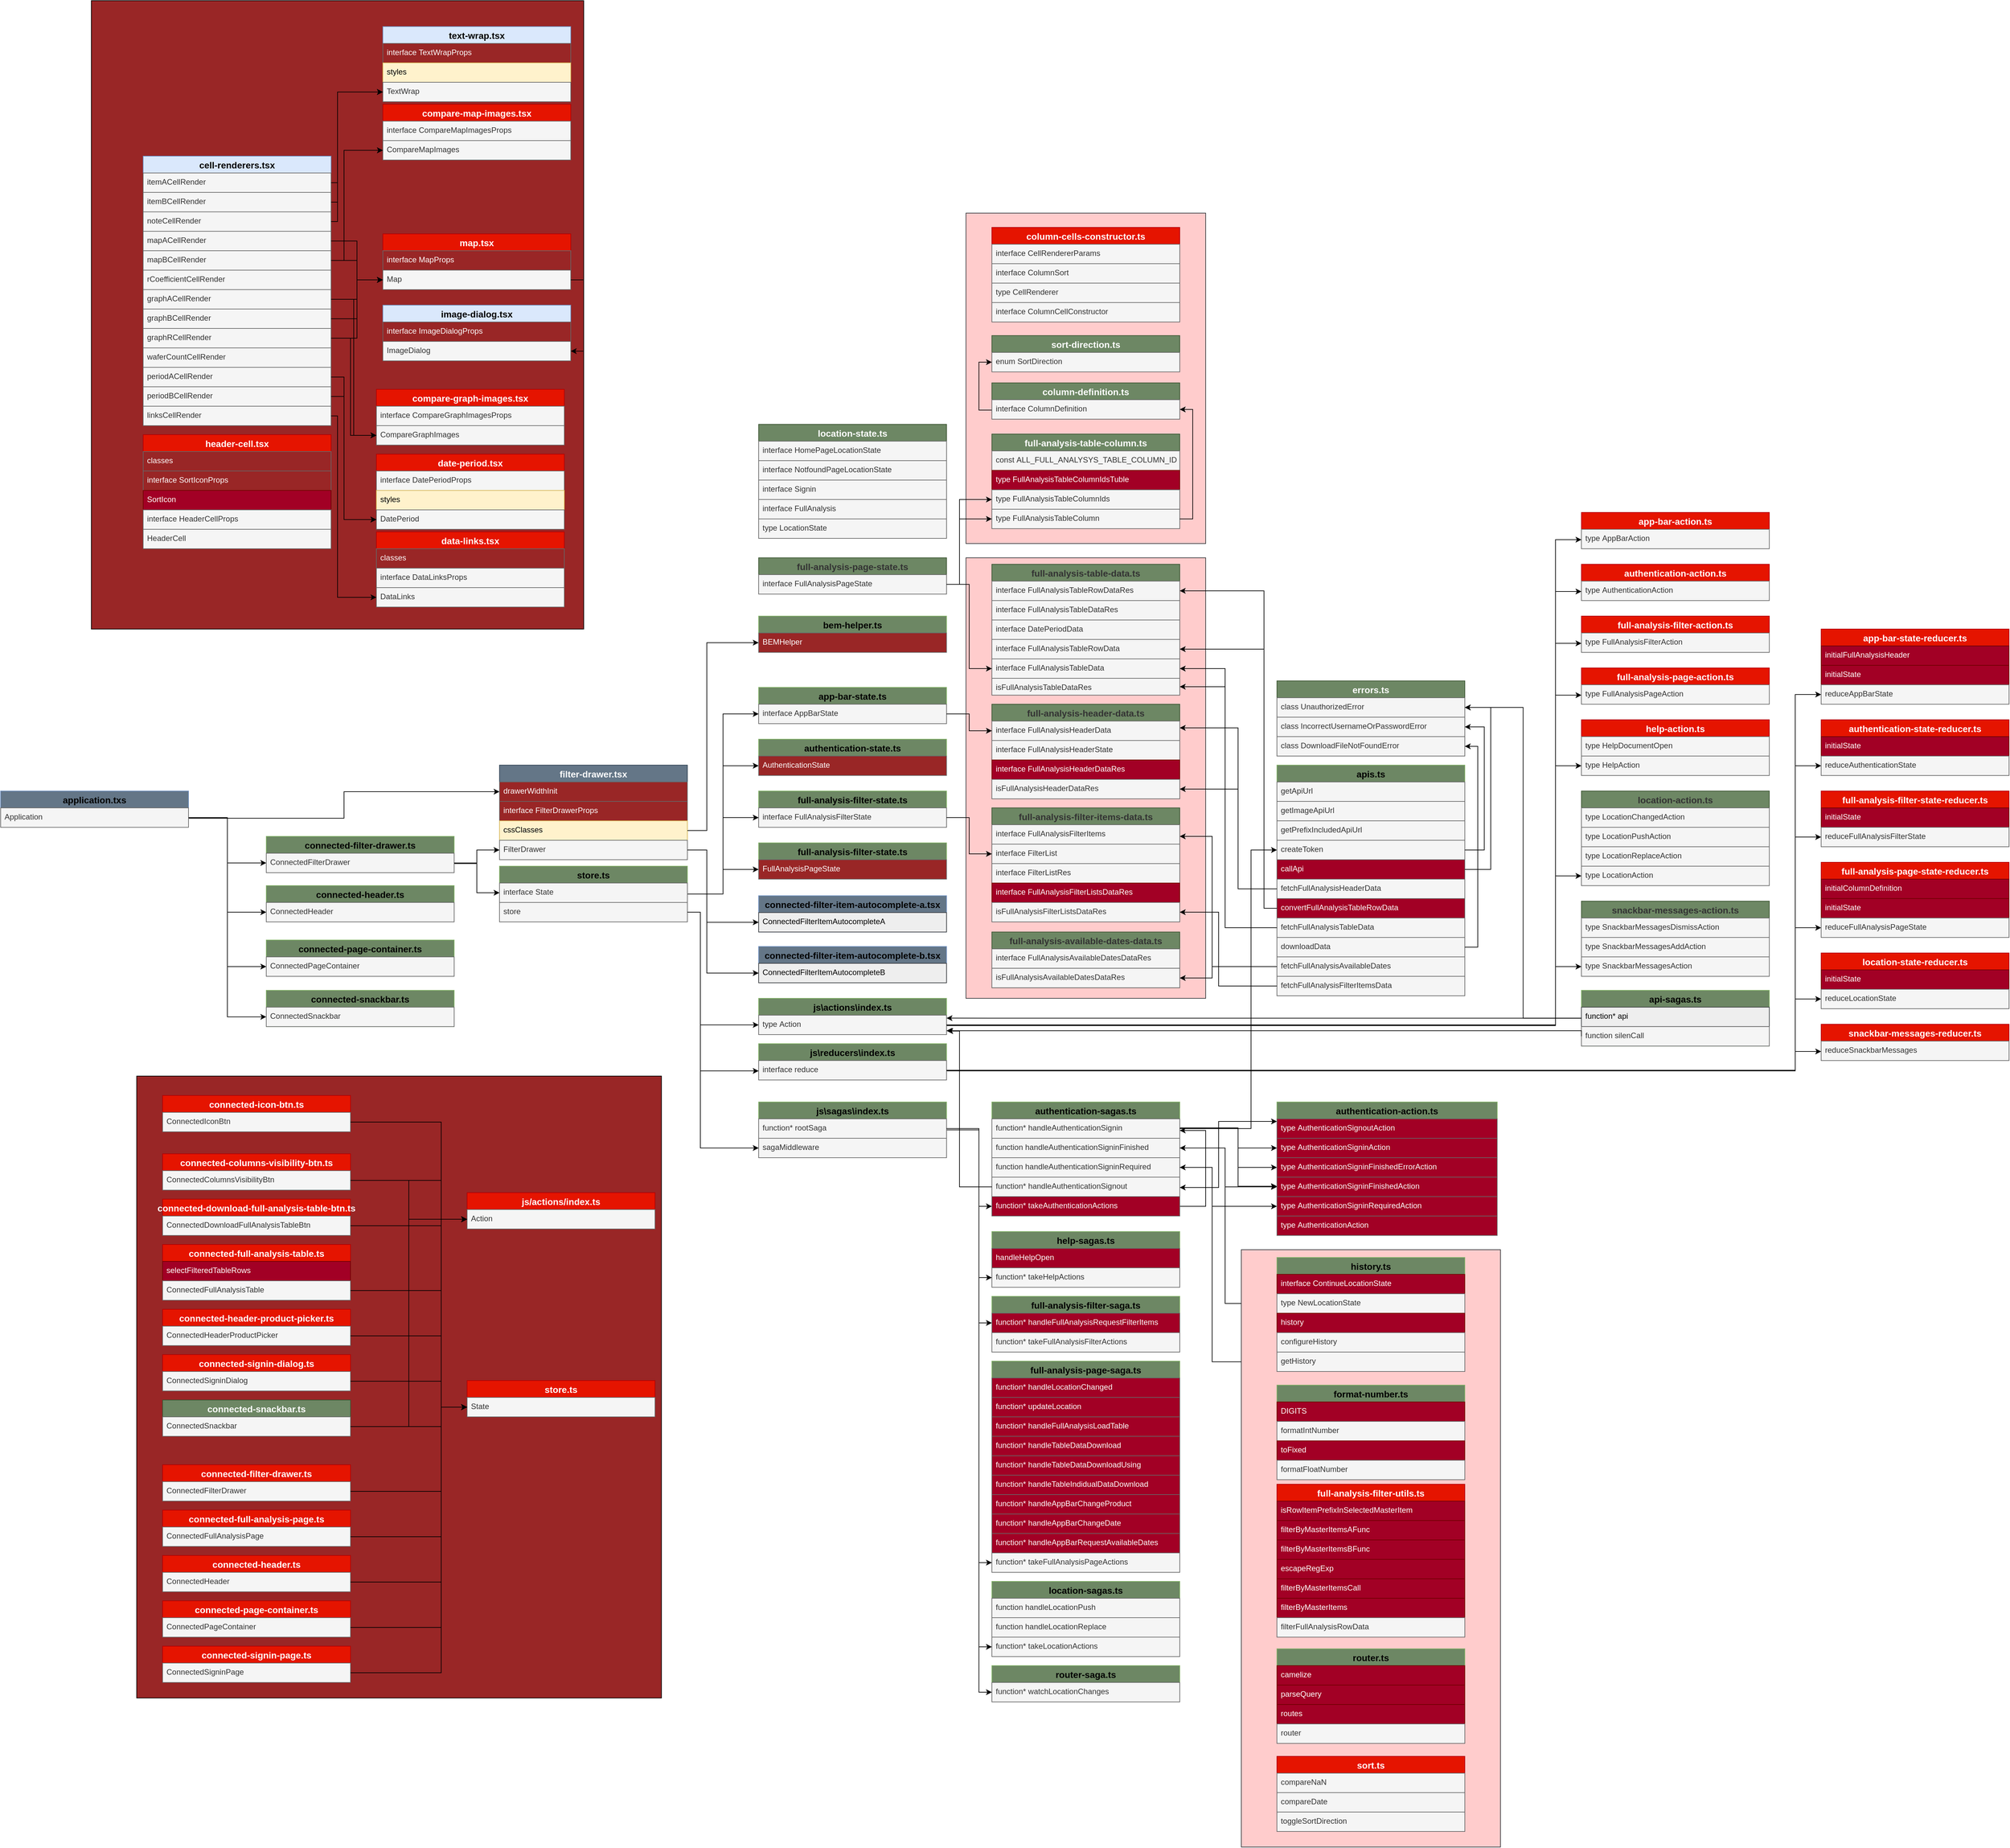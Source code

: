 <mxfile version="14.9.4" type="github">
  <diagram id="EcCNOCLpawYmxYhZWg3b" name="Page-1">
    <mxGraphModel dx="5590" dy="4657" grid="1" gridSize="10" guides="1" tooltips="1" connect="1" arrows="1" fold="1" page="1" pageScale="1" pageWidth="850" pageHeight="1100" math="0" shadow="0">
      <root>
        <mxCell id="0" />
        <mxCell id="1" parent="0" />
        <mxCell id="2XBMNGYzbENi4JAVUYM2-219" style="edgeStyle=orthogonalEdgeStyle;rounded=0;orthogonalLoop=1;jettySize=auto;html=1;exitX=1;exitY=0.75;exitDx=0;exitDy=0;entryX=0;entryY=0.5;entryDx=0;entryDy=0;fontColor=#FCFCFC;" parent="1" source="wdhYre6bCpWcd9Iw9CnV-87" target="2XBMNGYzbENi4JAVUYM2-216" edge="1">
          <mxGeometry relative="1" as="geometry">
            <Array as="points">
              <mxPoint x="-280" y="122" />
              <mxPoint x="-280" y="81" />
            </Array>
          </mxGeometry>
        </mxCell>
        <mxCell id="2XBMNGYzbENi4JAVUYM2-220" style="edgeStyle=orthogonalEdgeStyle;rounded=0;orthogonalLoop=1;jettySize=auto;html=1;exitX=1;exitY=0.75;exitDx=0;exitDy=0;entryX=0;entryY=0.5;entryDx=0;entryDy=0;fontColor=#FCFCFC;" parent="1" source="wdhYre6bCpWcd9Iw9CnV-87" target="2XBMNGYzbENi4JAVUYM2-70" edge="1">
          <mxGeometry relative="1" as="geometry" />
        </mxCell>
        <mxCell id="2XBMNGYzbENi4JAVUYM2-221" style="edgeStyle=orthogonalEdgeStyle;rounded=0;orthogonalLoop=1;jettySize=auto;html=1;exitX=1;exitY=0.75;exitDx=0;exitDy=0;fontColor=#FCFCFC;" parent="1" source="wdhYre6bCpWcd9Iw9CnV-87" target="2XBMNGYzbENi4JAVUYM2-77" edge="1">
          <mxGeometry relative="1" as="geometry" />
        </mxCell>
        <mxCell id="2XBMNGYzbENi4JAVUYM2-222" style="edgeStyle=orthogonalEdgeStyle;rounded=0;orthogonalLoop=1;jettySize=auto;html=1;exitX=1;exitY=0.75;exitDx=0;exitDy=0;entryX=0;entryY=0.5;entryDx=0;entryDy=0;fontColor=#FCFCFC;" parent="1" source="wdhYre6bCpWcd9Iw9CnV-87" target="2XBMNGYzbENi4JAVUYM2-80" edge="1">
          <mxGeometry relative="1" as="geometry" />
        </mxCell>
        <mxCell id="wdhYre6bCpWcd9Iw9CnV-87" value="application.txs" style="swimlane;fontStyle=1;childLayout=stackLayout;horizontal=1;startSize=26;horizontalStack=0;resizeParent=1;resizeParentMax=0;resizeLast=0;collapsible=1;marginBottom=0;align=center;fontSize=14;strokeColor=#6c8ebf;fillColor=#647687;" parent="1" vertex="1">
          <mxGeometry x="-810" y="80" width="290" height="56" as="geometry">
            <mxRectangle x="-70" y="90" width="120" height="26" as="alternateBounds" />
          </mxGeometry>
        </mxCell>
        <mxCell id="wdhYre6bCpWcd9Iw9CnV-88" value="Application" style="text;strokeColor=#666666;fillColor=#f5f5f5;spacingLeft=4;spacingRight=4;overflow=hidden;rotatable=0;points=[[0,0.5],[1,0.5]];portConstraint=eastwest;fontSize=12;fontColor=#333333;" parent="wdhYre6bCpWcd9Iw9CnV-87" vertex="1">
          <mxGeometry y="26" width="290" height="30" as="geometry" />
        </mxCell>
        <mxCell id="2XBMNGYzbENi4JAVUYM2-270" style="edgeStyle=orthogonalEdgeStyle;rounded=0;orthogonalLoop=1;jettySize=auto;html=1;exitX=1;exitY=0.75;exitDx=0;exitDy=0;entryX=0;entryY=0.5;entryDx=0;entryDy=0;fontColor=#333333;" parent="1" source="2XBMNGYzbENi4JAVUYM2-69" target="2XBMNGYzbENi4JAVUYM2-228" edge="1">
          <mxGeometry relative="1" as="geometry" />
        </mxCell>
        <mxCell id="2XBMNGYzbENi4JAVUYM2-69" value="connected-filter-drawer.ts" style="swimlane;fontStyle=1;childLayout=stackLayout;horizontal=1;startSize=26;horizontalStack=0;resizeParent=1;resizeParentMax=0;resizeLast=0;collapsible=1;marginBottom=0;align=center;fontSize=14;strokeColor=#82b366;fillColor=#6D8764;" parent="1" vertex="1">
          <mxGeometry x="-400" y="150" width="290" height="56" as="geometry">
            <mxRectangle x="-70" y="90" width="120" height="26" as="alternateBounds" />
          </mxGeometry>
        </mxCell>
        <mxCell id="2XBMNGYzbENi4JAVUYM2-70" value="ConnectedFilterDrawer" style="text;spacingLeft=4;spacingRight=4;overflow=hidden;rotatable=0;points=[[0,0.5],[1,0.5]];portConstraint=eastwest;fontSize=12;strokeColor=#666666;fillColor=#f5f5f5;fontColor=#333333;" parent="2XBMNGYzbENi4JAVUYM2-69" vertex="1">
          <mxGeometry y="26" width="290" height="30" as="geometry" />
        </mxCell>
        <mxCell id="2XBMNGYzbENi4JAVUYM2-76" value="connected-header.ts" style="swimlane;fontStyle=1;childLayout=stackLayout;horizontal=1;startSize=26;horizontalStack=0;resizeParent=1;resizeParentMax=0;resizeLast=0;collapsible=1;marginBottom=0;align=center;fontSize=14;strokeColor=#82b366;fillColor=#6D8764;" parent="1" vertex="1">
          <mxGeometry x="-400" y="226" width="290" height="56" as="geometry">
            <mxRectangle x="-70" y="90" width="120" height="26" as="alternateBounds" />
          </mxGeometry>
        </mxCell>
        <mxCell id="2XBMNGYzbENi4JAVUYM2-77" value="ConnectedHeader" style="text;spacingLeft=4;spacingRight=4;overflow=hidden;rotatable=0;points=[[0,0.5],[1,0.5]];portConstraint=eastwest;fontSize=12;fillColor=#f5f5f5;strokeColor=#666666;fontColor=#333333;" parent="2XBMNGYzbENi4JAVUYM2-76" vertex="1">
          <mxGeometry y="26" width="290" height="30" as="geometry" />
        </mxCell>
        <mxCell id="2XBMNGYzbENi4JAVUYM2-79" value="connected-page-container.ts" style="swimlane;fontStyle=1;childLayout=stackLayout;horizontal=1;startSize=26;horizontalStack=0;resizeParent=1;resizeParentMax=0;resizeLast=0;collapsible=1;marginBottom=0;align=center;fontSize=14;strokeColor=#82b366;fillColor=#6D8764;" parent="1" vertex="1">
          <mxGeometry x="-400" y="310" width="290" height="56" as="geometry">
            <mxRectangle x="-70" y="90" width="120" height="26" as="alternateBounds" />
          </mxGeometry>
        </mxCell>
        <mxCell id="2XBMNGYzbENi4JAVUYM2-80" value="ConnectedPageContainer" style="text;spacingLeft=4;spacingRight=4;overflow=hidden;rotatable=0;points=[[0,0.5],[1,0.5]];portConstraint=eastwest;fontSize=12;strokeColor=#666666;fillColor=#f5f5f5;fontColor=#333333;" parent="2XBMNGYzbENi4JAVUYM2-79" vertex="1">
          <mxGeometry y="26" width="290" height="30" as="geometry" />
        </mxCell>
        <mxCell id="2XBMNGYzbENi4JAVUYM2-82" value="connected-snackbar.ts" style="swimlane;fontStyle=1;childLayout=stackLayout;horizontal=1;startSize=26;horizontalStack=0;resizeParent=1;resizeParentMax=0;resizeLast=0;collapsible=1;marginBottom=0;align=center;fontSize=14;strokeColor=#82b366;fillColor=#6D8764;" parent="1" vertex="1">
          <mxGeometry x="-400" y="387.63" width="290" height="56" as="geometry">
            <mxRectangle x="-70" y="90" width="120" height="26" as="alternateBounds" />
          </mxGeometry>
        </mxCell>
        <mxCell id="2XBMNGYzbENi4JAVUYM2-83" value="ConnectedSnackbar" style="text;spacingLeft=4;spacingRight=4;overflow=hidden;rotatable=0;points=[[0,0.5],[1,0.5]];portConstraint=eastwest;fontSize=12;strokeColor=#666666;fillColor=#f5f5f5;fontColor=#333333;" parent="2XBMNGYzbENi4JAVUYM2-82" vertex="1">
          <mxGeometry y="26" width="290" height="30" as="geometry" />
        </mxCell>
        <mxCell id="2XBMNGYzbENi4JAVUYM2-215" value="filter-drawer.tsx" style="swimlane;fontStyle=1;childLayout=stackLayout;horizontal=1;startSize=26;horizontalStack=0;resizeParent=1;resizeParentMax=0;resizeLast=0;collapsible=1;marginBottom=0;align=center;fontSize=14;strokeColor=#314354;fontColor=#ffffff;fillColor=#647687;" parent="1" vertex="1">
          <mxGeometry x="-40" y="40" width="290" height="146" as="geometry">
            <mxRectangle x="-70" y="90" width="120" height="26" as="alternateBounds" />
          </mxGeometry>
        </mxCell>
        <mxCell id="2XBMNGYzbENi4JAVUYM2-216" value="drawerWidthInit" style="text;strokeColor=#666666;spacingLeft=4;spacingRight=4;overflow=hidden;rotatable=0;points=[[0,0.5],[1,0.5]];portConstraint=eastwest;fontSize=12;fillColor=#992626;fontColor=#FCFCFC;" parent="2XBMNGYzbENi4JAVUYM2-215" vertex="1">
          <mxGeometry y="26" width="290" height="30" as="geometry" />
        </mxCell>
        <mxCell id="2XBMNGYzbENi4JAVUYM2-257" value="interface FilterDrawerProps" style="text;strokeColor=#666666;spacingLeft=4;spacingRight=4;overflow=hidden;rotatable=0;points=[[0,0.5],[1,0.5]];portConstraint=eastwest;fontSize=12;fillColor=#992626;fontColor=#FCFCFC;" parent="2XBMNGYzbENi4JAVUYM2-215" vertex="1">
          <mxGeometry y="56" width="290" height="30" as="geometry" />
        </mxCell>
        <mxCell id="2XBMNGYzbENi4JAVUYM2-243" value="cssClasses" style="text;strokeColor=#d6b656;fillColor=#fff2cc;spacingLeft=4;spacingRight=4;overflow=hidden;rotatable=0;points=[[0,0.5],[1,0.5]];portConstraint=eastwest;fontSize=12;" parent="2XBMNGYzbENi4JAVUYM2-215" vertex="1">
          <mxGeometry y="86" width="290" height="30" as="geometry" />
        </mxCell>
        <mxCell id="2XBMNGYzbENi4JAVUYM2-217" value="FilterDrawer" style="text;strokeColor=#666666;fillColor=#f5f5f5;spacingLeft=4;spacingRight=4;overflow=hidden;rotatable=0;points=[[0,0.5],[1,0.5]];portConstraint=eastwest;fontSize=12;fontColor=#333333;" parent="2XBMNGYzbENi4JAVUYM2-215" vertex="1">
          <mxGeometry y="116" width="290" height="30" as="geometry" />
        </mxCell>
        <mxCell id="2XBMNGYzbENi4JAVUYM2-223" style="edgeStyle=orthogonalEdgeStyle;rounded=0;orthogonalLoop=1;jettySize=auto;html=1;exitX=1;exitY=0.5;exitDx=0;exitDy=0;fontColor=#FCFCFC;" parent="1" source="wdhYre6bCpWcd9Iw9CnV-88" target="2XBMNGYzbENi4JAVUYM2-83" edge="1">
          <mxGeometry relative="1" as="geometry" />
        </mxCell>
        <mxCell id="2XBMNGYzbENi4JAVUYM2-246" style="edgeStyle=orthogonalEdgeStyle;rounded=0;orthogonalLoop=1;jettySize=auto;html=1;exitX=1;exitY=0.5;exitDx=0;exitDy=0;entryX=0;entryY=0.5;entryDx=0;entryDy=0;fontColor=#333333;" parent="1" source="2XBMNGYzbENi4JAVUYM2-226" target="2XBMNGYzbENi4JAVUYM2-235" edge="1">
          <mxGeometry relative="1" as="geometry" />
        </mxCell>
        <mxCell id="2XBMNGYzbENi4JAVUYM2-247" style="edgeStyle=orthogonalEdgeStyle;rounded=0;orthogonalLoop=1;jettySize=auto;html=1;exitX=1;exitY=0.5;exitDx=0;exitDy=0;entryX=0;entryY=0.5;entryDx=0;entryDy=0;fontColor=#333333;" parent="1" source="2XBMNGYzbENi4JAVUYM2-226" target="2XBMNGYzbENi4JAVUYM2-238" edge="1">
          <mxGeometry relative="1" as="geometry" />
        </mxCell>
        <mxCell id="2XBMNGYzbENi4JAVUYM2-248" style="edgeStyle=orthogonalEdgeStyle;rounded=0;orthogonalLoop=1;jettySize=auto;html=1;exitX=1;exitY=0.5;exitDx=0;exitDy=0;entryX=0;entryY=0.5;entryDx=0;entryDy=0;fontColor=#333333;" parent="1" source="2XBMNGYzbENi4JAVUYM2-226" target="2XBMNGYzbENi4JAVUYM2-240" edge="1">
          <mxGeometry relative="1" as="geometry" />
        </mxCell>
        <mxCell id="2XBMNGYzbENi4JAVUYM2-249" style="edgeStyle=orthogonalEdgeStyle;rounded=0;orthogonalLoop=1;jettySize=auto;html=1;exitX=1;exitY=0.5;exitDx=0;exitDy=0;entryX=0;entryY=0.5;entryDx=0;entryDy=0;fontColor=#333333;" parent="1" source="2XBMNGYzbENi4JAVUYM2-226" target="2XBMNGYzbENi4JAVUYM2-231" edge="1">
          <mxGeometry relative="1" as="geometry" />
        </mxCell>
        <mxCell id="2XBMNGYzbENi4JAVUYM2-226" value="store.ts" style="swimlane;fontStyle=1;childLayout=stackLayout;horizontal=1;startSize=26;horizontalStack=0;resizeParent=1;resizeParentMax=0;resizeLast=0;collapsible=1;marginBottom=0;align=center;fontSize=14;strokeColor=#82b366;fillColor=#6D8764;" parent="1" vertex="1">
          <mxGeometry x="-40" y="196" width="290" height="86" as="geometry">
            <mxRectangle x="-70" y="90" width="120" height="26" as="alternateBounds" />
          </mxGeometry>
        </mxCell>
        <mxCell id="2XBMNGYzbENi4JAVUYM2-228" value="interface State" style="text;strokeColor=#666666;spacingLeft=4;spacingRight=4;overflow=hidden;rotatable=0;points=[[0,0.5],[1,0.5]];portConstraint=eastwest;fontSize=12;fillColor=#f5f5f5;fontColor=#333333;" parent="2XBMNGYzbENi4JAVUYM2-226" vertex="1">
          <mxGeometry y="26" width="290" height="30" as="geometry" />
        </mxCell>
        <mxCell id="2XBMNGYzbENi4JAVUYM2-227" value="store" style="text;spacingLeft=4;spacingRight=4;overflow=hidden;rotatable=0;points=[[0,0.5],[1,0.5]];portConstraint=eastwest;fontSize=12;strokeColor=#666666;fillColor=#f5f5f5;fontColor=#333333;" parent="2XBMNGYzbENi4JAVUYM2-226" vertex="1">
          <mxGeometry y="56" width="290" height="30" as="geometry" />
        </mxCell>
        <mxCell id="2XBMNGYzbENi4JAVUYM2-230" value="app-bar-state.ts" style="swimlane;fontStyle=1;childLayout=stackLayout;horizontal=1;startSize=26;horizontalStack=0;resizeParent=1;resizeParentMax=0;resizeLast=0;collapsible=1;marginBottom=0;align=center;fontSize=14;strokeColor=#82b366;fillColor=#6D8764;" parent="1" vertex="1">
          <mxGeometry x="360" y="-80" width="290" height="56" as="geometry">
            <mxRectangle x="-70" y="90" width="120" height="26" as="alternateBounds" />
          </mxGeometry>
        </mxCell>
        <mxCell id="2XBMNGYzbENi4JAVUYM2-231" value="interface AppBarState" style="text;strokeColor=#666666;spacingLeft=4;spacingRight=4;overflow=hidden;rotatable=0;points=[[0,0.5],[1,0.5]];portConstraint=eastwest;fontSize=12;fillColor=#f5f5f5;fontColor=#333333;" parent="2XBMNGYzbENi4JAVUYM2-230" vertex="1">
          <mxGeometry y="26" width="290" height="30" as="geometry" />
        </mxCell>
        <mxCell id="2XBMNGYzbENi4JAVUYM2-234" value="authentication-state.ts" style="swimlane;fontStyle=1;childLayout=stackLayout;horizontal=1;startSize=26;horizontalStack=0;resizeParent=1;resizeParentMax=0;resizeLast=0;collapsible=1;marginBottom=0;align=center;fontSize=14;strokeColor=#82b366;fillColor=#6D8764;" parent="1" vertex="1">
          <mxGeometry x="360" width="290" height="56" as="geometry">
            <mxRectangle x="-70" y="90" width="120" height="26" as="alternateBounds" />
          </mxGeometry>
        </mxCell>
        <mxCell id="2XBMNGYzbENi4JAVUYM2-235" value="AuthenticationState" style="text;strokeColor=#666666;spacingLeft=4;spacingRight=4;overflow=hidden;rotatable=0;points=[[0,0.5],[1,0.5]];portConstraint=eastwest;fontSize=12;fillColor=#992626;fontColor=#FCFCFC;" parent="2XBMNGYzbENi4JAVUYM2-234" vertex="1">
          <mxGeometry y="26" width="290" height="30" as="geometry" />
        </mxCell>
        <mxCell id="2XBMNGYzbENi4JAVUYM2-237" value="full-analysis-filter-state.ts" style="swimlane;fontStyle=1;childLayout=stackLayout;horizontal=1;startSize=26;horizontalStack=0;resizeParent=1;resizeParentMax=0;resizeLast=0;collapsible=1;marginBottom=0;align=center;fontSize=14;strokeColor=#82b366;fillColor=#6D8764;" parent="1" vertex="1">
          <mxGeometry x="360" y="80" width="290" height="56" as="geometry">
            <mxRectangle x="-70" y="90" width="120" height="26" as="alternateBounds" />
          </mxGeometry>
        </mxCell>
        <mxCell id="2XBMNGYzbENi4JAVUYM2-238" value="interface FullAnalysisFilterState" style="text;strokeColor=#666666;spacingLeft=4;spacingRight=4;overflow=hidden;rotatable=0;points=[[0,0.5],[1,0.5]];portConstraint=eastwest;fontSize=12;fillColor=#f5f5f5;fontColor=#333333;" parent="2XBMNGYzbENi4JAVUYM2-237" vertex="1">
          <mxGeometry y="26" width="290" height="30" as="geometry" />
        </mxCell>
        <mxCell id="2XBMNGYzbENi4JAVUYM2-239" value="full-analysis-filter-state.ts" style="swimlane;fontStyle=1;childLayout=stackLayout;horizontal=1;startSize=26;horizontalStack=0;resizeParent=1;resizeParentMax=0;resizeLast=0;collapsible=1;marginBottom=0;align=center;fontSize=14;strokeColor=#82b366;fillColor=#6D8764;" parent="1" vertex="1">
          <mxGeometry x="360" y="160" width="290" height="56" as="geometry">
            <mxRectangle x="-70" y="90" width="120" height="26" as="alternateBounds" />
          </mxGeometry>
        </mxCell>
        <mxCell id="2XBMNGYzbENi4JAVUYM2-240" value="FullAnalysisPageState" style="text;strokeColor=#666666;spacingLeft=4;spacingRight=4;overflow=hidden;rotatable=0;points=[[0,0.5],[1,0.5]];portConstraint=eastwest;fontSize=12;fillColor=#992626;fontColor=#FCFCFC;" parent="2XBMNGYzbENi4JAVUYM2-239" vertex="1">
          <mxGeometry y="26" width="290" height="30" as="geometry" />
        </mxCell>
        <mxCell id="2XBMNGYzbENi4JAVUYM2-252" value="bem-helper.ts" style="swimlane;fontStyle=1;childLayout=stackLayout;horizontal=1;startSize=26;horizontalStack=0;resizeParent=1;resizeParentMax=0;resizeLast=0;collapsible=1;marginBottom=0;align=center;fontSize=14;strokeColor=#82b366;fillColor=#6D8764;" parent="1" vertex="1">
          <mxGeometry x="360" y="-190" width="290" height="56" as="geometry">
            <mxRectangle x="-70" y="90" width="120" height="26" as="alternateBounds" />
          </mxGeometry>
        </mxCell>
        <mxCell id="2XBMNGYzbENi4JAVUYM2-253" value="BEMHelper" style="text;strokeColor=#666666;spacingLeft=4;spacingRight=4;overflow=hidden;rotatable=0;points=[[0,0.5],[1,0.5]];portConstraint=eastwest;fontSize=12;fillColor=#992626;fontColor=#FCFCFC;" parent="2XBMNGYzbENi4JAVUYM2-252" vertex="1">
          <mxGeometry y="26" width="290" height="30" as="geometry" />
        </mxCell>
        <mxCell id="2XBMNGYzbENi4JAVUYM2-259" value="connected-filter-item-autocomplete-a.tsx" style="swimlane;fontStyle=1;childLayout=stackLayout;horizontal=1;startSize=26;horizontalStack=0;resizeParent=1;resizeParentMax=0;resizeLast=0;collapsible=1;marginBottom=0;align=center;fontSize=14;strokeColor=#6c8ebf;fillColor=#647687;" parent="1" vertex="1">
          <mxGeometry x="360" y="241.63" width="290" height="56" as="geometry">
            <mxRectangle x="-70" y="90" width="120" height="26" as="alternateBounds" />
          </mxGeometry>
        </mxCell>
        <mxCell id="2XBMNGYzbENi4JAVUYM2-262" value="ConnectedFilterItemAutocompleteA" style="text;strokeColor=#36393d;fillColor=#eeeeee;spacingLeft=4;spacingRight=4;overflow=hidden;rotatable=0;points=[[0,0.5],[1,0.5]];portConstraint=eastwest;fontSize=12;" parent="2XBMNGYzbENi4JAVUYM2-259" vertex="1">
          <mxGeometry y="26" width="290" height="30" as="geometry" />
        </mxCell>
        <mxCell id="2XBMNGYzbENi4JAVUYM2-264" style="edgeStyle=orthogonalEdgeStyle;rounded=0;orthogonalLoop=1;jettySize=auto;html=1;exitX=1;exitY=0.5;exitDx=0;exitDy=0;entryX=0;entryY=0.5;entryDx=0;entryDy=0;fontColor=#333333;" parent="1" source="2XBMNGYzbENi4JAVUYM2-70" target="2XBMNGYzbENi4JAVUYM2-217" edge="1">
          <mxGeometry relative="1" as="geometry" />
        </mxCell>
        <mxCell id="2XBMNGYzbENi4JAVUYM2-265" style="edgeStyle=orthogonalEdgeStyle;rounded=0;orthogonalLoop=1;jettySize=auto;html=1;exitX=1;exitY=0.5;exitDx=0;exitDy=0;entryX=0;entryY=0.5;entryDx=0;entryDy=0;fontColor=#333333;" parent="1" source="2XBMNGYzbENi4JAVUYM2-243" target="2XBMNGYzbENi4JAVUYM2-253" edge="1">
          <mxGeometry relative="1" as="geometry">
            <Array as="points">
              <mxPoint x="280" y="141" />
              <mxPoint x="280" y="-149" />
            </Array>
          </mxGeometry>
        </mxCell>
        <mxCell id="2XBMNGYzbENi4JAVUYM2-266" style="edgeStyle=orthogonalEdgeStyle;rounded=0;orthogonalLoop=1;jettySize=auto;html=1;exitX=1;exitY=0.5;exitDx=0;exitDy=0;entryX=0;entryY=0.5;entryDx=0;entryDy=0;fontColor=#333333;" parent="1" source="2XBMNGYzbENi4JAVUYM2-217" target="2XBMNGYzbENi4JAVUYM2-262" edge="1">
          <mxGeometry relative="1" as="geometry">
            <Array as="points">
              <mxPoint x="280" y="171" />
              <mxPoint x="280" y="283" />
            </Array>
          </mxGeometry>
        </mxCell>
        <mxCell id="2XBMNGYzbENi4JAVUYM2-267" value="connected-filter-item-autocomplete-b.tsx" style="swimlane;fontStyle=1;childLayout=stackLayout;horizontal=1;startSize=26;horizontalStack=0;resizeParent=1;resizeParentMax=0;resizeLast=0;collapsible=1;marginBottom=0;align=center;fontSize=14;strokeColor=#6c8ebf;fillColor=#647687;" parent="1" vertex="1">
          <mxGeometry x="360" y="320" width="290" height="56" as="geometry">
            <mxRectangle x="-70" y="90" width="120" height="26" as="alternateBounds" />
          </mxGeometry>
        </mxCell>
        <mxCell id="2XBMNGYzbENi4JAVUYM2-268" value="ConnectedFilterItemAutocompleteB" style="text;strokeColor=#36393d;fillColor=#eeeeee;spacingLeft=4;spacingRight=4;overflow=hidden;rotatable=0;points=[[0,0.5],[1,0.5]];portConstraint=eastwest;fontSize=12;" parent="2XBMNGYzbENi4JAVUYM2-267" vertex="1">
          <mxGeometry y="26" width="290" height="30" as="geometry" />
        </mxCell>
        <mxCell id="2XBMNGYzbENi4JAVUYM2-269" style="edgeStyle=orthogonalEdgeStyle;rounded=0;orthogonalLoop=1;jettySize=auto;html=1;exitX=1;exitY=0.5;exitDx=0;exitDy=0;entryX=0;entryY=0.5;entryDx=0;entryDy=0;fontColor=#333333;" parent="1" source="2XBMNGYzbENi4JAVUYM2-217" target="2XBMNGYzbENi4JAVUYM2-268" edge="1">
          <mxGeometry relative="1" as="geometry">
            <Array as="points">
              <mxPoint x="280" y="171" />
              <mxPoint x="280" y="361" />
            </Array>
          </mxGeometry>
        </mxCell>
        <mxCell id="267EVOACMxnE1wIfyWRw-1" style="edgeStyle=orthogonalEdgeStyle;rounded=0;orthogonalLoop=1;jettySize=auto;html=1;exitX=1;exitY=0.75;exitDx=0;exitDy=0;entryX=0;entryY=0.5;entryDx=0;entryDy=0;" parent="1" source="2XBMNGYzbENi4JAVUYM2-272" target="eLiEhBhmIN18cHMUsG3y-4" edge="1">
          <mxGeometry relative="1" as="geometry">
            <Array as="points">
              <mxPoint x="1590" y="442" />
              <mxPoint x="1590" y="351" />
            </Array>
          </mxGeometry>
        </mxCell>
        <mxCell id="267EVOACMxnE1wIfyWRw-5" style="edgeStyle=orthogonalEdgeStyle;rounded=0;orthogonalLoop=1;jettySize=auto;html=1;exitX=1;exitY=0.75;exitDx=0;exitDy=0;entryX=0;entryY=0.75;entryDx=0;entryDy=0;" parent="1" source="2XBMNGYzbENi4JAVUYM2-272" target="OEcaHIgZA_892aOmoAAg-9" edge="1">
          <mxGeometry relative="1" as="geometry">
            <Array as="points">
              <mxPoint x="1590" y="442" />
              <mxPoint x="1590" y="-68" />
            </Array>
          </mxGeometry>
        </mxCell>
        <mxCell id="267EVOACMxnE1wIfyWRw-7" style="edgeStyle=orthogonalEdgeStyle;rounded=0;orthogonalLoop=1;jettySize=auto;html=1;exitX=1;exitY=0.75;exitDx=0;exitDy=0;entryX=0;entryY=0.75;entryDx=0;entryDy=0;" parent="1" source="2XBMNGYzbENi4JAVUYM2-272" target="OEcaHIgZA_892aOmoAAg-5" edge="1">
          <mxGeometry relative="1" as="geometry">
            <Array as="points">
              <mxPoint x="1590" y="442" />
              <mxPoint x="1590" y="-228" />
            </Array>
          </mxGeometry>
        </mxCell>
        <mxCell id="2XBMNGYzbENi4JAVUYM2-272" value="js\actions\index.ts" style="swimlane;fontStyle=1;childLayout=stackLayout;horizontal=1;startSize=26;horizontalStack=0;resizeParent=1;resizeParentMax=0;resizeLast=0;collapsible=1;marginBottom=0;align=center;fontSize=14;strokeColor=#82b366;fillColor=#6D8764;" parent="1" vertex="1">
          <mxGeometry x="360" y="400" width="290" height="56" as="geometry">
            <mxRectangle x="-70" y="90" width="120" height="26" as="alternateBounds" />
          </mxGeometry>
        </mxCell>
        <mxCell id="2XBMNGYzbENi4JAVUYM2-273" value="type Action" style="text;strokeColor=#666666;spacingLeft=4;spacingRight=4;overflow=hidden;rotatable=0;points=[[0,0.5],[1,0.5]];portConstraint=eastwest;fontSize=12;fillColor=#f5f5f5;fontColor=#333333;" parent="2XBMNGYzbENi4JAVUYM2-272" vertex="1">
          <mxGeometry y="26" width="290" height="30" as="geometry" />
        </mxCell>
        <mxCell id="2XBMNGYzbENi4JAVUYM2-275" style="edgeStyle=orthogonalEdgeStyle;rounded=0;orthogonalLoop=1;jettySize=auto;html=1;exitX=1;exitY=0.5;exitDx=0;exitDy=0;entryX=0;entryY=0.5;entryDx=0;entryDy=0;fontColor=#333333;" parent="1" source="2XBMNGYzbENi4JAVUYM2-227" target="2XBMNGYzbENi4JAVUYM2-273" edge="1">
          <mxGeometry relative="1" as="geometry">
            <Array as="points">
              <mxPoint x="270" y="267" />
              <mxPoint x="270" y="441" />
            </Array>
          </mxGeometry>
        </mxCell>
        <mxCell id="267EVOACMxnE1wIfyWRw-32" style="edgeStyle=orthogonalEdgeStyle;rounded=0;orthogonalLoop=1;jettySize=auto;html=1;exitX=1;exitY=0.75;exitDx=0;exitDy=0;entryX=0;entryY=0.5;entryDx=0;entryDy=0;" parent="1" source="2XBMNGYzbENi4JAVUYM2-276" target="267EVOACMxnE1wIfyWRw-29" edge="1">
          <mxGeometry relative="1" as="geometry">
            <Array as="points">
              <mxPoint x="1960" y="512" />
              <mxPoint x="1960" y="401" />
            </Array>
          </mxGeometry>
        </mxCell>
        <mxCell id="2XBMNGYzbENi4JAVUYM2-276" value="js\reducers\index.ts" style="swimlane;fontStyle=1;childLayout=stackLayout;horizontal=1;startSize=26;horizontalStack=0;resizeParent=1;resizeParentMax=0;resizeLast=0;collapsible=1;marginBottom=0;align=center;fontSize=14;strokeColor=#82b366;fillColor=#6D8764;" parent="1" vertex="1">
          <mxGeometry x="360" y="470" width="290" height="56" as="geometry">
            <mxRectangle x="-70" y="90" width="120" height="26" as="alternateBounds" />
          </mxGeometry>
        </mxCell>
        <mxCell id="2XBMNGYzbENi4JAVUYM2-277" value="interface reduce" style="text;strokeColor=#666666;spacingLeft=4;spacingRight=4;overflow=hidden;rotatable=0;points=[[0,0.5],[1,0.5]];portConstraint=eastwest;fontSize=12;fillColor=#f5f5f5;fontColor=#333333;" parent="2XBMNGYzbENi4JAVUYM2-276" vertex="1">
          <mxGeometry y="26" width="290" height="30" as="geometry" />
        </mxCell>
        <mxCell id="2XBMNGYzbENi4JAVUYM2-280" style="edgeStyle=orthogonalEdgeStyle;rounded=0;orthogonalLoop=1;jettySize=auto;html=1;exitX=1;exitY=0.5;exitDx=0;exitDy=0;entryX=0;entryY=0.75;entryDx=0;entryDy=0;fontColor=#333333;" parent="1" source="2XBMNGYzbENi4JAVUYM2-227" target="2XBMNGYzbENi4JAVUYM2-276" edge="1">
          <mxGeometry relative="1" as="geometry">
            <Array as="points">
              <mxPoint x="270" y="267" />
              <mxPoint x="270" y="512" />
            </Array>
          </mxGeometry>
        </mxCell>
        <mxCell id="OEcaHIgZA_892aOmoAAg-3" value="app-bar-action.ts" style="swimlane;fontStyle=1;childLayout=stackLayout;horizontal=1;startSize=26;horizontalStack=0;resizeParent=1;resizeParentMax=0;resizeLast=0;collapsible=1;marginBottom=0;align=center;fontSize=14;fillColor=#e51400;strokeColor=#B20000;fontColor=#ffffff;" parent="1" vertex="1">
          <mxGeometry x="1630" y="-350" width="290" height="56" as="geometry">
            <mxRectangle x="-70" y="90" width="120" height="26" as="alternateBounds" />
          </mxGeometry>
        </mxCell>
        <mxCell id="OEcaHIgZA_892aOmoAAg-4" value="type AppBarAction" style="text;strokeColor=#666666;fillColor=#f5f5f5;spacingLeft=4;spacingRight=4;overflow=hidden;rotatable=0;points=[[0,0.5],[1,0.5]];portConstraint=eastwest;fontSize=12;fontColor=#333333;" parent="OEcaHIgZA_892aOmoAAg-3" vertex="1">
          <mxGeometry y="26" width="290" height="30" as="geometry" />
        </mxCell>
        <mxCell id="OEcaHIgZA_892aOmoAAg-5" value="authentication-action.ts" style="swimlane;fontStyle=1;childLayout=stackLayout;horizontal=1;startSize=26;horizontalStack=0;resizeParent=1;resizeParentMax=0;resizeLast=0;collapsible=1;marginBottom=0;align=center;fontSize=14;fillColor=#e51400;strokeColor=#B20000;fontColor=#ffffff;" parent="1" vertex="1">
          <mxGeometry x="1630" y="-270" width="290" height="56" as="geometry">
            <mxRectangle x="-70" y="90" width="120" height="26" as="alternateBounds" />
          </mxGeometry>
        </mxCell>
        <mxCell id="OEcaHIgZA_892aOmoAAg-6" value="type AuthenticationAction" style="text;strokeColor=#666666;fillColor=#f5f5f5;spacingLeft=4;spacingRight=4;overflow=hidden;rotatable=0;points=[[0,0.5],[1,0.5]];portConstraint=eastwest;fontSize=12;fontColor=#333333;" parent="OEcaHIgZA_892aOmoAAg-5" vertex="1">
          <mxGeometry y="26" width="290" height="30" as="geometry" />
        </mxCell>
        <mxCell id="OEcaHIgZA_892aOmoAAg-7" value="full-analysis-filter-action.ts" style="swimlane;fontStyle=1;childLayout=stackLayout;horizontal=1;startSize=26;horizontalStack=0;resizeParent=1;resizeParentMax=0;resizeLast=0;collapsible=1;marginBottom=0;align=center;fontSize=14;fillColor=#e51400;strokeColor=#B20000;fontColor=#ffffff;" parent="1" vertex="1">
          <mxGeometry x="1630" y="-190" width="290" height="56" as="geometry">
            <mxRectangle x="-70" y="90" width="120" height="26" as="alternateBounds" />
          </mxGeometry>
        </mxCell>
        <mxCell id="OEcaHIgZA_892aOmoAAg-8" value="type FullAnalysisFilterAction" style="text;strokeColor=#666666;fillColor=#f5f5f5;spacingLeft=4;spacingRight=4;overflow=hidden;rotatable=0;points=[[0,0.5],[1,0.5]];portConstraint=eastwest;fontSize=12;fontColor=#333333;" parent="OEcaHIgZA_892aOmoAAg-7" vertex="1">
          <mxGeometry y="26" width="290" height="30" as="geometry" />
        </mxCell>
        <mxCell id="OEcaHIgZA_892aOmoAAg-9" value="full-analysis-page-action.ts" style="swimlane;fontStyle=1;childLayout=stackLayout;horizontal=1;startSize=26;horizontalStack=0;resizeParent=1;resizeParentMax=0;resizeLast=0;collapsible=1;marginBottom=0;align=center;fontSize=14;fillColor=#e51400;strokeColor=#B20000;fontColor=#ffffff;" parent="1" vertex="1">
          <mxGeometry x="1630" y="-110" width="290" height="56" as="geometry">
            <mxRectangle x="-70" y="90" width="120" height="26" as="alternateBounds" />
          </mxGeometry>
        </mxCell>
        <mxCell id="OEcaHIgZA_892aOmoAAg-10" value="type FullAnalysisPageAction" style="text;strokeColor=#666666;fillColor=#f5f5f5;spacingLeft=4;spacingRight=4;overflow=hidden;rotatable=0;points=[[0,0.5],[1,0.5]];portConstraint=eastwest;fontSize=12;fontColor=#333333;" parent="OEcaHIgZA_892aOmoAAg-9" vertex="1">
          <mxGeometry y="26" width="290" height="30" as="geometry" />
        </mxCell>
        <mxCell id="eLiEhBhmIN18cHMUsG3y-1" value="snackbar-messages-action.ts" style="swimlane;fontStyle=1;childLayout=stackLayout;horizontal=1;startSize=26;horizontalStack=0;resizeParent=1;resizeParentMax=0;resizeLast=0;collapsible=1;marginBottom=0;align=center;fontSize=14;fillColor=#6d8764;strokeColor=#3A5431;fontColor=#333333;" parent="1" vertex="1">
          <mxGeometry x="1630" y="250" width="290" height="116" as="geometry">
            <mxRectangle x="-70" y="90" width="120" height="26" as="alternateBounds" />
          </mxGeometry>
        </mxCell>
        <mxCell id="eLiEhBhmIN18cHMUsG3y-2" value="type SnackbarMessagesDismissAction" style="text;strokeColor=#666666;fillColor=#f5f5f5;spacingLeft=4;spacingRight=4;overflow=hidden;rotatable=0;points=[[0,0.5],[1,0.5]];portConstraint=eastwest;fontSize=12;fontColor=#333333;" parent="eLiEhBhmIN18cHMUsG3y-1" vertex="1">
          <mxGeometry y="26" width="290" height="30" as="geometry" />
        </mxCell>
        <mxCell id="eLiEhBhmIN18cHMUsG3y-3" value="type SnackbarMessagesAddAction" style="text;strokeColor=#666666;fillColor=#f5f5f5;spacingLeft=4;spacingRight=4;overflow=hidden;rotatable=0;points=[[0,0.5],[1,0.5]];portConstraint=eastwest;fontSize=12;fontColor=#333333;" parent="eLiEhBhmIN18cHMUsG3y-1" vertex="1">
          <mxGeometry y="56" width="290" height="30" as="geometry" />
        </mxCell>
        <mxCell id="eLiEhBhmIN18cHMUsG3y-4" value="type SnackbarMessagesAction" style="text;strokeColor=#666666;fillColor=#f5f5f5;spacingLeft=4;spacingRight=4;overflow=hidden;rotatable=0;points=[[0,0.5],[1,0.5]];portConstraint=eastwest;fontSize=12;fontColor=#333333;" parent="eLiEhBhmIN18cHMUsG3y-1" vertex="1">
          <mxGeometry y="86" width="290" height="30" as="geometry" />
        </mxCell>
        <mxCell id="eLiEhBhmIN18cHMUsG3y-7" value="location-action.ts" style="swimlane;fontStyle=1;childLayout=stackLayout;horizontal=1;startSize=26;horizontalStack=0;resizeParent=1;resizeParentMax=0;resizeLast=0;collapsible=1;marginBottom=0;align=center;fontSize=14;fillColor=#6d8764;strokeColor=#3A5431;fontColor=#333333;" parent="1" vertex="1">
          <mxGeometry x="1630" y="80" width="290" height="146" as="geometry">
            <mxRectangle x="-70" y="90" width="120" height="26" as="alternateBounds" />
          </mxGeometry>
        </mxCell>
        <mxCell id="eLiEhBhmIN18cHMUsG3y-8" value="type LocationChangedAction" style="text;strokeColor=#666666;fillColor=#f5f5f5;spacingLeft=4;spacingRight=4;overflow=hidden;rotatable=0;points=[[0,0.5],[1,0.5]];portConstraint=eastwest;fontSize=12;fontColor=#333333;" parent="eLiEhBhmIN18cHMUsG3y-7" vertex="1">
          <mxGeometry y="26" width="290" height="30" as="geometry" />
        </mxCell>
        <mxCell id="eLiEhBhmIN18cHMUsG3y-9" value="type LocationPushAction" style="text;strokeColor=#666666;fillColor=#f5f5f5;spacingLeft=4;spacingRight=4;overflow=hidden;rotatable=0;points=[[0,0.5],[1,0.5]];portConstraint=eastwest;fontSize=12;fontColor=#333333;" parent="eLiEhBhmIN18cHMUsG3y-7" vertex="1">
          <mxGeometry y="56" width="290" height="30" as="geometry" />
        </mxCell>
        <mxCell id="eLiEhBhmIN18cHMUsG3y-10" value="type LocationReplaceAction" style="text;strokeColor=#666666;fillColor=#f5f5f5;spacingLeft=4;spacingRight=4;overflow=hidden;rotatable=0;points=[[0,0.5],[1,0.5]];portConstraint=eastwest;fontSize=12;fontColor=#333333;" parent="eLiEhBhmIN18cHMUsG3y-7" vertex="1">
          <mxGeometry y="86" width="290" height="30" as="geometry" />
        </mxCell>
        <mxCell id="eLiEhBhmIN18cHMUsG3y-11" value="type LocationAction" style="text;strokeColor=#666666;fillColor=#f5f5f5;spacingLeft=4;spacingRight=4;overflow=hidden;rotatable=0;points=[[0,0.5],[1,0.5]];portConstraint=eastwest;fontSize=12;fontColor=#333333;" parent="eLiEhBhmIN18cHMUsG3y-7" vertex="1">
          <mxGeometry y="116" width="290" height="30" as="geometry" />
        </mxCell>
        <mxCell id="eLiEhBhmIN18cHMUsG3y-22" value="help-action.ts" style="swimlane;fontStyle=1;childLayout=stackLayout;horizontal=1;startSize=26;horizontalStack=0;resizeParent=1;resizeParentMax=0;resizeLast=0;collapsible=1;marginBottom=0;align=center;fontSize=14;fillColor=#e51400;strokeColor=#B20000;fontColor=#ffffff;" parent="1" vertex="1">
          <mxGeometry x="1630" y="-30" width="290" height="86" as="geometry">
            <mxRectangle x="-70" y="90" width="120" height="26" as="alternateBounds" />
          </mxGeometry>
        </mxCell>
        <mxCell id="eLiEhBhmIN18cHMUsG3y-23" value="type HelpDocumentOpen" style="text;strokeColor=#666666;fillColor=#f5f5f5;spacingLeft=4;spacingRight=4;overflow=hidden;rotatable=0;points=[[0,0.5],[1,0.5]];portConstraint=eastwest;fontSize=12;fontColor=#333333;" parent="eLiEhBhmIN18cHMUsG3y-22" vertex="1">
          <mxGeometry y="26" width="290" height="30" as="geometry" />
        </mxCell>
        <mxCell id="eLiEhBhmIN18cHMUsG3y-24" value="type HelpAction" style="text;strokeColor=#666666;fillColor=#f5f5f5;spacingLeft=4;spacingRight=4;overflow=hidden;rotatable=0;points=[[0,0.5],[1,0.5]];portConstraint=eastwest;fontSize=12;fontColor=#333333;" parent="eLiEhBhmIN18cHMUsG3y-22" vertex="1">
          <mxGeometry y="56" width="290" height="30" as="geometry" />
        </mxCell>
        <mxCell id="267EVOACMxnE1wIfyWRw-68" style="edgeStyle=orthogonalEdgeStyle;rounded=0;orthogonalLoop=1;jettySize=auto;html=1;exitX=1;exitY=0.5;exitDx=0;exitDy=0;entryX=0;entryY=0.5;entryDx=0;entryDy=0;fontColor=#FCFCFC;" parent="1" source="eLiEhBhmIN18cHMUsG3y-28" target="267EVOACMxnE1wIfyWRw-45" edge="1">
          <mxGeometry relative="1" as="geometry">
            <Array as="points">
              <mxPoint x="700" y="603" />
              <mxPoint x="700" y="721" />
            </Array>
          </mxGeometry>
        </mxCell>
        <mxCell id="267EVOACMxnE1wIfyWRw-80" style="edgeStyle=orthogonalEdgeStyle;rounded=0;orthogonalLoop=1;jettySize=auto;html=1;exitX=1;exitY=0.5;exitDx=0;exitDy=0;entryX=0;entryY=0.5;entryDx=0;entryDy=0;fontColor=#333333;" parent="1" source="eLiEhBhmIN18cHMUsG3y-28" target="267EVOACMxnE1wIfyWRw-79" edge="1">
          <mxGeometry relative="1" as="geometry">
            <Array as="points">
              <mxPoint x="700" y="603" />
              <mxPoint x="700" y="831" />
            </Array>
          </mxGeometry>
        </mxCell>
        <mxCell id="267EVOACMxnE1wIfyWRw-84" style="edgeStyle=orthogonalEdgeStyle;rounded=0;orthogonalLoop=1;jettySize=auto;html=1;exitX=1;exitY=0.5;exitDx=0;exitDy=0;entryX=0;entryY=0.5;entryDx=0;entryDy=0;fontColor=#FCFCFC;" parent="1" source="eLiEhBhmIN18cHMUsG3y-28" target="267EVOACMxnE1wIfyWRw-83" edge="1">
          <mxGeometry relative="1" as="geometry">
            <Array as="points">
              <mxPoint x="700" y="603" />
              <mxPoint x="700" y="901" />
            </Array>
          </mxGeometry>
        </mxCell>
        <mxCell id="267EVOACMxnE1wIfyWRw-110" style="edgeStyle=orthogonalEdgeStyle;rounded=0;orthogonalLoop=1;jettySize=auto;html=1;exitX=1;exitY=0.5;exitDx=0;exitDy=0;fontColor=#333333;" parent="1" source="eLiEhBhmIN18cHMUsG3y-28" target="267EVOACMxnE1wIfyWRw-100" edge="1">
          <mxGeometry relative="1" as="geometry">
            <Array as="points">
              <mxPoint x="700" y="603" />
              <mxPoint x="700" y="1401" />
            </Array>
          </mxGeometry>
        </mxCell>
        <mxCell id="267EVOACMxnE1wIfyWRw-111" style="edgeStyle=orthogonalEdgeStyle;rounded=0;orthogonalLoop=1;jettySize=auto;html=1;exitX=1;exitY=0.5;exitDx=0;exitDy=0;entryX=0;entryY=0.5;entryDx=0;entryDy=0;fontColor=#333333;" parent="1" source="eLiEhBhmIN18cHMUsG3y-28" target="267EVOACMxnE1wIfyWRw-104" edge="1">
          <mxGeometry relative="1" as="geometry">
            <Array as="points">
              <mxPoint x="700" y="603" />
              <mxPoint x="700" y="1471" />
            </Array>
          </mxGeometry>
        </mxCell>
        <mxCell id="eLiEhBhmIN18cHMUsG3y-28" value="js\sagas\index.ts" style="swimlane;fontStyle=1;childLayout=stackLayout;horizontal=1;startSize=26;horizontalStack=0;resizeParent=1;resizeParentMax=0;resizeLast=0;collapsible=1;marginBottom=0;align=center;fontSize=14;strokeColor=#82b366;fillColor=#6D8764;" parent="1" vertex="1">
          <mxGeometry x="360" y="560" width="290" height="86" as="geometry">
            <mxRectangle x="-70" y="90" width="120" height="26" as="alternateBounds" />
          </mxGeometry>
        </mxCell>
        <mxCell id="eLiEhBhmIN18cHMUsG3y-29" value="function* rootSaga" style="text;strokeColor=#666666;spacingLeft=4;spacingRight=4;overflow=hidden;rotatable=0;points=[[0,0.5],[1,0.5]];portConstraint=eastwest;fontSize=12;fillColor=#f5f5f5;fontColor=#333333;" parent="eLiEhBhmIN18cHMUsG3y-28" vertex="1">
          <mxGeometry y="26" width="290" height="30" as="geometry" />
        </mxCell>
        <mxCell id="eLiEhBhmIN18cHMUsG3y-30" value="sagaMiddleware" style="text;strokeColor=#666666;spacingLeft=4;spacingRight=4;overflow=hidden;rotatable=0;points=[[0,0.5],[1,0.5]];portConstraint=eastwest;fontSize=12;fillColor=#f5f5f5;fontColor=#333333;" parent="eLiEhBhmIN18cHMUsG3y-28" vertex="1">
          <mxGeometry y="56" width="290" height="30" as="geometry" />
        </mxCell>
        <mxCell id="eLiEhBhmIN18cHMUsG3y-31" style="edgeStyle=orthogonalEdgeStyle;rounded=0;orthogonalLoop=1;jettySize=auto;html=1;exitX=1;exitY=0.5;exitDx=0;exitDy=0;" parent="1" source="2XBMNGYzbENi4JAVUYM2-227" target="eLiEhBhmIN18cHMUsG3y-30" edge="1">
          <mxGeometry relative="1" as="geometry">
            <Array as="points">
              <mxPoint x="270" y="267" />
              <mxPoint x="270" y="631" />
            </Array>
          </mxGeometry>
        </mxCell>
        <mxCell id="267EVOACMxnE1wIfyWRw-2" style="edgeStyle=orthogonalEdgeStyle;rounded=0;orthogonalLoop=1;jettySize=auto;html=1;exitX=1;exitY=0.5;exitDx=0;exitDy=0;entryX=0;entryY=0.5;entryDx=0;entryDy=0;" parent="1" source="2XBMNGYzbENi4JAVUYM2-273" target="eLiEhBhmIN18cHMUsG3y-11" edge="1">
          <mxGeometry relative="1" as="geometry">
            <Array as="points">
              <mxPoint x="1590" y="441" />
              <mxPoint x="1590" y="211" />
            </Array>
          </mxGeometry>
        </mxCell>
        <mxCell id="267EVOACMxnE1wIfyWRw-4" style="edgeStyle=orthogonalEdgeStyle;rounded=0;orthogonalLoop=1;jettySize=auto;html=1;exitX=1;exitY=0.5;exitDx=0;exitDy=0;" parent="1" source="2XBMNGYzbENi4JAVUYM2-273" target="eLiEhBhmIN18cHMUsG3y-24" edge="1">
          <mxGeometry relative="1" as="geometry">
            <Array as="points">
              <mxPoint x="1590" y="441" />
              <mxPoint x="1590" y="41" />
            </Array>
          </mxGeometry>
        </mxCell>
        <mxCell id="267EVOACMxnE1wIfyWRw-6" style="edgeStyle=orthogonalEdgeStyle;rounded=0;orthogonalLoop=1;jettySize=auto;html=1;exitX=1;exitY=0.5;exitDx=0;exitDy=0;entryX=0;entryY=0.75;entryDx=0;entryDy=0;" parent="1" source="2XBMNGYzbENi4JAVUYM2-273" target="OEcaHIgZA_892aOmoAAg-7" edge="1">
          <mxGeometry relative="1" as="geometry">
            <Array as="points">
              <mxPoint x="1590" y="441" />
              <mxPoint x="1590" y="-148" />
            </Array>
          </mxGeometry>
        </mxCell>
        <mxCell id="267EVOACMxnE1wIfyWRw-8" style="edgeStyle=orthogonalEdgeStyle;rounded=0;orthogonalLoop=1;jettySize=auto;html=1;exitX=1;exitY=0.5;exitDx=0;exitDy=0;entryX=0;entryY=0.75;entryDx=0;entryDy=0;" parent="1" source="2XBMNGYzbENi4JAVUYM2-273" target="OEcaHIgZA_892aOmoAAg-3" edge="1">
          <mxGeometry relative="1" as="geometry">
            <Array as="points">
              <mxPoint x="1590" y="441" />
              <mxPoint x="1590" y="-308" />
            </Array>
          </mxGeometry>
        </mxCell>
        <mxCell id="267EVOACMxnE1wIfyWRw-9" value="app-bar-state-reducer.ts" style="swimlane;fontStyle=1;childLayout=stackLayout;horizontal=1;startSize=26;horizontalStack=0;resizeParent=1;resizeParentMax=0;resizeLast=0;collapsible=1;marginBottom=0;align=center;fontSize=14;fillColor=#e51400;strokeColor=#B20000;fontColor=#ffffff;" parent="1" vertex="1">
          <mxGeometry x="2000" y="-170" width="290" height="116" as="geometry">
            <mxRectangle x="-70" y="90" width="120" height="26" as="alternateBounds" />
          </mxGeometry>
        </mxCell>
        <mxCell id="267EVOACMxnE1wIfyWRw-10" value="initialFullAnalysisHeader" style="text;strokeColor=#6F0000;fillColor=#a20025;spacingLeft=4;spacingRight=4;overflow=hidden;rotatable=0;points=[[0,0.5],[1,0.5]];portConstraint=eastwest;fontSize=12;fontColor=#ffffff;" parent="267EVOACMxnE1wIfyWRw-9" vertex="1">
          <mxGeometry y="26" width="290" height="30" as="geometry" />
        </mxCell>
        <mxCell id="267EVOACMxnE1wIfyWRw-11" value="initialState" style="text;strokeColor=#6F0000;fillColor=#a20025;spacingLeft=4;spacingRight=4;overflow=hidden;rotatable=0;points=[[0,0.5],[1,0.5]];portConstraint=eastwest;fontSize=12;fontColor=#ffffff;" parent="267EVOACMxnE1wIfyWRw-9" vertex="1">
          <mxGeometry y="56" width="290" height="30" as="geometry" />
        </mxCell>
        <mxCell id="267EVOACMxnE1wIfyWRw-12" value="reduceAppBarState" style="text;strokeColor=#666666;fillColor=#f5f5f5;spacingLeft=4;spacingRight=4;overflow=hidden;rotatable=0;points=[[0,0.5],[1,0.5]];portConstraint=eastwest;fontSize=12;fontColor=#333333;" parent="267EVOACMxnE1wIfyWRw-9" vertex="1">
          <mxGeometry y="86" width="290" height="30" as="geometry" />
        </mxCell>
        <mxCell id="267EVOACMxnE1wIfyWRw-13" style="edgeStyle=orthogonalEdgeStyle;rounded=0;orthogonalLoop=1;jettySize=auto;html=1;exitX=1;exitY=0.5;exitDx=0;exitDy=0;entryX=0;entryY=0.5;entryDx=0;entryDy=0;" parent="1" source="2XBMNGYzbENi4JAVUYM2-277" target="267EVOACMxnE1wIfyWRw-12" edge="1">
          <mxGeometry relative="1" as="geometry">
            <Array as="points">
              <mxPoint x="1960" y="511" />
              <mxPoint x="1960" y="-69" />
            </Array>
          </mxGeometry>
        </mxCell>
        <mxCell id="267EVOACMxnE1wIfyWRw-14" value="authentication-state-reducer.ts" style="swimlane;fontStyle=1;childLayout=stackLayout;horizontal=1;startSize=26;horizontalStack=0;resizeParent=1;resizeParentMax=0;resizeLast=0;collapsible=1;marginBottom=0;align=center;fontSize=14;fillColor=#e51400;strokeColor=#B20000;fontColor=#ffffff;" parent="1" vertex="1">
          <mxGeometry x="2000" y="-30" width="290" height="86" as="geometry">
            <mxRectangle x="-70" y="90" width="120" height="26" as="alternateBounds" />
          </mxGeometry>
        </mxCell>
        <mxCell id="267EVOACMxnE1wIfyWRw-15" value="initialState" style="text;strokeColor=#6F0000;fillColor=#a20025;spacingLeft=4;spacingRight=4;overflow=hidden;rotatable=0;points=[[0,0.5],[1,0.5]];portConstraint=eastwest;fontSize=12;fontColor=#ffffff;" parent="267EVOACMxnE1wIfyWRw-14" vertex="1">
          <mxGeometry y="26" width="290" height="30" as="geometry" />
        </mxCell>
        <mxCell id="267EVOACMxnE1wIfyWRw-16" value="reduceAuthenticationState" style="text;strokeColor=#666666;fillColor=#f5f5f5;spacingLeft=4;spacingRight=4;overflow=hidden;rotatable=0;points=[[0,0.5],[1,0.5]];portConstraint=eastwest;fontSize=12;fontColor=#333333;" parent="267EVOACMxnE1wIfyWRw-14" vertex="1">
          <mxGeometry y="56" width="290" height="30" as="geometry" />
        </mxCell>
        <mxCell id="267EVOACMxnE1wIfyWRw-17" style="edgeStyle=orthogonalEdgeStyle;rounded=0;orthogonalLoop=1;jettySize=auto;html=1;exitX=1;exitY=0.5;exitDx=0;exitDy=0;entryX=0;entryY=0.5;entryDx=0;entryDy=0;" parent="1" source="2XBMNGYzbENi4JAVUYM2-277" target="267EVOACMxnE1wIfyWRw-16" edge="1">
          <mxGeometry relative="1" as="geometry">
            <Array as="points">
              <mxPoint x="1960" y="511" />
              <mxPoint x="1960" y="41" />
            </Array>
          </mxGeometry>
        </mxCell>
        <mxCell id="267EVOACMxnE1wIfyWRw-18" value="full-analysis-filter-state-reducer.ts" style="swimlane;fontStyle=1;childLayout=stackLayout;horizontal=1;startSize=26;horizontalStack=0;resizeParent=1;resizeParentMax=0;resizeLast=0;collapsible=1;marginBottom=0;align=center;fontSize=14;fillColor=#e51400;strokeColor=#B20000;fontColor=#ffffff;" parent="1" vertex="1">
          <mxGeometry x="2000" y="80" width="290" height="86" as="geometry">
            <mxRectangle x="-70" y="90" width="120" height="26" as="alternateBounds" />
          </mxGeometry>
        </mxCell>
        <mxCell id="267EVOACMxnE1wIfyWRw-19" value="initialState" style="text;strokeColor=#6F0000;fillColor=#a20025;spacingLeft=4;spacingRight=4;overflow=hidden;rotatable=0;points=[[0,0.5],[1,0.5]];portConstraint=eastwest;fontSize=12;fontColor=#ffffff;" parent="267EVOACMxnE1wIfyWRw-18" vertex="1">
          <mxGeometry y="26" width="290" height="30" as="geometry" />
        </mxCell>
        <mxCell id="267EVOACMxnE1wIfyWRw-20" value="reduceFullAnalysisFilterState" style="text;strokeColor=#666666;fillColor=#f5f5f5;spacingLeft=4;spacingRight=4;overflow=hidden;rotatable=0;points=[[0,0.5],[1,0.5]];portConstraint=eastwest;fontSize=12;fontColor=#333333;" parent="267EVOACMxnE1wIfyWRw-18" vertex="1">
          <mxGeometry y="56" width="290" height="30" as="geometry" />
        </mxCell>
        <mxCell id="267EVOACMxnE1wIfyWRw-21" value="full-analysis-page-state-reducer.ts" style="swimlane;fontStyle=1;childLayout=stackLayout;horizontal=1;startSize=26;horizontalStack=0;resizeParent=1;resizeParentMax=0;resizeLast=0;collapsible=1;marginBottom=0;align=center;fontSize=14;fillColor=#e51400;strokeColor=#B20000;fontColor=#ffffff;" parent="1" vertex="1">
          <mxGeometry x="2000" y="190" width="290" height="116" as="geometry">
            <mxRectangle x="-70" y="90" width="120" height="26" as="alternateBounds" />
          </mxGeometry>
        </mxCell>
        <mxCell id="267EVOACMxnE1wIfyWRw-22" value="initialColumnDefinition" style="text;strokeColor=#6F0000;fillColor=#a20025;spacingLeft=4;spacingRight=4;overflow=hidden;rotatable=0;points=[[0,0.5],[1,0.5]];portConstraint=eastwest;fontSize=12;fontColor=#ffffff;" parent="267EVOACMxnE1wIfyWRw-21" vertex="1">
          <mxGeometry y="26" width="290" height="30" as="geometry" />
        </mxCell>
        <mxCell id="267EVOACMxnE1wIfyWRw-23" value="initialState" style="text;strokeColor=#6F0000;fillColor=#a20025;spacingLeft=4;spacingRight=4;overflow=hidden;rotatable=0;points=[[0,0.5],[1,0.5]];portConstraint=eastwest;fontSize=12;fontColor=#ffffff;" parent="267EVOACMxnE1wIfyWRw-21" vertex="1">
          <mxGeometry y="56" width="290" height="30" as="geometry" />
        </mxCell>
        <mxCell id="267EVOACMxnE1wIfyWRw-24" value="reduceFullAnalysisPageState" style="text;strokeColor=#666666;fillColor=#f5f5f5;spacingLeft=4;spacingRight=4;overflow=hidden;rotatable=0;points=[[0,0.5],[1,0.5]];portConstraint=eastwest;fontSize=12;fontColor=#333333;" parent="267EVOACMxnE1wIfyWRw-21" vertex="1">
          <mxGeometry y="86" width="290" height="30" as="geometry" />
        </mxCell>
        <mxCell id="267EVOACMxnE1wIfyWRw-25" style="edgeStyle=orthogonalEdgeStyle;rounded=0;orthogonalLoop=1;jettySize=auto;html=1;exitX=1;exitY=0.5;exitDx=0;exitDy=0;" parent="1" source="2XBMNGYzbENi4JAVUYM2-277" target="267EVOACMxnE1wIfyWRw-20" edge="1">
          <mxGeometry relative="1" as="geometry">
            <Array as="points">
              <mxPoint x="1960" y="511" />
              <mxPoint x="1960" y="151" />
            </Array>
          </mxGeometry>
        </mxCell>
        <mxCell id="267EVOACMxnE1wIfyWRw-26" style="edgeStyle=orthogonalEdgeStyle;rounded=0;orthogonalLoop=1;jettySize=auto;html=1;exitX=1;exitY=0.5;exitDx=0;exitDy=0;entryX=0;entryY=0.5;entryDx=0;entryDy=0;" parent="1" source="2XBMNGYzbENi4JAVUYM2-277" target="267EVOACMxnE1wIfyWRw-24" edge="1">
          <mxGeometry relative="1" as="geometry">
            <Array as="points">
              <mxPoint x="1960" y="511" />
              <mxPoint x="1960" y="291" />
            </Array>
          </mxGeometry>
        </mxCell>
        <mxCell id="267EVOACMxnE1wIfyWRw-27" value="location-state-reducer.ts" style="swimlane;fontStyle=1;childLayout=stackLayout;horizontal=1;startSize=26;horizontalStack=0;resizeParent=1;resizeParentMax=0;resizeLast=0;collapsible=1;marginBottom=0;align=center;fontSize=14;fillColor=#e51400;strokeColor=#B20000;fontColor=#ffffff;" parent="1" vertex="1">
          <mxGeometry x="2000" y="330" width="290" height="86" as="geometry">
            <mxRectangle x="-70" y="90" width="120" height="26" as="alternateBounds" />
          </mxGeometry>
        </mxCell>
        <mxCell id="267EVOACMxnE1wIfyWRw-28" value="initialState" style="text;strokeColor=#6F0000;spacingLeft=4;spacingRight=4;overflow=hidden;rotatable=0;points=[[0,0.5],[1,0.5]];portConstraint=eastwest;fontSize=12;fontColor=#ffffff;fillColor=#A20025;" parent="267EVOACMxnE1wIfyWRw-27" vertex="1">
          <mxGeometry y="26" width="290" height="30" as="geometry" />
        </mxCell>
        <mxCell id="267EVOACMxnE1wIfyWRw-29" value="reduceLocationState" style="text;strokeColor=#666666;fillColor=#f5f5f5;spacingLeft=4;spacingRight=4;overflow=hidden;rotatable=0;points=[[0,0.5],[1,0.5]];portConstraint=eastwest;fontSize=12;fontColor=#333333;" parent="267EVOACMxnE1wIfyWRw-27" vertex="1">
          <mxGeometry y="56" width="290" height="30" as="geometry" />
        </mxCell>
        <mxCell id="267EVOACMxnE1wIfyWRw-30" value="snackbar-messages-reducer.ts" style="swimlane;fontStyle=1;childLayout=stackLayout;horizontal=1;startSize=26;horizontalStack=0;resizeParent=1;resizeParentMax=0;resizeLast=0;collapsible=1;marginBottom=0;align=center;fontSize=14;fillColor=#e51400;strokeColor=#B20000;fontColor=#ffffff;" parent="1" vertex="1">
          <mxGeometry x="2000" y="440" width="290" height="56" as="geometry">
            <mxRectangle x="-70" y="90" width="120" height="26" as="alternateBounds" />
          </mxGeometry>
        </mxCell>
        <mxCell id="267EVOACMxnE1wIfyWRw-31" value="reduceSnackbarMessages" style="text;strokeColor=#666666;fillColor=#f5f5f5;spacingLeft=4;spacingRight=4;overflow=hidden;rotatable=0;points=[[0,0.5],[1,0.5]];portConstraint=eastwest;fontSize=12;fontColor=#333333;" parent="267EVOACMxnE1wIfyWRw-30" vertex="1">
          <mxGeometry y="26" width="290" height="30" as="geometry" />
        </mxCell>
        <mxCell id="267EVOACMxnE1wIfyWRw-33" style="edgeStyle=orthogonalEdgeStyle;rounded=0;orthogonalLoop=1;jettySize=auto;html=1;exitX=1;exitY=0.5;exitDx=0;exitDy=0;entryX=0;entryY=0.75;entryDx=0;entryDy=0;" parent="1" source="2XBMNGYzbENi4JAVUYM2-277" target="267EVOACMxnE1wIfyWRw-30" edge="1">
          <mxGeometry relative="1" as="geometry">
            <Array as="points">
              <mxPoint x="1960" y="511" />
              <mxPoint x="1960" y="482" />
            </Array>
          </mxGeometry>
        </mxCell>
        <mxCell id="267EVOACMxnE1wIfyWRw-58" style="edgeStyle=orthogonalEdgeStyle;rounded=0;orthogonalLoop=1;jettySize=auto;html=1;exitX=1;exitY=0.25;exitDx=0;exitDy=0;entryX=0;entryY=0.5;entryDx=0;entryDy=0;fontColor=#FCFCFC;" parent="1" source="267EVOACMxnE1wIfyWRw-35" target="267EVOACMxnE1wIfyWRw-52" edge="1">
          <mxGeometry relative="1" as="geometry">
            <Array as="points">
              <mxPoint x="1010" y="600" />
              <mxPoint x="1100" y="600" />
              <mxPoint x="1100" y="631" />
            </Array>
          </mxGeometry>
        </mxCell>
        <mxCell id="267EVOACMxnE1wIfyWRw-59" style="edgeStyle=orthogonalEdgeStyle;rounded=0;orthogonalLoop=1;jettySize=auto;html=1;exitX=1;exitY=0.25;exitDx=0;exitDy=0;entryX=0;entryY=0.5;entryDx=0;entryDy=0;fontColor=#FCFCFC;" parent="1" source="267EVOACMxnE1wIfyWRw-35" target="267EVOACMxnE1wIfyWRw-53" edge="1">
          <mxGeometry relative="1" as="geometry">
            <Array as="points">
              <mxPoint x="1010" y="600" />
              <mxPoint x="1100" y="600" />
              <mxPoint x="1100" y="661" />
            </Array>
          </mxGeometry>
        </mxCell>
        <mxCell id="267EVOACMxnE1wIfyWRw-64" style="edgeStyle=orthogonalEdgeStyle;rounded=0;orthogonalLoop=1;jettySize=auto;html=1;exitX=1;exitY=0.25;exitDx=0;exitDy=0;fontColor=#FCFCFC;" parent="1" source="267EVOACMxnE1wIfyWRw-35" edge="1">
          <mxGeometry relative="1" as="geometry">
            <mxPoint x="1160" y="690" as="targetPoint" />
            <Array as="points">
              <mxPoint x="1010" y="600" />
              <mxPoint x="1100" y="600" />
              <mxPoint x="1100" y="690" />
            </Array>
          </mxGeometry>
        </mxCell>
        <mxCell id="267EVOACMxnE1wIfyWRw-65" style="edgeStyle=orthogonalEdgeStyle;rounded=0;orthogonalLoop=1;jettySize=auto;html=1;exitX=1;exitY=0.75;exitDx=0;exitDy=0;fontColor=#FCFCFC;" parent="1" source="267EVOACMxnE1wIfyWRw-35" target="267EVOACMxnE1wIfyWRw-51" edge="1">
          <mxGeometry relative="1" as="geometry">
            <Array as="points">
              <mxPoint x="1070" y="692" />
              <mxPoint x="1070" y="590" />
            </Array>
          </mxGeometry>
        </mxCell>
        <mxCell id="267EVOACMxnE1wIfyWRw-35" value="authentication-sagas.ts" style="swimlane;fontStyle=1;childLayout=stackLayout;horizontal=1;startSize=26;horizontalStack=0;resizeParent=1;resizeParentMax=0;resizeLast=0;collapsible=1;marginBottom=0;align=center;fontSize=14;strokeColor=#82b366;fillColor=#6D8764;" parent="1" vertex="1">
          <mxGeometry x="720" y="560" width="290" height="176" as="geometry">
            <mxRectangle x="-70" y="90" width="120" height="26" as="alternateBounds" />
          </mxGeometry>
        </mxCell>
        <mxCell id="267EVOACMxnE1wIfyWRw-36" value="function* handleAuthenticationSignin" style="text;strokeColor=#666666;spacingLeft=4;spacingRight=4;overflow=hidden;rotatable=0;points=[[0,0.5],[1,0.5]];portConstraint=eastwest;fontSize=12;fillColor=#f5f5f5;fontColor=#333333;" parent="267EVOACMxnE1wIfyWRw-35" vertex="1">
          <mxGeometry y="26" width="290" height="30" as="geometry" />
        </mxCell>
        <mxCell id="267EVOACMxnE1wIfyWRw-37" value="function handleAuthenticationSigninFinished" style="text;strokeColor=#666666;spacingLeft=4;spacingRight=4;overflow=hidden;rotatable=0;points=[[0,0.5],[1,0.5]];portConstraint=eastwest;fontSize=12;fillColor=#f5f5f5;fontColor=#333333;" parent="267EVOACMxnE1wIfyWRw-35" vertex="1">
          <mxGeometry y="56" width="290" height="30" as="geometry" />
        </mxCell>
        <mxCell id="267EVOACMxnE1wIfyWRw-38" value="function handleAuthenticationSigninRequired" style="text;strokeColor=#666666;spacingLeft=4;spacingRight=4;overflow=hidden;rotatable=0;points=[[0,0.5],[1,0.5]];portConstraint=eastwest;fontSize=12;fillColor=#f5f5f5;fontColor=#333333;" parent="267EVOACMxnE1wIfyWRw-35" vertex="1">
          <mxGeometry y="86" width="290" height="30" as="geometry" />
        </mxCell>
        <mxCell id="267EVOACMxnE1wIfyWRw-39" value="function* handleAuthenticationSignout" style="text;strokeColor=#666666;spacingLeft=4;spacingRight=4;overflow=hidden;rotatable=0;points=[[0,0.5],[1,0.5]];portConstraint=eastwest;fontSize=12;fillColor=#f5f5f5;fontColor=#333333;" parent="267EVOACMxnE1wIfyWRw-35" vertex="1">
          <mxGeometry y="116" width="290" height="30" as="geometry" />
        </mxCell>
        <mxCell id="vj4SXPqkeMYOHxDBzcNv-92" style="edgeStyle=orthogonalEdgeStyle;rounded=0;orthogonalLoop=1;jettySize=auto;html=1;exitX=1;exitY=0.5;exitDx=0;exitDy=0;entryX=1;entryY=0.5;entryDx=0;entryDy=0;fontColor=#FCFCFC;" parent="267EVOACMxnE1wIfyWRw-35" source="267EVOACMxnE1wIfyWRw-45" target="267EVOACMxnE1wIfyWRw-37" edge="1">
          <mxGeometry relative="1" as="geometry">
            <Array as="points">
              <mxPoint x="330" y="161" />
              <mxPoint x="330" y="71" />
            </Array>
          </mxGeometry>
        </mxCell>
        <mxCell id="vj4SXPqkeMYOHxDBzcNv-93" style="edgeStyle=orthogonalEdgeStyle;rounded=0;orthogonalLoop=1;jettySize=auto;html=1;exitX=1;exitY=0.5;exitDx=0;exitDy=0;entryX=1;entryY=0.5;entryDx=0;entryDy=0;fontColor=#FCFCFC;" parent="267EVOACMxnE1wIfyWRw-35" source="267EVOACMxnE1wIfyWRw-45" target="267EVOACMxnE1wIfyWRw-38" edge="1">
          <mxGeometry relative="1" as="geometry">
            <Array as="points">
              <mxPoint x="330" y="161" />
              <mxPoint x="330" y="101" />
            </Array>
          </mxGeometry>
        </mxCell>
        <mxCell id="vj4SXPqkeMYOHxDBzcNv-96" style="edgeStyle=orthogonalEdgeStyle;rounded=0;orthogonalLoop=1;jettySize=auto;html=1;exitX=1;exitY=0.5;exitDx=0;exitDy=0;entryX=1;entryY=0.75;entryDx=0;entryDy=0;fontColor=#FCFCFC;" parent="267EVOACMxnE1wIfyWRw-35" source="267EVOACMxnE1wIfyWRw-45" target="267EVOACMxnE1wIfyWRw-35" edge="1">
          <mxGeometry relative="1" as="geometry">
            <Array as="points">
              <mxPoint x="330" y="161" />
              <mxPoint x="330" y="132" />
            </Array>
          </mxGeometry>
        </mxCell>
        <mxCell id="vj4SXPqkeMYOHxDBzcNv-103" style="edgeStyle=orthogonalEdgeStyle;rounded=0;orthogonalLoop=1;jettySize=auto;html=1;exitX=1;exitY=0.5;exitDx=0;exitDy=0;entryX=1;entryY=0.25;entryDx=0;entryDy=0;fontColor=#FCFCFC;" parent="267EVOACMxnE1wIfyWRw-35" source="267EVOACMxnE1wIfyWRw-45" target="267EVOACMxnE1wIfyWRw-35" edge="1">
          <mxGeometry relative="1" as="geometry">
            <Array as="points">
              <mxPoint x="330" y="161" />
              <mxPoint x="330" y="44" />
            </Array>
          </mxGeometry>
        </mxCell>
        <mxCell id="267EVOACMxnE1wIfyWRw-45" value="function* takeAuthenticationActions" style="text;strokeColor=#666666;spacingLeft=4;spacingRight=4;overflow=hidden;rotatable=0;points=[[0,0.5],[1,0.5]];portConstraint=eastwest;fontSize=12;fillColor=#A20025;fontColor=#FCFCFC;" parent="267EVOACMxnE1wIfyWRw-35" vertex="1">
          <mxGeometry y="146" width="290" height="30" as="geometry" />
        </mxCell>
        <mxCell id="267EVOACMxnE1wIfyWRw-50" value="authentication-action.ts" style="swimlane;fontStyle=1;childLayout=stackLayout;horizontal=1;startSize=26;horizontalStack=0;resizeParent=1;resizeParentMax=0;resizeLast=0;collapsible=1;marginBottom=0;align=center;fontSize=14;strokeColor=#82b366;fillColor=#6D8764;" parent="1" vertex="1">
          <mxGeometry x="1160" y="560" width="340" height="206" as="geometry">
            <mxRectangle x="-70" y="90" width="120" height="26" as="alternateBounds" />
          </mxGeometry>
        </mxCell>
        <mxCell id="267EVOACMxnE1wIfyWRw-51" value="type AuthenticationSignoutAction" style="text;strokeColor=#666666;spacingLeft=4;spacingRight=4;overflow=hidden;rotatable=0;points=[[0,0.5],[1,0.5]];portConstraint=eastwest;fontSize=12;fillColor=#A20025;fontColor=#FCFCFC;" parent="267EVOACMxnE1wIfyWRw-50" vertex="1">
          <mxGeometry y="26" width="340" height="30" as="geometry" />
        </mxCell>
        <mxCell id="267EVOACMxnE1wIfyWRw-52" value="type AuthenticationSigninAction" style="text;strokeColor=#666666;spacingLeft=4;spacingRight=4;overflow=hidden;rotatable=0;points=[[0,0.5],[1,0.5]];portConstraint=eastwest;fontSize=12;fillColor=#A20025;fontColor=#FCFCFC;" parent="267EVOACMxnE1wIfyWRw-50" vertex="1">
          <mxGeometry y="56" width="340" height="30" as="geometry" />
        </mxCell>
        <mxCell id="267EVOACMxnE1wIfyWRw-53" value="type AuthenticationSigninFinishedErrorAction" style="text;strokeColor=#666666;spacingLeft=4;spacingRight=4;overflow=hidden;rotatable=0;points=[[0,0.5],[1,0.5]];portConstraint=eastwest;fontSize=12;fillColor=#A20025;fontColor=#FCFCFC;" parent="267EVOACMxnE1wIfyWRw-50" vertex="1">
          <mxGeometry y="86" width="340" height="30" as="geometry" />
        </mxCell>
        <mxCell id="267EVOACMxnE1wIfyWRw-54" value="type AuthenticationSigninFinishedAction" style="text;strokeColor=#666666;spacingLeft=4;spacingRight=4;overflow=hidden;rotatable=0;points=[[0,0.5],[1,0.5]];portConstraint=eastwest;fontSize=12;fillColor=#A20025;fontColor=#FCFCFC;" parent="267EVOACMxnE1wIfyWRw-50" vertex="1">
          <mxGeometry y="116" width="340" height="30" as="geometry" />
        </mxCell>
        <mxCell id="267EVOACMxnE1wIfyWRw-55" value="type AuthenticationSigninRequiredAction" style="text;strokeColor=#666666;spacingLeft=4;spacingRight=4;overflow=hidden;rotatable=0;points=[[0,0.5],[1,0.5]];portConstraint=eastwest;fontSize=12;fillColor=#A20025;fontColor=#FCFCFC;" parent="267EVOACMxnE1wIfyWRw-50" vertex="1">
          <mxGeometry y="146" width="340" height="30" as="geometry" />
        </mxCell>
        <mxCell id="267EVOACMxnE1wIfyWRw-56" value="type AuthenticationAction" style="text;strokeColor=#666666;spacingLeft=4;spacingRight=4;overflow=hidden;rotatable=0;points=[[0,0.5],[1,0.5]];portConstraint=eastwest;fontSize=12;fillColor=#A20025;fontColor=#FCFCFC;" parent="267EVOACMxnE1wIfyWRw-50" vertex="1">
          <mxGeometry y="176" width="340" height="30" as="geometry" />
        </mxCell>
        <mxCell id="267EVOACMxnE1wIfyWRw-62" style="edgeStyle=orthogonalEdgeStyle;rounded=0;orthogonalLoop=1;jettySize=auto;html=1;exitX=1;exitY=0.5;exitDx=0;exitDy=0;entryX=0;entryY=0.5;entryDx=0;entryDy=0;fontColor=#FCFCFC;" parent="1" source="267EVOACMxnE1wIfyWRw-38" target="267EVOACMxnE1wIfyWRw-55" edge="1">
          <mxGeometry relative="1" as="geometry">
            <Array as="points">
              <mxPoint x="1060" y="661" />
              <mxPoint x="1060" y="721" />
            </Array>
          </mxGeometry>
        </mxCell>
        <mxCell id="267EVOACMxnE1wIfyWRw-67" style="edgeStyle=orthogonalEdgeStyle;rounded=0;orthogonalLoop=1;jettySize=auto;html=1;exitX=0;exitY=0.5;exitDx=0;exitDy=0;entryX=1.004;entryY=0.818;entryDx=0;entryDy=0;entryPerimeter=0;fontColor=#FCFCFC;" parent="1" source="267EVOACMxnE1wIfyWRw-39" target="2XBMNGYzbENi4JAVUYM2-273" edge="1">
          <mxGeometry relative="1" as="geometry">
            <Array as="points">
              <mxPoint x="670" y="691" />
              <mxPoint x="670" y="450" />
            </Array>
          </mxGeometry>
        </mxCell>
        <mxCell id="267EVOACMxnE1wIfyWRw-70" value="help-sagas.ts" style="swimlane;fontStyle=1;childLayout=stackLayout;horizontal=1;startSize=26;horizontalStack=0;resizeParent=1;resizeParentMax=0;resizeLast=0;collapsible=1;marginBottom=0;align=center;fontSize=14;strokeColor=#82b366;fillColor=#6D8764;" parent="1" vertex="1">
          <mxGeometry x="720" y="760" width="290" height="86" as="geometry">
            <mxRectangle x="-70" y="90" width="120" height="26" as="alternateBounds" />
          </mxGeometry>
        </mxCell>
        <mxCell id="267EVOACMxnE1wIfyWRw-71" value="handleHelpOpen" style="text;strokeColor=#666666;spacingLeft=4;spacingRight=4;overflow=hidden;rotatable=0;points=[[0,0.5],[1,0.5]];portConstraint=eastwest;fontSize=12;fillColor=#A20025;fontColor=#FCFCFC;" parent="267EVOACMxnE1wIfyWRw-70" vertex="1">
          <mxGeometry y="26" width="290" height="30" as="geometry" />
        </mxCell>
        <mxCell id="267EVOACMxnE1wIfyWRw-79" value="function* takeHelpActions" style="text;strokeColor=#666666;spacingLeft=4;spacingRight=4;overflow=hidden;rotatable=0;points=[[0,0.5],[1,0.5]];portConstraint=eastwest;fontSize=12;fillColor=#f5f5f5;fontColor=#333333;" parent="267EVOACMxnE1wIfyWRw-70" vertex="1">
          <mxGeometry y="56" width="290" height="30" as="geometry" />
        </mxCell>
        <mxCell id="267EVOACMxnE1wIfyWRw-74" value="full-analysis-filter-saga.ts" style="swimlane;fontStyle=1;childLayout=stackLayout;horizontal=1;startSize=26;horizontalStack=0;resizeParent=1;resizeParentMax=0;resizeLast=0;collapsible=1;marginBottom=0;align=center;fontSize=14;strokeColor=#82b366;fillColor=#6D8764;" parent="1" vertex="1">
          <mxGeometry x="720" y="860" width="290" height="86" as="geometry">
            <mxRectangle x="-70" y="90" width="120" height="26" as="alternateBounds" />
          </mxGeometry>
        </mxCell>
        <mxCell id="267EVOACMxnE1wIfyWRw-83" value="function* handleFullAnalysisRequestFilterItems" style="text;strokeColor=#666666;spacingLeft=4;spacingRight=4;overflow=hidden;rotatable=0;points=[[0,0.5],[1,0.5]];portConstraint=eastwest;fontSize=12;fillColor=#A20025;fontColor=#FCFCFC;" parent="267EVOACMxnE1wIfyWRw-74" vertex="1">
          <mxGeometry y="26" width="290" height="30" as="geometry" />
        </mxCell>
        <mxCell id="267EVOACMxnE1wIfyWRw-75" value="function* takeFullAnalysisFilterActions" style="text;strokeColor=#666666;spacingLeft=4;spacingRight=4;overflow=hidden;rotatable=0;points=[[0,0.5],[1,0.5]];portConstraint=eastwest;fontSize=12;fillColor=#f5f5f5;fontColor=#333333;" parent="267EVOACMxnE1wIfyWRw-74" vertex="1">
          <mxGeometry y="56" width="290" height="30" as="geometry" />
        </mxCell>
        <mxCell id="267EVOACMxnE1wIfyWRw-77" value="full-analysis-page-saga.ts" style="swimlane;fontStyle=1;childLayout=stackLayout;horizontal=1;startSize=26;horizontalStack=0;resizeParent=1;resizeParentMax=0;resizeLast=0;collapsible=1;marginBottom=0;align=center;fontSize=14;strokeColor=#82b366;fillColor=#6D8764;" parent="1" vertex="1">
          <mxGeometry x="720" y="960" width="290" height="326" as="geometry">
            <mxRectangle x="-70" y="90" width="120" height="26" as="alternateBounds" />
          </mxGeometry>
        </mxCell>
        <mxCell id="267EVOACMxnE1wIfyWRw-78" value="function* handleLocationChanged" style="text;strokeColor=#666666;spacingLeft=4;spacingRight=4;overflow=hidden;rotatable=0;points=[[0,0.5],[1,0.5]];portConstraint=eastwest;fontSize=12;fontColor=#FCFCFC;fillColor=#A20025;" parent="267EVOACMxnE1wIfyWRw-77" vertex="1">
          <mxGeometry y="26" width="290" height="30" as="geometry" />
        </mxCell>
        <mxCell id="267EVOACMxnE1wIfyWRw-85" value="function* updateLocation" style="text;strokeColor=#666666;spacingLeft=4;spacingRight=4;overflow=hidden;rotatable=0;points=[[0,0.5],[1,0.5]];portConstraint=eastwest;fontSize=12;fontColor=#FCFCFC;fillColor=#A20025;" parent="267EVOACMxnE1wIfyWRw-77" vertex="1">
          <mxGeometry y="56" width="290" height="30" as="geometry" />
        </mxCell>
        <mxCell id="267EVOACMxnE1wIfyWRw-86" value="function* handleFullAnalysisLoadTable" style="text;strokeColor=#666666;spacingLeft=4;spacingRight=4;overflow=hidden;rotatable=0;points=[[0,0.5],[1,0.5]];portConstraint=eastwest;fontSize=12;fontColor=#FCFCFC;fillColor=#A20025;" parent="267EVOACMxnE1wIfyWRw-77" vertex="1">
          <mxGeometry y="86" width="290" height="30" as="geometry" />
        </mxCell>
        <mxCell id="267EVOACMxnE1wIfyWRw-87" value="function* handleTableDataDownload" style="text;strokeColor=#666666;spacingLeft=4;spacingRight=4;overflow=hidden;rotatable=0;points=[[0,0.5],[1,0.5]];portConstraint=eastwest;fontSize=12;fontColor=#FCFCFC;fillColor=#A20025;" parent="267EVOACMxnE1wIfyWRw-77" vertex="1">
          <mxGeometry y="116" width="290" height="30" as="geometry" />
        </mxCell>
        <mxCell id="267EVOACMxnE1wIfyWRw-88" value="function* handleTableDataDownloadUsing" style="text;strokeColor=#666666;spacingLeft=4;spacingRight=4;overflow=hidden;rotatable=0;points=[[0,0.5],[1,0.5]];portConstraint=eastwest;fontSize=12;fontColor=#FCFCFC;fillColor=#A20025;" parent="267EVOACMxnE1wIfyWRw-77" vertex="1">
          <mxGeometry y="146" width="290" height="30" as="geometry" />
        </mxCell>
        <mxCell id="267EVOACMxnE1wIfyWRw-89" value="function* handleTableIndidualDataDownload" style="text;strokeColor=#666666;spacingLeft=4;spacingRight=4;overflow=hidden;rotatable=0;points=[[0,0.5],[1,0.5]];portConstraint=eastwest;fontSize=12;fontColor=#FCFCFC;fillColor=#A20025;" parent="267EVOACMxnE1wIfyWRw-77" vertex="1">
          <mxGeometry y="176" width="290" height="30" as="geometry" />
        </mxCell>
        <mxCell id="267EVOACMxnE1wIfyWRw-90" value="function* handleAppBarChangeProduct" style="text;strokeColor=#666666;spacingLeft=4;spacingRight=4;overflow=hidden;rotatable=0;points=[[0,0.5],[1,0.5]];portConstraint=eastwest;fontSize=12;fontColor=#FCFCFC;fillColor=#A20025;" parent="267EVOACMxnE1wIfyWRw-77" vertex="1">
          <mxGeometry y="206" width="290" height="30" as="geometry" />
        </mxCell>
        <mxCell id="267EVOACMxnE1wIfyWRw-91" value="function* handleAppBarChangeDate" style="text;strokeColor=#666666;spacingLeft=4;spacingRight=4;overflow=hidden;rotatable=0;points=[[0,0.5],[1,0.5]];portConstraint=eastwest;fontSize=12;fontColor=#FCFCFC;fillColor=#A20025;" parent="267EVOACMxnE1wIfyWRw-77" vertex="1">
          <mxGeometry y="236" width="290" height="30" as="geometry" />
        </mxCell>
        <mxCell id="267EVOACMxnE1wIfyWRw-92" value="function* handleAppBarRequestAvailableDates" style="text;strokeColor=#666666;spacingLeft=4;spacingRight=4;overflow=hidden;rotatable=0;points=[[0,0.5],[1,0.5]];portConstraint=eastwest;fontSize=12;fontColor=#FCFCFC;fillColor=#A20025;" parent="267EVOACMxnE1wIfyWRw-77" vertex="1">
          <mxGeometry y="266" width="290" height="30" as="geometry" />
        </mxCell>
        <mxCell id="267EVOACMxnE1wIfyWRw-94" value="function* takeFullAnalysisPageActions" style="text;strokeColor=#666666;spacingLeft=4;spacingRight=4;overflow=hidden;rotatable=0;points=[[0,0.5],[1,0.5]];portConstraint=eastwest;fontSize=12;fillColor=#f5f5f5;fontColor=#333333;" parent="267EVOACMxnE1wIfyWRw-77" vertex="1">
          <mxGeometry y="296" width="290" height="30" as="geometry" />
        </mxCell>
        <mxCell id="267EVOACMxnE1wIfyWRw-97" value="location-sagas.ts" style="swimlane;fontStyle=1;childLayout=stackLayout;horizontal=1;startSize=26;horizontalStack=0;resizeParent=1;resizeParentMax=0;resizeLast=0;collapsible=1;marginBottom=0;align=center;fontSize=14;strokeColor=#82b366;fillColor=#6D8764;" parent="1" vertex="1">
          <mxGeometry x="720" y="1300" width="290" height="116" as="geometry">
            <mxRectangle x="-70" y="90" width="120" height="26" as="alternateBounds" />
          </mxGeometry>
        </mxCell>
        <mxCell id="267EVOACMxnE1wIfyWRw-101" value="function handleLocationPush" style="text;strokeColor=#666666;spacingLeft=4;spacingRight=4;overflow=hidden;rotatable=0;points=[[0,0.5],[1,0.5]];portConstraint=eastwest;fontSize=12;fillColor=#f5f5f5;fontColor=#333333;" parent="267EVOACMxnE1wIfyWRw-97" vertex="1">
          <mxGeometry y="26" width="290" height="30" as="geometry" />
        </mxCell>
        <mxCell id="267EVOACMxnE1wIfyWRw-99" value="function handleLocationReplace" style="text;strokeColor=#666666;spacingLeft=4;spacingRight=4;overflow=hidden;rotatable=0;points=[[0,0.5],[1,0.5]];portConstraint=eastwest;fontSize=12;fillColor=#f5f5f5;fontColor=#333333;" parent="267EVOACMxnE1wIfyWRw-97" vertex="1">
          <mxGeometry y="56" width="290" height="30" as="geometry" />
        </mxCell>
        <mxCell id="267EVOACMxnE1wIfyWRw-100" value="function* takeLocationActions" style="text;strokeColor=#666666;spacingLeft=4;spacingRight=4;overflow=hidden;rotatable=0;points=[[0,0.5],[1,0.5]];portConstraint=eastwest;fontSize=12;fillColor=#f5f5f5;fontColor=#333333;" parent="267EVOACMxnE1wIfyWRw-97" vertex="1">
          <mxGeometry y="86" width="290" height="30" as="geometry" />
        </mxCell>
        <mxCell id="267EVOACMxnE1wIfyWRw-103" value="router-saga.ts" style="swimlane;fontStyle=1;childLayout=stackLayout;horizontal=1;startSize=26;horizontalStack=0;resizeParent=1;resizeParentMax=0;resizeLast=0;collapsible=1;marginBottom=0;align=center;fontSize=14;strokeColor=#82b366;fillColor=#6D8764;" parent="1" vertex="1">
          <mxGeometry x="720" y="1430" width="290" height="56" as="geometry">
            <mxRectangle x="-70" y="90" width="120" height="26" as="alternateBounds" />
          </mxGeometry>
        </mxCell>
        <mxCell id="267EVOACMxnE1wIfyWRw-104" value="function* watchLocationChanges" style="text;strokeColor=#666666;spacingLeft=4;spacingRight=4;overflow=hidden;rotatable=0;points=[[0,0.5],[1,0.5]];portConstraint=eastwest;fontSize=12;fillColor=#f5f5f5;fontColor=#333333;" parent="267EVOACMxnE1wIfyWRw-103" vertex="1">
          <mxGeometry y="26" width="290" height="30" as="geometry" />
        </mxCell>
        <mxCell id="267EVOACMxnE1wIfyWRw-109" style="edgeStyle=orthogonalEdgeStyle;rounded=0;orthogonalLoop=1;jettySize=auto;html=1;exitX=1;exitY=0.5;exitDx=0;exitDy=0;entryX=0;entryY=0.5;entryDx=0;entryDy=0;fontColor=#333333;" parent="1" source="eLiEhBhmIN18cHMUsG3y-29" target="267EVOACMxnE1wIfyWRw-94" edge="1">
          <mxGeometry relative="1" as="geometry">
            <Array as="points">
              <mxPoint x="700" y="601" />
              <mxPoint x="700" y="1271" />
            </Array>
          </mxGeometry>
        </mxCell>
        <mxCell id="vj4SXPqkeMYOHxDBzcNv-2" value="" style="rounded=0;whiteSpace=wrap;html=1;strokeColor=#36393d;fillColor=#ffcccc;" parent="1" vertex="1">
          <mxGeometry x="680" y="-280" width="370" height="680" as="geometry" />
        </mxCell>
        <mxCell id="vj4SXPqkeMYOHxDBzcNv-27" value="full-analysis-table-data.ts" style="swimlane;fontStyle=1;childLayout=stackLayout;horizontal=1;startSize=26;horizontalStack=0;resizeParent=1;resizeParentMax=0;resizeLast=0;collapsible=1;marginBottom=0;align=center;fontSize=14;fillColor=#6d8764;strokeColor=#3A5431;fontColor=#333333;" parent="1" vertex="1">
          <mxGeometry x="720" y="-270" width="290" height="202" as="geometry">
            <mxRectangle x="-70" y="90" width="120" height="26" as="alternateBounds" />
          </mxGeometry>
        </mxCell>
        <mxCell id="vj4SXPqkeMYOHxDBzcNv-28" value="interface FullAnalysisTableRowDataRes" style="text;strokeColor=#666666;spacingLeft=4;spacingRight=4;overflow=hidden;rotatable=0;points=[[0,0.5],[1,0.5]];portConstraint=eastwest;fontSize=12;fontColor=#333333;fillColor=#f5f5f5;" parent="vj4SXPqkeMYOHxDBzcNv-27" vertex="1">
          <mxGeometry y="26" width="290" height="30" as="geometry" />
        </mxCell>
        <mxCell id="vj4SXPqkeMYOHxDBzcNv-29" value="interface FullAnalysisTableDataRes" style="text;strokeColor=#666666;spacingLeft=4;spacingRight=4;overflow=hidden;rotatable=0;points=[[0,0.5],[1,0.5]];portConstraint=eastwest;fontSize=12;fontColor=#333333;fillColor=#f5f5f5;" parent="vj4SXPqkeMYOHxDBzcNv-27" vertex="1">
          <mxGeometry y="56" width="290" height="30" as="geometry" />
        </mxCell>
        <mxCell id="vj4SXPqkeMYOHxDBzcNv-30" value="interface DatePeriodData" style="text;strokeColor=#666666;spacingLeft=4;spacingRight=4;overflow=hidden;rotatable=0;points=[[0,0.5],[1,0.5]];portConstraint=eastwest;fontSize=12;fontColor=#333333;fillColor=#f5f5f5;" parent="vj4SXPqkeMYOHxDBzcNv-27" vertex="1">
          <mxGeometry y="86" width="290" height="30" as="geometry" />
        </mxCell>
        <mxCell id="vj4SXPqkeMYOHxDBzcNv-31" value="interface FullAnalysisTableRowData" style="text;strokeColor=#666666;spacingLeft=4;spacingRight=4;overflow=hidden;rotatable=0;points=[[0,0.5],[1,0.5]];portConstraint=eastwest;fontSize=12;fontColor=#333333;fillColor=#f5f5f5;" parent="vj4SXPqkeMYOHxDBzcNv-27" vertex="1">
          <mxGeometry y="116" width="290" height="30" as="geometry" />
        </mxCell>
        <mxCell id="vj4SXPqkeMYOHxDBzcNv-32" value="interface FullAnalysisTableData" style="text;strokeColor=#666666;spacingLeft=4;spacingRight=4;overflow=hidden;rotatable=0;points=[[0,0.5],[1,0.5]];portConstraint=eastwest;fontSize=12;fontColor=#333333;fillColor=#f5f5f5;" parent="vj4SXPqkeMYOHxDBzcNv-27" vertex="1">
          <mxGeometry y="146" width="290" height="30" as="geometry" />
        </mxCell>
        <mxCell id="vj4SXPqkeMYOHxDBzcNv-33" value="isFullAnalysisTableDataRes" style="text;strokeColor=#666666;spacingLeft=4;spacingRight=4;overflow=hidden;rotatable=0;points=[[0,0.5],[1,0.5]];portConstraint=eastwest;fontSize=12;fontColor=#333333;fillColor=#f5f5f5;" parent="vj4SXPqkeMYOHxDBzcNv-27" vertex="1">
          <mxGeometry y="176" width="290" height="26" as="geometry" />
        </mxCell>
        <mxCell id="vj4SXPqkeMYOHxDBzcNv-34" value="full-analysis-header-data.ts" style="swimlane;fontStyle=1;childLayout=stackLayout;horizontal=1;startSize=26;horizontalStack=0;resizeParent=1;resizeParentMax=0;resizeLast=0;collapsible=1;marginBottom=0;align=center;fontSize=14;fillColor=#6d8764;strokeColor=#3A5431;fontColor=#333333;" parent="1" vertex="1">
          <mxGeometry x="720" y="-54" width="290" height="146" as="geometry">
            <mxRectangle x="-70" y="90" width="120" height="26" as="alternateBounds" />
          </mxGeometry>
        </mxCell>
        <mxCell id="vj4SXPqkeMYOHxDBzcNv-35" value="interface FullAnalysisHeaderData" style="text;strokeColor=#666666;spacingLeft=4;spacingRight=4;overflow=hidden;rotatable=0;points=[[0,0.5],[1,0.5]];portConstraint=eastwest;fontSize=12;fontColor=#333333;fillColor=#f5f5f5;" parent="vj4SXPqkeMYOHxDBzcNv-34" vertex="1">
          <mxGeometry y="26" width="290" height="30" as="geometry" />
        </mxCell>
        <mxCell id="vj4SXPqkeMYOHxDBzcNv-36" value="interface FullAnalysisHeaderState" style="text;strokeColor=#666666;spacingLeft=4;spacingRight=4;overflow=hidden;rotatable=0;points=[[0,0.5],[1,0.5]];portConstraint=eastwest;fontSize=12;fontColor=#333333;fillColor=#f5f5f5;" parent="vj4SXPqkeMYOHxDBzcNv-34" vertex="1">
          <mxGeometry y="56" width="290" height="30" as="geometry" />
        </mxCell>
        <mxCell id="vj4SXPqkeMYOHxDBzcNv-37" value="interface FullAnalysisHeaderDataRes" style="text;strokeColor=#6F0000;fillColor=#a20025;spacingLeft=4;spacingRight=4;overflow=hidden;rotatable=0;points=[[0,0.5],[1,0.5]];portConstraint=eastwest;fontSize=12;fontColor=#ffffff;" parent="vj4SXPqkeMYOHxDBzcNv-34" vertex="1">
          <mxGeometry y="86" width="290" height="30" as="geometry" />
        </mxCell>
        <mxCell id="vj4SXPqkeMYOHxDBzcNv-38" value="isFullAnalysisHeaderDataRes" style="text;strokeColor=#666666;spacingLeft=4;spacingRight=4;overflow=hidden;rotatable=0;points=[[0,0.5],[1,0.5]];portConstraint=eastwest;fontSize=12;fontColor=#333333;fillColor=#f5f5f5;" parent="vj4SXPqkeMYOHxDBzcNv-34" vertex="1">
          <mxGeometry y="116" width="290" height="30" as="geometry" />
        </mxCell>
        <mxCell id="vj4SXPqkeMYOHxDBzcNv-39" value="full-analysis-filter-items-data.ts" style="swimlane;fontStyle=1;childLayout=stackLayout;horizontal=1;startSize=26;horizontalStack=0;resizeParent=1;resizeParentMax=0;resizeLast=0;collapsible=1;marginBottom=0;align=center;fontSize=14;fillColor=#6d8764;strokeColor=#3A5431;fontColor=#333333;" parent="1" vertex="1">
          <mxGeometry x="720" y="106" width="290" height="176" as="geometry">
            <mxRectangle x="-70" y="90" width="120" height="26" as="alternateBounds" />
          </mxGeometry>
        </mxCell>
        <mxCell id="vj4SXPqkeMYOHxDBzcNv-40" value="interface FullAnalysisFilterItems" style="text;strokeColor=#666666;spacingLeft=4;spacingRight=4;overflow=hidden;rotatable=0;points=[[0,0.5],[1,0.5]];portConstraint=eastwest;fontSize=12;fontColor=#333333;fillColor=#f5f5f5;" parent="vj4SXPqkeMYOHxDBzcNv-39" vertex="1">
          <mxGeometry y="26" width="290" height="30" as="geometry" />
        </mxCell>
        <mxCell id="vj4SXPqkeMYOHxDBzcNv-41" value="interface FilterList" style="text;strokeColor=#666666;spacingLeft=4;spacingRight=4;overflow=hidden;rotatable=0;points=[[0,0.5],[1,0.5]];portConstraint=eastwest;fontSize=12;fontColor=#333333;fillColor=#f5f5f5;" parent="vj4SXPqkeMYOHxDBzcNv-39" vertex="1">
          <mxGeometry y="56" width="290" height="30" as="geometry" />
        </mxCell>
        <mxCell id="vj4SXPqkeMYOHxDBzcNv-42" value="interface FilterListRes" style="text;strokeColor=#666666;spacingLeft=4;spacingRight=4;overflow=hidden;rotatable=0;points=[[0,0.5],[1,0.5]];portConstraint=eastwest;fontSize=12;fontColor=#333333;fillColor=#f5f5f5;" parent="vj4SXPqkeMYOHxDBzcNv-39" vertex="1">
          <mxGeometry y="86" width="290" height="30" as="geometry" />
        </mxCell>
        <mxCell id="vj4SXPqkeMYOHxDBzcNv-43" value="interface FullAnalysisFilterListsDataRes" style="text;strokeColor=#6F0000;fillColor=#a20025;spacingLeft=4;spacingRight=4;overflow=hidden;rotatable=0;points=[[0,0.5],[1,0.5]];portConstraint=eastwest;fontSize=12;fontColor=#ffffff;" parent="vj4SXPqkeMYOHxDBzcNv-39" vertex="1">
          <mxGeometry y="116" width="290" height="30" as="geometry" />
        </mxCell>
        <mxCell id="vj4SXPqkeMYOHxDBzcNv-44" value="isFullAnalysisFilterListsDataRes" style="text;strokeColor=#666666;spacingLeft=4;spacingRight=4;overflow=hidden;rotatable=0;points=[[0,0.5],[1,0.5]];portConstraint=eastwest;fontSize=12;fontColor=#333333;fillColor=#f5f5f5;" parent="vj4SXPqkeMYOHxDBzcNv-39" vertex="1">
          <mxGeometry y="146" width="290" height="30" as="geometry" />
        </mxCell>
        <mxCell id="vj4SXPqkeMYOHxDBzcNv-45" value="full-analysis-available-dates-data.ts" style="swimlane;fontStyle=1;childLayout=stackLayout;horizontal=1;startSize=26;horizontalStack=0;resizeParent=1;resizeParentMax=0;resizeLast=0;collapsible=1;marginBottom=0;align=center;fontSize=14;fillColor=#6d8764;strokeColor=#3A5431;fontColor=#333333;" parent="1" vertex="1">
          <mxGeometry x="720" y="297.63" width="290" height="86" as="geometry">
            <mxRectangle x="-70" y="90" width="120" height="26" as="alternateBounds" />
          </mxGeometry>
        </mxCell>
        <mxCell id="vj4SXPqkeMYOHxDBzcNv-46" value="interface FullAnalysisAvailableDatesDataRes" style="text;strokeColor=#666666;spacingLeft=4;spacingRight=4;overflow=hidden;rotatable=0;points=[[0,0.5],[1,0.5]];portConstraint=eastwest;fontSize=12;fontColor=#333333;fillColor=#f5f5f5;" parent="vj4SXPqkeMYOHxDBzcNv-45" vertex="1">
          <mxGeometry y="26" width="290" height="30" as="geometry" />
        </mxCell>
        <mxCell id="vj4SXPqkeMYOHxDBzcNv-47" value="isFullAnalysisAvailableDatesDataRes" style="text;strokeColor=#666666;spacingLeft=4;spacingRight=4;overflow=hidden;rotatable=0;points=[[0,0.5],[1,0.5]];portConstraint=eastwest;fontSize=12;fontColor=#333333;fillColor=#f5f5f5;" parent="vj4SXPqkeMYOHxDBzcNv-45" vertex="1">
          <mxGeometry y="56" width="290" height="30" as="geometry" />
        </mxCell>
        <mxCell id="vj4SXPqkeMYOHxDBzcNv-48" style="edgeStyle=orthogonalEdgeStyle;rounded=0;orthogonalLoop=1;jettySize=auto;html=1;exitX=1;exitY=0.5;exitDx=0;exitDy=0;fontColor=#333333;" parent="1" source="2XBMNGYzbENi4JAVUYM2-238" target="vj4SXPqkeMYOHxDBzcNv-41" edge="1">
          <mxGeometry relative="1" as="geometry" />
        </mxCell>
        <mxCell id="vj4SXPqkeMYOHxDBzcNv-49" style="edgeStyle=orthogonalEdgeStyle;rounded=0;orthogonalLoop=1;jettySize=auto;html=1;exitX=1;exitY=0.5;exitDx=0;exitDy=0;entryX=0;entryY=0.5;entryDx=0;entryDy=0;fontColor=#333333;" parent="1" source="2XBMNGYzbENi4JAVUYM2-231" target="vj4SXPqkeMYOHxDBzcNv-35" edge="1">
          <mxGeometry relative="1" as="geometry" />
        </mxCell>
        <mxCell id="vj4SXPqkeMYOHxDBzcNv-54" value="full-analysis-page-state.ts" style="swimlane;fontStyle=1;childLayout=stackLayout;horizontal=1;startSize=26;horizontalStack=0;resizeParent=1;resizeParentMax=0;resizeLast=0;collapsible=1;marginBottom=0;align=center;fontSize=14;fillColor=#6d8764;strokeColor=#3A5431;fontColor=#333333;" parent="1" vertex="1">
          <mxGeometry x="360" y="-280" width="290" height="56" as="geometry">
            <mxRectangle x="-70" y="90" width="120" height="26" as="alternateBounds" />
          </mxGeometry>
        </mxCell>
        <mxCell id="vj4SXPqkeMYOHxDBzcNv-55" value="interface FullAnalysisPageState" style="text;strokeColor=#666666;fillColor=#f5f5f5;spacingLeft=4;spacingRight=4;overflow=hidden;rotatable=0;points=[[0,0.5],[1,0.5]];portConstraint=eastwest;fontSize=12;fontColor=#333333;" parent="vj4SXPqkeMYOHxDBzcNv-54" vertex="1">
          <mxGeometry y="26" width="290" height="30" as="geometry" />
        </mxCell>
        <mxCell id="vj4SXPqkeMYOHxDBzcNv-56" style="edgeStyle=orthogonalEdgeStyle;rounded=0;orthogonalLoop=1;jettySize=auto;html=1;exitX=1;exitY=0.5;exitDx=0;exitDy=0;entryX=0;entryY=0.5;entryDx=0;entryDy=0;fontColor=#333333;" parent="1" source="vj4SXPqkeMYOHxDBzcNv-55" target="vj4SXPqkeMYOHxDBzcNv-32" edge="1">
          <mxGeometry relative="1" as="geometry" />
        </mxCell>
        <mxCell id="vj4SXPqkeMYOHxDBzcNv-57" value="" style="rounded=0;whiteSpace=wrap;html=1;fillColor=#ffcccc;strokeColor=#36393d;" parent="1" vertex="1">
          <mxGeometry x="680.0" y="-812" width="370" height="510" as="geometry" />
        </mxCell>
        <mxCell id="vj4SXPqkeMYOHxDBzcNv-58" value="column-cells-constructor.ts" style="swimlane;fontStyle=1;childLayout=stackLayout;horizontal=1;startSize=26;horizontalStack=0;resizeParent=1;resizeParentMax=0;resizeLast=0;collapsible=1;marginBottom=0;align=center;fontSize=14;fillColor=#e51400;strokeColor=#B20000;fontColor=#ffffff;" parent="1" vertex="1">
          <mxGeometry x="720" y="-790" width="290" height="146" as="geometry">
            <mxRectangle x="-70" y="90" width="120" height="26" as="alternateBounds" />
          </mxGeometry>
        </mxCell>
        <mxCell id="vj4SXPqkeMYOHxDBzcNv-59" value="interface CellRendererParams" style="text;strokeColor=#666666;fillColor=#f5f5f5;spacingLeft=4;spacingRight=4;overflow=hidden;rotatable=0;points=[[0,0.5],[1,0.5]];portConstraint=eastwest;fontSize=12;fontColor=#333333;" parent="vj4SXPqkeMYOHxDBzcNv-58" vertex="1">
          <mxGeometry y="26" width="290" height="30" as="geometry" />
        </mxCell>
        <mxCell id="vj4SXPqkeMYOHxDBzcNv-60" value="interface ColumnSort" style="text;strokeColor=#666666;fillColor=#f5f5f5;spacingLeft=4;spacingRight=4;overflow=hidden;rotatable=0;points=[[0,0.5],[1,0.5]];portConstraint=eastwest;fontSize=12;fontColor=#333333;" parent="vj4SXPqkeMYOHxDBzcNv-58" vertex="1">
          <mxGeometry y="56" width="290" height="30" as="geometry" />
        </mxCell>
        <mxCell id="vj4SXPqkeMYOHxDBzcNv-61" value="type CellRenderer" style="text;strokeColor=#666666;fillColor=#f5f5f5;spacingLeft=4;spacingRight=4;overflow=hidden;rotatable=0;points=[[0,0.5],[1,0.5]];portConstraint=eastwest;fontSize=12;fontColor=#333333;" parent="vj4SXPqkeMYOHxDBzcNv-58" vertex="1">
          <mxGeometry y="86" width="290" height="30" as="geometry" />
        </mxCell>
        <mxCell id="vj4SXPqkeMYOHxDBzcNv-62" value="interface ColumnCellConstructor" style="text;strokeColor=#666666;fillColor=#f5f5f5;spacingLeft=4;spacingRight=4;overflow=hidden;rotatable=0;points=[[0,0.5],[1,0.5]];portConstraint=eastwest;fontSize=12;fontColor=#333333;" parent="vj4SXPqkeMYOHxDBzcNv-58" vertex="1">
          <mxGeometry y="116" width="290" height="30" as="geometry" />
        </mxCell>
        <mxCell id="vj4SXPqkeMYOHxDBzcNv-63" value="full-analysis-table-column.ts" style="swimlane;fontStyle=1;childLayout=stackLayout;horizontal=1;startSize=26;horizontalStack=0;resizeParent=1;resizeParentMax=0;resizeLast=0;collapsible=1;marginBottom=0;align=center;fontSize=14;fillColor=#6d8764;strokeColor=#3A5431;fontColor=#ffffff;" parent="1" vertex="1">
          <mxGeometry x="720.0" y="-471" width="290" height="146" as="geometry">
            <mxRectangle x="-70" y="90" width="120" height="26" as="alternateBounds" />
          </mxGeometry>
        </mxCell>
        <mxCell id="vj4SXPqkeMYOHxDBzcNv-64" value="const ALL_FULL_ANALYSYS_TABLE_COLUMN_IDS" style="text;strokeColor=#666666;fillColor=#f5f5f5;spacingLeft=4;spacingRight=4;overflow=hidden;rotatable=0;points=[[0,0.5],[1,0.5]];portConstraint=eastwest;fontSize=12;fontColor=#333333;" parent="vj4SXPqkeMYOHxDBzcNv-63" vertex="1">
          <mxGeometry y="26" width="290" height="30" as="geometry" />
        </mxCell>
        <mxCell id="vj4SXPqkeMYOHxDBzcNv-65" value="type FullAnalysisTableColumnIdsTuble" style="text;strokeColor=#6F0000;fillColor=#a20025;spacingLeft=4;spacingRight=4;overflow=hidden;rotatable=0;points=[[0,0.5],[1,0.5]];portConstraint=eastwest;fontSize=12;fontColor=#ffffff;" parent="vj4SXPqkeMYOHxDBzcNv-63" vertex="1">
          <mxGeometry y="56" width="290" height="30" as="geometry" />
        </mxCell>
        <mxCell id="vj4SXPqkeMYOHxDBzcNv-66" value="type FullAnalysisTableColumnIds" style="text;strokeColor=#666666;fillColor=#f5f5f5;spacingLeft=4;spacingRight=4;overflow=hidden;rotatable=0;points=[[0,0.5],[1,0.5]];portConstraint=eastwest;fontSize=12;fontColor=#333333;" parent="vj4SXPqkeMYOHxDBzcNv-63" vertex="1">
          <mxGeometry y="86" width="290" height="30" as="geometry" />
        </mxCell>
        <mxCell id="vj4SXPqkeMYOHxDBzcNv-67" value="type FullAnalysisTableColumn" style="text;strokeColor=#666666;fillColor=#f5f5f5;spacingLeft=4;spacingRight=4;overflow=hidden;rotatable=0;points=[[0,0.5],[1,0.5]];portConstraint=eastwest;fontSize=12;fontColor=#333333;" parent="vj4SXPqkeMYOHxDBzcNv-63" vertex="1">
          <mxGeometry y="116" width="290" height="30" as="geometry" />
        </mxCell>
        <mxCell id="vj4SXPqkeMYOHxDBzcNv-83" style="edgeStyle=orthogonalEdgeStyle;rounded=0;orthogonalLoop=1;jettySize=auto;html=1;exitX=0;exitY=0.75;exitDx=0;exitDy=0;entryX=0;entryY=0.5;entryDx=0;entryDy=0;fontColor=#333333;" parent="1" source="vj4SXPqkeMYOHxDBzcNv-68" target="vj4SXPqkeMYOHxDBzcNv-71" edge="1">
          <mxGeometry relative="1" as="geometry" />
        </mxCell>
        <mxCell id="vj4SXPqkeMYOHxDBzcNv-68" value="column-definition.ts" style="swimlane;fontStyle=1;childLayout=stackLayout;horizontal=1;startSize=26;horizontalStack=0;resizeParent=1;resizeParentMax=0;resizeLast=0;collapsible=1;marginBottom=0;align=center;fontSize=14;fillColor=#6d8764;strokeColor=#3A5431;fontColor=#ffffff;" parent="1" vertex="1">
          <mxGeometry x="720.0" y="-550" width="290" height="56" as="geometry">
            <mxRectangle x="-70" y="90" width="120" height="26" as="alternateBounds" />
          </mxGeometry>
        </mxCell>
        <mxCell id="vj4SXPqkeMYOHxDBzcNv-69" value="interface ColumnDefinition" style="text;strokeColor=#666666;fillColor=#f5f5f5;spacingLeft=4;spacingRight=4;overflow=hidden;rotatable=0;points=[[0,0.5],[1,0.5]];portConstraint=eastwest;fontSize=12;fontColor=#333333;" parent="vj4SXPqkeMYOHxDBzcNv-68" vertex="1">
          <mxGeometry y="26" width="290" height="30" as="geometry" />
        </mxCell>
        <mxCell id="vj4SXPqkeMYOHxDBzcNv-70" value="sort-direction.ts" style="swimlane;fontStyle=1;childLayout=stackLayout;horizontal=1;startSize=26;horizontalStack=0;resizeParent=1;resizeParentMax=0;resizeLast=0;collapsible=1;marginBottom=0;align=center;fontSize=14;fillColor=#6d8764;strokeColor=#3A5431;fontColor=#ffffff;" parent="1" vertex="1">
          <mxGeometry x="720.0" y="-623" width="290" height="56" as="geometry">
            <mxRectangle x="-70" y="90" width="120" height="26" as="alternateBounds" />
          </mxGeometry>
        </mxCell>
        <mxCell id="vj4SXPqkeMYOHxDBzcNv-71" value="enum SortDirection" style="text;strokeColor=#666666;fillColor=#f5f5f5;spacingLeft=4;spacingRight=4;overflow=hidden;rotatable=0;points=[[0,0.5],[1,0.5]];portConstraint=eastwest;fontSize=12;fontColor=#333333;" parent="vj4SXPqkeMYOHxDBzcNv-70" vertex="1">
          <mxGeometry y="26" width="290" height="30" as="geometry" />
        </mxCell>
        <mxCell id="vj4SXPqkeMYOHxDBzcNv-72" value="location-state.ts" style="swimlane;fontStyle=1;childLayout=stackLayout;horizontal=1;startSize=26;horizontalStack=0;resizeParent=1;resizeParentMax=0;resizeLast=0;collapsible=1;marginBottom=0;align=center;fontSize=14;fillColor=#6d8764;strokeColor=#3A5431;fontColor=#ffffff;" parent="1" vertex="1">
          <mxGeometry x="360" y="-486" width="290" height="176" as="geometry">
            <mxRectangle x="-70" y="90" width="120" height="26" as="alternateBounds" />
          </mxGeometry>
        </mxCell>
        <mxCell id="vj4SXPqkeMYOHxDBzcNv-73" value="interface HomePageLocationState" style="text;strokeColor=#666666;fillColor=#f5f5f5;spacingLeft=4;spacingRight=4;overflow=hidden;rotatable=0;points=[[0,0.5],[1,0.5]];portConstraint=eastwest;fontSize=12;fontColor=#333333;" parent="vj4SXPqkeMYOHxDBzcNv-72" vertex="1">
          <mxGeometry y="26" width="290" height="30" as="geometry" />
        </mxCell>
        <mxCell id="vj4SXPqkeMYOHxDBzcNv-74" value="interface NotfoundPageLocationState" style="text;strokeColor=#666666;fillColor=#f5f5f5;spacingLeft=4;spacingRight=4;overflow=hidden;rotatable=0;points=[[0,0.5],[1,0.5]];portConstraint=eastwest;fontSize=12;fontColor=#333333;" parent="vj4SXPqkeMYOHxDBzcNv-72" vertex="1">
          <mxGeometry y="56" width="290" height="30" as="geometry" />
        </mxCell>
        <mxCell id="vj4SXPqkeMYOHxDBzcNv-75" value="interface Signin" style="text;strokeColor=#666666;fillColor=#f5f5f5;spacingLeft=4;spacingRight=4;overflow=hidden;rotatable=0;points=[[0,0.5],[1,0.5]];portConstraint=eastwest;fontSize=12;fontColor=#333333;" parent="vj4SXPqkeMYOHxDBzcNv-72" vertex="1">
          <mxGeometry y="86" width="290" height="30" as="geometry" />
        </mxCell>
        <mxCell id="vj4SXPqkeMYOHxDBzcNv-76" value="interface FullAnalysis" style="text;strokeColor=#666666;fillColor=#f5f5f5;spacingLeft=4;spacingRight=4;overflow=hidden;rotatable=0;points=[[0,0.5],[1,0.5]];portConstraint=eastwest;fontSize=12;fontColor=#333333;" parent="vj4SXPqkeMYOHxDBzcNv-72" vertex="1">
          <mxGeometry y="116" width="290" height="30" as="geometry" />
        </mxCell>
        <mxCell id="vj4SXPqkeMYOHxDBzcNv-77" value="type LocationState" style="text;strokeColor=#666666;fillColor=#f5f5f5;spacingLeft=4;spacingRight=4;overflow=hidden;rotatable=0;points=[[0,0.5],[1,0.5]];portConstraint=eastwest;fontSize=12;fontColor=#333333;" parent="vj4SXPqkeMYOHxDBzcNv-72" vertex="1">
          <mxGeometry y="146" width="290" height="30" as="geometry" />
        </mxCell>
        <mxCell id="vj4SXPqkeMYOHxDBzcNv-79" style="edgeStyle=orthogonalEdgeStyle;rounded=0;orthogonalLoop=1;jettySize=auto;html=1;exitX=1;exitY=0.5;exitDx=0;exitDy=0;fontColor=#333333;" parent="1" source="vj4SXPqkeMYOHxDBzcNv-55" target="vj4SXPqkeMYOHxDBzcNv-66" edge="1">
          <mxGeometry relative="1" as="geometry">
            <Array as="points">
              <mxPoint x="670" y="-239" />
              <mxPoint x="670" y="-370" />
            </Array>
          </mxGeometry>
        </mxCell>
        <mxCell id="vj4SXPqkeMYOHxDBzcNv-81" style="edgeStyle=orthogonalEdgeStyle;rounded=0;orthogonalLoop=1;jettySize=auto;html=1;exitX=1;exitY=0.5;exitDx=0;exitDy=0;fontColor=#333333;" parent="1" source="vj4SXPqkeMYOHxDBzcNv-55" target="vj4SXPqkeMYOHxDBzcNv-67" edge="1">
          <mxGeometry relative="1" as="geometry">
            <Array as="points">
              <mxPoint x="670" y="-239" />
              <mxPoint x="670" y="-340" />
            </Array>
          </mxGeometry>
        </mxCell>
        <mxCell id="vj4SXPqkeMYOHxDBzcNv-82" style="edgeStyle=orthogonalEdgeStyle;rounded=0;orthogonalLoop=1;jettySize=auto;html=1;exitX=1;exitY=0.5;exitDx=0;exitDy=0;entryX=1;entryY=0.5;entryDx=0;entryDy=0;fontColor=#333333;" parent="1" source="vj4SXPqkeMYOHxDBzcNv-67" target="vj4SXPqkeMYOHxDBzcNv-69" edge="1">
          <mxGeometry relative="1" as="geometry" />
        </mxCell>
        <mxCell id="vj4SXPqkeMYOHxDBzcNv-85" style="edgeStyle=orthogonalEdgeStyle;rounded=0;orthogonalLoop=1;jettySize=auto;html=1;exitX=1;exitY=0.5;exitDx=0;exitDy=0;fontColor=#FCFCFC;entryX=0;entryY=0.5;entryDx=0;entryDy=0;" parent="1" source="267EVOACMxnE1wIfyWRw-37" target="zd2qgCED8HhlhwI85vAa-9" edge="1">
          <mxGeometry relative="1" as="geometry">
            <Array as="points">
              <mxPoint x="1080" y="631" />
              <mxPoint x="1080" y="871" />
            </Array>
          </mxGeometry>
        </mxCell>
        <mxCell id="vj4SXPqkeMYOHxDBzcNv-86" style="edgeStyle=orthogonalEdgeStyle;rounded=0;orthogonalLoop=1;jettySize=auto;html=1;exitX=1;exitY=0.5;exitDx=0;exitDy=0;entryX=0;entryY=0.5;entryDx=0;entryDy=0;fontColor=#FCFCFC;" parent="1" source="267EVOACMxnE1wIfyWRw-37" target="267EVOACMxnE1wIfyWRw-54" edge="1">
          <mxGeometry relative="1" as="geometry">
            <Array as="points">
              <mxPoint x="1080" y="631" />
              <mxPoint x="1080" y="691" />
            </Array>
          </mxGeometry>
        </mxCell>
        <mxCell id="vj4SXPqkeMYOHxDBzcNv-88" style="edgeStyle=orthogonalEdgeStyle;rounded=0;orthogonalLoop=1;jettySize=auto;html=1;exitX=1;exitY=0.5;exitDx=0;exitDy=0;entryX=0;entryY=0.5;entryDx=0;entryDy=0;fontColor=#FCFCFC;" parent="1" source="267EVOACMxnE1wIfyWRw-38" target="zd2qgCED8HhlhwI85vAa-12" edge="1">
          <mxGeometry relative="1" as="geometry">
            <Array as="points">
              <mxPoint x="1060" y="661" />
              <mxPoint x="1060" y="961" />
            </Array>
          </mxGeometry>
        </mxCell>
        <mxCell id="qvDKFgtm5Iui6kEE-Rdi-1" value="" style="rounded=0;whiteSpace=wrap;html=1;fillColor=#992626;" parent="1" vertex="1">
          <mxGeometry x="-670" y="-1140" width="760" height="970" as="geometry" />
        </mxCell>
        <mxCell id="qvDKFgtm5Iui6kEE-Rdi-2" value="cell-renderers.tsx" style="swimlane;fontStyle=1;childLayout=stackLayout;horizontal=1;startSize=26;horizontalStack=0;resizeParent=1;resizeParentMax=0;resizeLast=0;collapsible=1;marginBottom=0;align=center;fontSize=14;fillColor=#dae8fc;strokeColor=#6c8ebf;" parent="1" vertex="1">
          <mxGeometry x="-590" y="-900" width="290" height="416" as="geometry">
            <mxRectangle x="-70" y="90" width="120" height="26" as="alternateBounds" />
          </mxGeometry>
        </mxCell>
        <mxCell id="qvDKFgtm5Iui6kEE-Rdi-3" value="itemACellRender" style="text;strokeColor=#666666;spacingLeft=4;spacingRight=4;overflow=hidden;rotatable=0;points=[[0,0.5],[1,0.5]];portConstraint=eastwest;fontSize=12;fillColor=#f5f5f5;fontColor=#333333;" parent="qvDKFgtm5Iui6kEE-Rdi-2" vertex="1">
          <mxGeometry y="26" width="290" height="30" as="geometry" />
        </mxCell>
        <mxCell id="qvDKFgtm5Iui6kEE-Rdi-4" value="itemBCellRender" style="text;strokeColor=#666666;spacingLeft=4;spacingRight=4;overflow=hidden;rotatable=0;points=[[0,0.5],[1,0.5]];portConstraint=eastwest;fontSize=12;fillColor=#f5f5f5;fontColor=#333333;" parent="qvDKFgtm5Iui6kEE-Rdi-2" vertex="1">
          <mxGeometry y="56" width="290" height="30" as="geometry" />
        </mxCell>
        <mxCell id="qvDKFgtm5Iui6kEE-Rdi-5" value="noteCellRender" style="text;strokeColor=#666666;fillColor=#f5f5f5;spacingLeft=4;spacingRight=4;overflow=hidden;rotatable=0;points=[[0,0.5],[1,0.5]];portConstraint=eastwest;fontSize=12;fontColor=#333333;" parent="qvDKFgtm5Iui6kEE-Rdi-2" vertex="1">
          <mxGeometry y="86" width="290" height="30" as="geometry" />
        </mxCell>
        <mxCell id="qvDKFgtm5Iui6kEE-Rdi-6" value="mapACellRender" style="text;strokeColor=#666666;fillColor=#f5f5f5;spacingLeft=4;spacingRight=4;overflow=hidden;rotatable=0;points=[[0,0.5],[1,0.5]];portConstraint=eastwest;fontSize=12;fontColor=#333333;" parent="qvDKFgtm5Iui6kEE-Rdi-2" vertex="1">
          <mxGeometry y="116" width="290" height="30" as="geometry" />
        </mxCell>
        <mxCell id="qvDKFgtm5Iui6kEE-Rdi-7" value="mapBCellRender" style="text;strokeColor=#666666;fillColor=#f5f5f5;spacingLeft=4;spacingRight=4;overflow=hidden;rotatable=0;points=[[0,0.5],[1,0.5]];portConstraint=eastwest;fontSize=12;fontColor=#333333;" parent="qvDKFgtm5Iui6kEE-Rdi-2" vertex="1">
          <mxGeometry y="146" width="290" height="30" as="geometry" />
        </mxCell>
        <mxCell id="qvDKFgtm5Iui6kEE-Rdi-8" value="rCoefficientCellRender" style="text;strokeColor=#666666;fillColor=#f5f5f5;spacingLeft=4;spacingRight=4;overflow=hidden;rotatable=0;points=[[0,0.5],[1,0.5]];portConstraint=eastwest;fontSize=12;fontColor=#333333;" parent="qvDKFgtm5Iui6kEE-Rdi-2" vertex="1">
          <mxGeometry y="176" width="290" height="30" as="geometry" />
        </mxCell>
        <mxCell id="qvDKFgtm5Iui6kEE-Rdi-9" value="graphACellRender" style="text;strokeColor=#666666;fillColor=#f5f5f5;spacingLeft=4;spacingRight=4;overflow=hidden;rotatable=0;points=[[0,0.5],[1,0.5]];portConstraint=eastwest;fontSize=12;fontColor=#333333;" parent="qvDKFgtm5Iui6kEE-Rdi-2" vertex="1">
          <mxGeometry y="206" width="290" height="30" as="geometry" />
        </mxCell>
        <mxCell id="qvDKFgtm5Iui6kEE-Rdi-10" value="graphBCellRender" style="text;strokeColor=#666666;fillColor=#f5f5f5;spacingLeft=4;spacingRight=4;overflow=hidden;rotatable=0;points=[[0,0.5],[1,0.5]];portConstraint=eastwest;fontSize=12;fontColor=#333333;" parent="qvDKFgtm5Iui6kEE-Rdi-2" vertex="1">
          <mxGeometry y="236" width="290" height="30" as="geometry" />
        </mxCell>
        <mxCell id="qvDKFgtm5Iui6kEE-Rdi-11" value="graphRCellRender" style="text;strokeColor=#666666;fillColor=#f5f5f5;spacingLeft=4;spacingRight=4;overflow=hidden;rotatable=0;points=[[0,0.5],[1,0.5]];portConstraint=eastwest;fontSize=12;fontColor=#333333;" parent="qvDKFgtm5Iui6kEE-Rdi-2" vertex="1">
          <mxGeometry y="266" width="290" height="30" as="geometry" />
        </mxCell>
        <mxCell id="qvDKFgtm5Iui6kEE-Rdi-12" value="waferCountCellRender" style="text;strokeColor=#666666;fillColor=#f5f5f5;spacingLeft=4;spacingRight=4;overflow=hidden;rotatable=0;points=[[0,0.5],[1,0.5]];portConstraint=eastwest;fontSize=12;fontColor=#333333;" parent="qvDKFgtm5Iui6kEE-Rdi-2" vertex="1">
          <mxGeometry y="296" width="290" height="30" as="geometry" />
        </mxCell>
        <mxCell id="qvDKFgtm5Iui6kEE-Rdi-13" value="periodACellRender" style="text;strokeColor=#666666;fillColor=#f5f5f5;spacingLeft=4;spacingRight=4;overflow=hidden;rotatable=0;points=[[0,0.5],[1,0.5]];portConstraint=eastwest;fontSize=12;fontColor=#333333;" parent="qvDKFgtm5Iui6kEE-Rdi-2" vertex="1">
          <mxGeometry y="326" width="290" height="30" as="geometry" />
        </mxCell>
        <mxCell id="qvDKFgtm5Iui6kEE-Rdi-14" value="periodBCellRender" style="text;strokeColor=#666666;fillColor=#f5f5f5;spacingLeft=4;spacingRight=4;overflow=hidden;rotatable=0;points=[[0,0.5],[1,0.5]];portConstraint=eastwest;fontSize=12;fontColor=#333333;" parent="qvDKFgtm5Iui6kEE-Rdi-2" vertex="1">
          <mxGeometry y="356" width="290" height="30" as="geometry" />
        </mxCell>
        <mxCell id="qvDKFgtm5Iui6kEE-Rdi-15" value="linksCellRender" style="text;strokeColor=#666666;fillColor=#f5f5f5;spacingLeft=4;spacingRight=4;overflow=hidden;rotatable=0;points=[[0,0.5],[1,0.5]];portConstraint=eastwest;fontSize=12;fontColor=#333333;" parent="qvDKFgtm5Iui6kEE-Rdi-2" vertex="1">
          <mxGeometry y="386" width="290" height="30" as="geometry" />
        </mxCell>
        <mxCell id="qvDKFgtm5Iui6kEE-Rdi-16" value="compare-graph-images.tsx" style="swimlane;fontStyle=1;childLayout=stackLayout;horizontal=1;startSize=26;horizontalStack=0;resizeParent=1;resizeParentMax=0;resizeLast=0;collapsible=1;marginBottom=0;align=center;fontSize=14;fillColor=#e51400;strokeColor=#B20000;fontColor=#ffffff;" parent="1" vertex="1">
          <mxGeometry x="-230" y="-540" width="290" height="86" as="geometry">
            <mxRectangle x="-70" y="90" width="120" height="26" as="alternateBounds" />
          </mxGeometry>
        </mxCell>
        <mxCell id="qvDKFgtm5Iui6kEE-Rdi-17" value="interface CompareGraphImagesProps" style="text;strokeColor=#666666;fillColor=#f5f5f5;spacingLeft=4;spacingRight=4;overflow=hidden;rotatable=0;points=[[0,0.5],[1,0.5]];portConstraint=eastwest;fontSize=12;fontColor=#333333;" parent="qvDKFgtm5Iui6kEE-Rdi-16" vertex="1">
          <mxGeometry y="26" width="290" height="30" as="geometry" />
        </mxCell>
        <mxCell id="qvDKFgtm5Iui6kEE-Rdi-18" value="CompareGraphImages" style="text;strokeColor=#666666;fillColor=#f5f5f5;spacingLeft=4;spacingRight=4;overflow=hidden;rotatable=0;points=[[0,0.5],[1,0.5]];portConstraint=eastwest;fontSize=12;fontColor=#333333;" parent="qvDKFgtm5Iui6kEE-Rdi-16" vertex="1">
          <mxGeometry y="56" width="290" height="30" as="geometry" />
        </mxCell>
        <mxCell id="qvDKFgtm5Iui6kEE-Rdi-19" value="compare-map-images.tsx" style="swimlane;fontStyle=1;childLayout=stackLayout;horizontal=1;startSize=26;horizontalStack=0;resizeParent=1;resizeParentMax=0;resizeLast=0;collapsible=1;marginBottom=0;align=center;fontSize=14;fillColor=#e51400;strokeColor=#B20000;fontColor=#ffffff;" parent="1" vertex="1">
          <mxGeometry x="-220" y="-980" width="290" height="86" as="geometry">
            <mxRectangle x="-70" y="90" width="120" height="26" as="alternateBounds" />
          </mxGeometry>
        </mxCell>
        <mxCell id="qvDKFgtm5Iui6kEE-Rdi-20" value="interface CompareMapImagesProps" style="text;strokeColor=#666666;fillColor=#f5f5f5;spacingLeft=4;spacingRight=4;overflow=hidden;rotatable=0;points=[[0,0.5],[1,0.5]];portConstraint=eastwest;fontSize=12;fontColor=#333333;" parent="qvDKFgtm5Iui6kEE-Rdi-19" vertex="1">
          <mxGeometry y="26" width="290" height="30" as="geometry" />
        </mxCell>
        <mxCell id="qvDKFgtm5Iui6kEE-Rdi-21" value="CompareMapImages" style="text;strokeColor=#666666;fillColor=#f5f5f5;spacingLeft=4;spacingRight=4;overflow=hidden;rotatable=0;points=[[0,0.5],[1,0.5]];portConstraint=eastwest;fontSize=12;fontColor=#333333;" parent="qvDKFgtm5Iui6kEE-Rdi-19" vertex="1">
          <mxGeometry y="56" width="290" height="30" as="geometry" />
        </mxCell>
        <mxCell id="qvDKFgtm5Iui6kEE-Rdi-22" value="data-links.tsx" style="swimlane;fontStyle=1;childLayout=stackLayout;horizontal=1;startSize=26;horizontalStack=0;resizeParent=1;resizeParentMax=0;resizeLast=0;collapsible=1;marginBottom=0;align=center;fontSize=14;fillColor=#e51400;strokeColor=#B20000;fontColor=#ffffff;" parent="1" vertex="1">
          <mxGeometry x="-230" y="-320" width="290" height="116" as="geometry">
            <mxRectangle x="-70" y="90" width="120" height="26" as="alternateBounds" />
          </mxGeometry>
        </mxCell>
        <mxCell id="qvDKFgtm5Iui6kEE-Rdi-23" value="classes" style="text;strokeColor=#666666;spacingLeft=4;spacingRight=4;overflow=hidden;rotatable=0;points=[[0,0.5],[1,0.5]];portConstraint=eastwest;fontSize=12;fillColor=#992626;fontColor=#FCFCFC;" parent="qvDKFgtm5Iui6kEE-Rdi-22" vertex="1">
          <mxGeometry y="26" width="290" height="30" as="geometry" />
        </mxCell>
        <mxCell id="qvDKFgtm5Iui6kEE-Rdi-24" value="interface DataLinksProps" style="text;strokeColor=#666666;spacingLeft=4;spacingRight=4;overflow=hidden;rotatable=0;points=[[0,0.5],[1,0.5]];portConstraint=eastwest;fontSize=12;fillColor=#f5f5f5;fontColor=#333333;" parent="qvDKFgtm5Iui6kEE-Rdi-22" vertex="1">
          <mxGeometry y="56" width="290" height="30" as="geometry" />
        </mxCell>
        <mxCell id="qvDKFgtm5Iui6kEE-Rdi-25" value="DataLinks" style="text;strokeColor=#666666;fillColor=#f5f5f5;spacingLeft=4;spacingRight=4;overflow=hidden;rotatable=0;points=[[0,0.5],[1,0.5]];portConstraint=eastwest;fontSize=12;fontColor=#333333;" parent="qvDKFgtm5Iui6kEE-Rdi-22" vertex="1">
          <mxGeometry y="86" width="290" height="30" as="geometry" />
        </mxCell>
        <mxCell id="qvDKFgtm5Iui6kEE-Rdi-26" value="date-period.tsx" style="swimlane;fontStyle=1;childLayout=stackLayout;horizontal=1;startSize=26;horizontalStack=0;resizeParent=1;resizeParentMax=0;resizeLast=0;collapsible=1;marginBottom=0;align=center;fontSize=14;fillColor=#e51400;strokeColor=#B20000;fontColor=#ffffff;" parent="1" vertex="1">
          <mxGeometry x="-230" y="-440" width="290" height="116" as="geometry">
            <mxRectangle x="-70" y="90" width="120" height="26" as="alternateBounds" />
          </mxGeometry>
        </mxCell>
        <mxCell id="qvDKFgtm5Iui6kEE-Rdi-27" value="interface DatePeriodProps" style="text;strokeColor=#666666;spacingLeft=4;spacingRight=4;overflow=hidden;rotatable=0;points=[[0,0.5],[1,0.5]];portConstraint=eastwest;fontSize=12;fillColor=#f5f5f5;fontColor=#333333;" parent="qvDKFgtm5Iui6kEE-Rdi-26" vertex="1">
          <mxGeometry y="26" width="290" height="30" as="geometry" />
        </mxCell>
        <mxCell id="qvDKFgtm5Iui6kEE-Rdi-28" value="styles" style="text;strokeColor=#d6b656;fillColor=#fff2cc;spacingLeft=4;spacingRight=4;overflow=hidden;rotatable=0;points=[[0,0.5],[1,0.5]];portConstraint=eastwest;fontSize=12;" parent="qvDKFgtm5Iui6kEE-Rdi-26" vertex="1">
          <mxGeometry y="56" width="290" height="30" as="geometry" />
        </mxCell>
        <mxCell id="qvDKFgtm5Iui6kEE-Rdi-29" value="DatePeriod" style="text;strokeColor=#666666;fillColor=#f5f5f5;spacingLeft=4;spacingRight=4;overflow=hidden;rotatable=0;points=[[0,0.5],[1,0.5]];portConstraint=eastwest;fontSize=12;fontColor=#333333;" parent="qvDKFgtm5Iui6kEE-Rdi-26" vertex="1">
          <mxGeometry y="86" width="290" height="30" as="geometry" />
        </mxCell>
        <mxCell id="qvDKFgtm5Iui6kEE-Rdi-30" value="header-cell.tsx" style="swimlane;fontStyle=1;childLayout=stackLayout;horizontal=1;startSize=26;horizontalStack=0;resizeParent=1;resizeParentMax=0;resizeLast=0;collapsible=1;marginBottom=0;align=center;fontSize=14;fillColor=#e51400;strokeColor=#B20000;fontColor=#ffffff;" parent="1" vertex="1">
          <mxGeometry x="-590" y="-470" width="290" height="176" as="geometry">
            <mxRectangle x="-70" y="90" width="120" height="26" as="alternateBounds" />
          </mxGeometry>
        </mxCell>
        <mxCell id="qvDKFgtm5Iui6kEE-Rdi-31" value="classes" style="text;strokeColor=#666666;spacingLeft=4;spacingRight=4;overflow=hidden;rotatable=0;points=[[0,0.5],[1,0.5]];portConstraint=eastwest;fontSize=12;fillColor=#992626;fontColor=#FCFCFC;" parent="qvDKFgtm5Iui6kEE-Rdi-30" vertex="1">
          <mxGeometry y="26" width="290" height="30" as="geometry" />
        </mxCell>
        <mxCell id="qvDKFgtm5Iui6kEE-Rdi-32" value="interface SortIconProps" style="text;strokeColor=#666666;spacingLeft=4;spacingRight=4;overflow=hidden;rotatable=0;points=[[0,0.5],[1,0.5]];portConstraint=eastwest;fontSize=12;fillColor=#992626;fontColor=#FCFCFC;" parent="qvDKFgtm5Iui6kEE-Rdi-30" vertex="1">
          <mxGeometry y="56" width="290" height="30" as="geometry" />
        </mxCell>
        <mxCell id="qvDKFgtm5Iui6kEE-Rdi-33" value="SortIcon" style="text;strokeColor=#6F0000;fillColor=#a20025;spacingLeft=4;spacingRight=4;overflow=hidden;rotatable=0;points=[[0,0.5],[1,0.5]];portConstraint=eastwest;fontSize=12;fontColor=#ffffff;" parent="qvDKFgtm5Iui6kEE-Rdi-30" vertex="1">
          <mxGeometry y="86" width="290" height="30" as="geometry" />
        </mxCell>
        <mxCell id="qvDKFgtm5Iui6kEE-Rdi-34" value="interface HeaderCellProps" style="text;strokeColor=#666666;fillColor=#f5f5f5;spacingLeft=4;spacingRight=4;overflow=hidden;rotatable=0;points=[[0,0.5],[1,0.5]];portConstraint=eastwest;fontSize=12;fontColor=#333333;" parent="qvDKFgtm5Iui6kEE-Rdi-30" vertex="1">
          <mxGeometry y="116" width="290" height="30" as="geometry" />
        </mxCell>
        <mxCell id="qvDKFgtm5Iui6kEE-Rdi-35" value="HeaderCell" style="text;strokeColor=#666666;fillColor=#f5f5f5;spacingLeft=4;spacingRight=4;overflow=hidden;rotatable=0;points=[[0,0.5],[1,0.5]];portConstraint=eastwest;fontSize=12;fontColor=#333333;" parent="qvDKFgtm5Iui6kEE-Rdi-30" vertex="1">
          <mxGeometry y="146" width="290" height="30" as="geometry" />
        </mxCell>
        <mxCell id="qvDKFgtm5Iui6kEE-Rdi-36" value="text-wrap.tsx" style="swimlane;fontStyle=1;childLayout=stackLayout;horizontal=1;startSize=26;horizontalStack=0;resizeParent=1;resizeParentMax=0;resizeLast=0;collapsible=1;marginBottom=0;align=center;fontSize=14;fillColor=#dae8fc;strokeColor=#6c8ebf;" parent="1" vertex="1">
          <mxGeometry x="-220" y="-1100" width="290" height="116" as="geometry">
            <mxRectangle x="-70" y="90" width="120" height="26" as="alternateBounds" />
          </mxGeometry>
        </mxCell>
        <mxCell id="qvDKFgtm5Iui6kEE-Rdi-37" value="interface TextWrapProps" style="text;strokeColor=#666666;spacingLeft=4;spacingRight=4;overflow=hidden;rotatable=0;points=[[0,0.5],[1,0.5]];portConstraint=eastwest;fontSize=12;fillColor=#992626;fontColor=#FCFCFC;" parent="qvDKFgtm5Iui6kEE-Rdi-36" vertex="1">
          <mxGeometry y="26" width="290" height="30" as="geometry" />
        </mxCell>
        <mxCell id="qvDKFgtm5Iui6kEE-Rdi-38" value="styles" style="text;strokeColor=#d6b656;fillColor=#fff2cc;spacingLeft=4;spacingRight=4;overflow=hidden;rotatable=0;points=[[0,0.5],[1,0.5]];portConstraint=eastwest;fontSize=12;" parent="qvDKFgtm5Iui6kEE-Rdi-36" vertex="1">
          <mxGeometry y="56" width="290" height="30" as="geometry" />
        </mxCell>
        <mxCell id="qvDKFgtm5Iui6kEE-Rdi-39" value="TextWrap" style="text;strokeColor=#666666;fillColor=#f5f5f5;spacingLeft=4;spacingRight=4;overflow=hidden;rotatable=0;points=[[0,0.5],[1,0.5]];portConstraint=eastwest;fontSize=12;fontColor=#333333;" parent="qvDKFgtm5Iui6kEE-Rdi-36" vertex="1">
          <mxGeometry y="86" width="290" height="30" as="geometry" />
        </mxCell>
        <mxCell id="qvDKFgtm5Iui6kEE-Rdi-40" style="edgeStyle=orthogonalEdgeStyle;rounded=0;orthogonalLoop=1;jettySize=auto;html=1;entryX=0;entryY=0.5;entryDx=0;entryDy=0;" parent="1" source="qvDKFgtm5Iui6kEE-Rdi-3" target="qvDKFgtm5Iui6kEE-Rdi-39" edge="1">
          <mxGeometry relative="1" as="geometry">
            <Array as="points">
              <mxPoint x="-290" y="-859" />
              <mxPoint x="-290" y="-999" />
            </Array>
          </mxGeometry>
        </mxCell>
        <mxCell id="qvDKFgtm5Iui6kEE-Rdi-41" style="edgeStyle=orthogonalEdgeStyle;rounded=0;orthogonalLoop=1;jettySize=auto;html=1;" parent="1" source="qvDKFgtm5Iui6kEE-Rdi-4" target="qvDKFgtm5Iui6kEE-Rdi-39" edge="1">
          <mxGeometry relative="1" as="geometry">
            <Array as="points">
              <mxPoint x="-290" y="-829" />
              <mxPoint x="-290" y="-999" />
            </Array>
          </mxGeometry>
        </mxCell>
        <mxCell id="qvDKFgtm5Iui6kEE-Rdi-42" style="edgeStyle=orthogonalEdgeStyle;rounded=0;orthogonalLoop=1;jettySize=auto;html=1;" parent="1" source="qvDKFgtm5Iui6kEE-Rdi-5" target="qvDKFgtm5Iui6kEE-Rdi-39" edge="1">
          <mxGeometry relative="1" as="geometry">
            <Array as="points">
              <mxPoint x="-290" y="-799" />
              <mxPoint x="-290" y="-999" />
            </Array>
          </mxGeometry>
        </mxCell>
        <mxCell id="qvDKFgtm5Iui6kEE-Rdi-43" style="edgeStyle=orthogonalEdgeStyle;rounded=0;orthogonalLoop=1;jettySize=auto;html=1;" parent="1" source="qvDKFgtm5Iui6kEE-Rdi-13" target="qvDKFgtm5Iui6kEE-Rdi-29" edge="1">
          <mxGeometry relative="1" as="geometry">
            <Array as="points">
              <mxPoint x="-280" y="-559" />
              <mxPoint x="-280" y="-339" />
            </Array>
          </mxGeometry>
        </mxCell>
        <mxCell id="qvDKFgtm5Iui6kEE-Rdi-44" style="edgeStyle=orthogonalEdgeStyle;rounded=0;orthogonalLoop=1;jettySize=auto;html=1;" parent="1" source="qvDKFgtm5Iui6kEE-Rdi-14" target="qvDKFgtm5Iui6kEE-Rdi-29" edge="1">
          <mxGeometry relative="1" as="geometry">
            <Array as="points">
              <mxPoint x="-280" y="-529" />
              <mxPoint x="-280" y="-339" />
            </Array>
          </mxGeometry>
        </mxCell>
        <mxCell id="qvDKFgtm5Iui6kEE-Rdi-45" style="edgeStyle=orthogonalEdgeStyle;rounded=0;orthogonalLoop=1;jettySize=auto;html=1;" parent="1" source="qvDKFgtm5Iui6kEE-Rdi-6" target="qvDKFgtm5Iui6kEE-Rdi-21" edge="1">
          <mxGeometry relative="1" as="geometry">
            <Array as="points">
              <mxPoint x="-280" y="-769" />
              <mxPoint x="-280" y="-909" />
            </Array>
          </mxGeometry>
        </mxCell>
        <mxCell id="qvDKFgtm5Iui6kEE-Rdi-46" style="edgeStyle=orthogonalEdgeStyle;rounded=0;orthogonalLoop=1;jettySize=auto;html=1;" parent="1" source="qvDKFgtm5Iui6kEE-Rdi-7" target="qvDKFgtm5Iui6kEE-Rdi-21" edge="1">
          <mxGeometry relative="1" as="geometry">
            <Array as="points">
              <mxPoint x="-280" y="-739" />
              <mxPoint x="-280" y="-909" />
            </Array>
          </mxGeometry>
        </mxCell>
        <mxCell id="qvDKFgtm5Iui6kEE-Rdi-47" style="edgeStyle=orthogonalEdgeStyle;rounded=0;orthogonalLoop=1;jettySize=auto;html=1;" parent="1" source="qvDKFgtm5Iui6kEE-Rdi-9" target="qvDKFgtm5Iui6kEE-Rdi-18" edge="1">
          <mxGeometry relative="1" as="geometry" />
        </mxCell>
        <mxCell id="qvDKFgtm5Iui6kEE-Rdi-48" style="edgeStyle=orthogonalEdgeStyle;rounded=0;orthogonalLoop=1;jettySize=auto;html=1;" parent="1" source="qvDKFgtm5Iui6kEE-Rdi-10" target="qvDKFgtm5Iui6kEE-Rdi-18" edge="1">
          <mxGeometry relative="1" as="geometry" />
        </mxCell>
        <mxCell id="qvDKFgtm5Iui6kEE-Rdi-49" style="edgeStyle=orthogonalEdgeStyle;rounded=0;orthogonalLoop=1;jettySize=auto;html=1;" parent="1" source="qvDKFgtm5Iui6kEE-Rdi-11" target="qvDKFgtm5Iui6kEE-Rdi-18" edge="1">
          <mxGeometry relative="1" as="geometry">
            <Array as="points">
              <mxPoint x="-270" y="-619" />
              <mxPoint x="-270" y="-469" />
            </Array>
          </mxGeometry>
        </mxCell>
        <mxCell id="qvDKFgtm5Iui6kEE-Rdi-50" style="edgeStyle=orthogonalEdgeStyle;rounded=0;orthogonalLoop=1;jettySize=auto;html=1;entryX=0;entryY=0.5;entryDx=0;entryDy=0;" parent="1" source="qvDKFgtm5Iui6kEE-Rdi-15" target="qvDKFgtm5Iui6kEE-Rdi-25" edge="1">
          <mxGeometry relative="1" as="geometry">
            <Array as="points">
              <mxPoint x="-290" y="-499" />
              <mxPoint x="-290" y="-219" />
            </Array>
          </mxGeometry>
        </mxCell>
        <mxCell id="qvDKFgtm5Iui6kEE-Rdi-51" value="" style="group" parent="1" vertex="1" connectable="0">
          <mxGeometry x="-330" y="-824" width="290" height="86" as="geometry" />
        </mxCell>
        <mxCell id="qvDKFgtm5Iui6kEE-Rdi-52" value="map.tsx" style="swimlane;fontStyle=1;childLayout=stackLayout;horizontal=1;startSize=26;horizontalStack=0;resizeParent=1;resizeParentMax=0;resizeLast=0;collapsible=1;marginBottom=0;align=center;fontSize=14;fillColor=#e51400;strokeColor=#B20000;fontColor=#ffffff;" parent="qvDKFgtm5Iui6kEE-Rdi-51" vertex="1">
          <mxGeometry x="110" y="44" width="290" height="86" as="geometry">
            <mxRectangle x="-70" y="90" width="120" height="26" as="alternateBounds" />
          </mxGeometry>
        </mxCell>
        <mxCell id="qvDKFgtm5Iui6kEE-Rdi-53" value="interface MapProps" style="text;strokeColor=#666666;spacingLeft=4;spacingRight=4;overflow=hidden;rotatable=0;points=[[0,0.5],[1,0.5]];portConstraint=eastwest;fontSize=12;fillColor=#992626;fontColor=#FCFCFC;" parent="qvDKFgtm5Iui6kEE-Rdi-52" vertex="1">
          <mxGeometry y="26" width="290" height="30" as="geometry" />
        </mxCell>
        <mxCell id="qvDKFgtm5Iui6kEE-Rdi-54" value="Map" style="text;strokeColor=#666666;fillColor=#f5f5f5;spacingLeft=4;spacingRight=4;overflow=hidden;rotatable=0;points=[[0,0.5],[1,0.5]];portConstraint=eastwest;fontSize=12;fontColor=#333333;" parent="qvDKFgtm5Iui6kEE-Rdi-52" vertex="1">
          <mxGeometry y="56" width="290" height="30" as="geometry" />
        </mxCell>
        <mxCell id="qvDKFgtm5Iui6kEE-Rdi-55" value="image-dialog.tsx" style="swimlane;fontStyle=1;childLayout=stackLayout;horizontal=1;startSize=26;horizontalStack=0;resizeParent=1;resizeParentMax=0;resizeLast=0;collapsible=1;marginBottom=0;align=center;fontSize=14;fillColor=#dae8fc;strokeColor=#6c8ebf;" parent="1" vertex="1">
          <mxGeometry x="-220" y="-670" width="290" height="86" as="geometry">
            <mxRectangle x="-70" y="90" width="120" height="26" as="alternateBounds" />
          </mxGeometry>
        </mxCell>
        <mxCell id="qvDKFgtm5Iui6kEE-Rdi-56" value="interface ImageDialogProps" style="text;strokeColor=#666666;spacingLeft=4;spacingRight=4;overflow=hidden;rotatable=0;points=[[0,0.5],[1,0.5]];portConstraint=eastwest;fontSize=12;fillColor=#992626;fontColor=#FCFCFC;" parent="qvDKFgtm5Iui6kEE-Rdi-55" vertex="1">
          <mxGeometry y="26" width="290" height="30" as="geometry" />
        </mxCell>
        <mxCell id="qvDKFgtm5Iui6kEE-Rdi-57" value="ImageDialog" style="text;strokeColor=#666666;fillColor=#f5f5f5;spacingLeft=4;spacingRight=4;overflow=hidden;rotatable=0;points=[[0,0.5],[1,0.5]];portConstraint=eastwest;fontSize=12;fontColor=#333333;" parent="qvDKFgtm5Iui6kEE-Rdi-55" vertex="1">
          <mxGeometry y="56" width="290" height="30" as="geometry" />
        </mxCell>
        <mxCell id="qvDKFgtm5Iui6kEE-Rdi-58" style="edgeStyle=orthogonalEdgeStyle;rounded=0;orthogonalLoop=1;jettySize=auto;html=1;" parent="1" source="qvDKFgtm5Iui6kEE-Rdi-9" target="qvDKFgtm5Iui6kEE-Rdi-54" edge="1">
          <mxGeometry relative="1" as="geometry" />
        </mxCell>
        <mxCell id="qvDKFgtm5Iui6kEE-Rdi-59" style="edgeStyle=orthogonalEdgeStyle;rounded=0;orthogonalLoop=1;jettySize=auto;html=1;" parent="1" source="qvDKFgtm5Iui6kEE-Rdi-10" target="qvDKFgtm5Iui6kEE-Rdi-54" edge="1">
          <mxGeometry relative="1" as="geometry" />
        </mxCell>
        <mxCell id="qvDKFgtm5Iui6kEE-Rdi-60" style="edgeStyle=orthogonalEdgeStyle;rounded=0;orthogonalLoop=1;jettySize=auto;html=1;" parent="1" source="qvDKFgtm5Iui6kEE-Rdi-11" target="qvDKFgtm5Iui6kEE-Rdi-54" edge="1">
          <mxGeometry relative="1" as="geometry" />
        </mxCell>
        <mxCell id="qvDKFgtm5Iui6kEE-Rdi-61" style="edgeStyle=orthogonalEdgeStyle;rounded=0;orthogonalLoop=1;jettySize=auto;html=1;" parent="1" source="qvDKFgtm5Iui6kEE-Rdi-6" target="qvDKFgtm5Iui6kEE-Rdi-54" edge="1">
          <mxGeometry relative="1" as="geometry" />
        </mxCell>
        <mxCell id="qvDKFgtm5Iui6kEE-Rdi-62" style="edgeStyle=orthogonalEdgeStyle;rounded=0;orthogonalLoop=1;jettySize=auto;html=1;" parent="1" source="qvDKFgtm5Iui6kEE-Rdi-7" target="qvDKFgtm5Iui6kEE-Rdi-54" edge="1">
          <mxGeometry relative="1" as="geometry" />
        </mxCell>
        <mxCell id="qvDKFgtm5Iui6kEE-Rdi-63" style="edgeStyle=orthogonalEdgeStyle;rounded=0;orthogonalLoop=1;jettySize=auto;html=1;entryX=1;entryY=0.5;entryDx=0;entryDy=0;" parent="1" source="qvDKFgtm5Iui6kEE-Rdi-54" target="qvDKFgtm5Iui6kEE-Rdi-57" edge="1">
          <mxGeometry relative="1" as="geometry">
            <Array as="points">
              <mxPoint x="90" y="-709" />
              <mxPoint x="90" y="-599" />
            </Array>
          </mxGeometry>
        </mxCell>
        <mxCell id="tIPpnOVxlcVeZ7Wtvzc--15" value="apis.ts" style="swimlane;fontStyle=1;childLayout=stackLayout;horizontal=1;startSize=26;horizontalStack=0;resizeParent=1;resizeParentMax=0;resizeLast=0;collapsible=1;marginBottom=0;align=center;fontSize=14;strokeColor=#82b366;fillColor=#6D8764;" parent="1" vertex="1">
          <mxGeometry x="1160" y="40" width="290" height="356" as="geometry">
            <mxRectangle x="-70" y="90" width="120" height="26" as="alternateBounds" />
          </mxGeometry>
        </mxCell>
        <mxCell id="tIPpnOVxlcVeZ7Wtvzc--16" value="getApiUrl" style="text;strokeColor=#666666;spacingLeft=4;spacingRight=4;overflow=hidden;rotatable=0;points=[[0,0.5],[1,0.5]];portConstraint=eastwest;fontSize=12;fillColor=#f5f5f5;fontColor=#333333;" parent="tIPpnOVxlcVeZ7Wtvzc--15" vertex="1">
          <mxGeometry y="26" width="290" height="30" as="geometry" />
        </mxCell>
        <mxCell id="tIPpnOVxlcVeZ7Wtvzc--17" value="getImageApiUrl" style="text;strokeColor=#666666;spacingLeft=4;spacingRight=4;overflow=hidden;rotatable=0;points=[[0,0.5],[1,0.5]];portConstraint=eastwest;fontSize=12;fillColor=#f5f5f5;fontColor=#333333;" parent="tIPpnOVxlcVeZ7Wtvzc--15" vertex="1">
          <mxGeometry y="56" width="290" height="30" as="geometry" />
        </mxCell>
        <mxCell id="tIPpnOVxlcVeZ7Wtvzc--18" value="getPrefixIncludedApiUrl" style="text;strokeColor=#666666;spacingLeft=4;spacingRight=4;overflow=hidden;rotatable=0;points=[[0,0.5],[1,0.5]];portConstraint=eastwest;fontSize=12;fillColor=#f5f5f5;fontColor=#333333;" parent="tIPpnOVxlcVeZ7Wtvzc--15" vertex="1">
          <mxGeometry y="86" width="290" height="30" as="geometry" />
        </mxCell>
        <mxCell id="tIPpnOVxlcVeZ7Wtvzc--19" value="createToken" style="text;strokeColor=#666666;spacingLeft=4;spacingRight=4;overflow=hidden;rotatable=0;points=[[0,0.5],[1,0.5]];portConstraint=eastwest;fontSize=12;fillColor=#f5f5f5;fontColor=#333333;" parent="tIPpnOVxlcVeZ7Wtvzc--15" vertex="1">
          <mxGeometry y="116" width="290" height="30" as="geometry" />
        </mxCell>
        <mxCell id="tIPpnOVxlcVeZ7Wtvzc--20" value="callApi" style="text;strokeColor=#666666;spacingLeft=4;spacingRight=4;overflow=hidden;rotatable=0;points=[[0,0.5],[1,0.5]];portConstraint=eastwest;fontSize=12;fillColor=#A20025;fontColor=#FCFCFC;" parent="tIPpnOVxlcVeZ7Wtvzc--15" vertex="1">
          <mxGeometry y="146" width="290" height="30" as="geometry" />
        </mxCell>
        <mxCell id="tIPpnOVxlcVeZ7Wtvzc--21" value="fetchFullAnalysisHeaderData" style="text;strokeColor=#666666;spacingLeft=4;spacingRight=4;overflow=hidden;rotatable=0;points=[[0,0.5],[1,0.5]];portConstraint=eastwest;fontSize=12;fillColor=#f5f5f5;fontColor=#333333;" parent="tIPpnOVxlcVeZ7Wtvzc--15" vertex="1">
          <mxGeometry y="176" width="290" height="30" as="geometry" />
        </mxCell>
        <mxCell id="tIPpnOVxlcVeZ7Wtvzc--22" value="convertFullAnalysisTableRowData" style="text;strokeColor=#666666;spacingLeft=4;spacingRight=4;overflow=hidden;rotatable=0;points=[[0,0.5],[1,0.5]];portConstraint=eastwest;fontSize=12;fontColor=#FCFCFC;fillColor=#A20025;" parent="tIPpnOVxlcVeZ7Wtvzc--15" vertex="1">
          <mxGeometry y="206" width="290" height="30" as="geometry" />
        </mxCell>
        <mxCell id="tIPpnOVxlcVeZ7Wtvzc--23" value="fetchFullAnalysisTableData" style="text;strokeColor=#666666;spacingLeft=4;spacingRight=4;overflow=hidden;rotatable=0;points=[[0,0.5],[1,0.5]];portConstraint=eastwest;fontSize=12;fillColor=#f5f5f5;fontColor=#333333;" parent="tIPpnOVxlcVeZ7Wtvzc--15" vertex="1">
          <mxGeometry y="236" width="290" height="30" as="geometry" />
        </mxCell>
        <mxCell id="tIPpnOVxlcVeZ7Wtvzc--24" value="downloadData" style="text;strokeColor=#666666;spacingLeft=4;spacingRight=4;overflow=hidden;rotatable=0;points=[[0,0.5],[1,0.5]];portConstraint=eastwest;fontSize=12;fillColor=#f5f5f5;fontColor=#333333;" parent="tIPpnOVxlcVeZ7Wtvzc--15" vertex="1">
          <mxGeometry y="266" width="290" height="30" as="geometry" />
        </mxCell>
        <mxCell id="tIPpnOVxlcVeZ7Wtvzc--25" value="fetchFullAnalysisAvailableDates" style="text;strokeColor=#666666;spacingLeft=4;spacingRight=4;overflow=hidden;rotatable=0;points=[[0,0.5],[1,0.5]];portConstraint=eastwest;fontSize=12;fillColor=#f5f5f5;fontColor=#333333;" parent="tIPpnOVxlcVeZ7Wtvzc--15" vertex="1">
          <mxGeometry y="296" width="290" height="30" as="geometry" />
        </mxCell>
        <mxCell id="tIPpnOVxlcVeZ7Wtvzc--26" value="fetchFullAnalysisFilterItemsData" style="text;strokeColor=#666666;spacingLeft=4;spacingRight=4;overflow=hidden;rotatable=0;points=[[0,0.5],[1,0.5]];portConstraint=eastwest;fontSize=12;fillColor=#f5f5f5;fontColor=#333333;" parent="tIPpnOVxlcVeZ7Wtvzc--15" vertex="1">
          <mxGeometry y="326" width="290" height="30" as="geometry" />
        </mxCell>
        <mxCell id="tIPpnOVxlcVeZ7Wtvzc--27" style="edgeStyle=orthogonalEdgeStyle;rounded=0;orthogonalLoop=1;jettySize=auto;html=1;exitX=1;exitY=0.5;exitDx=0;exitDy=0;" parent="1" source="267EVOACMxnE1wIfyWRw-36" target="tIPpnOVxlcVeZ7Wtvzc--19" edge="1">
          <mxGeometry relative="1" as="geometry">
            <Array as="points">
              <mxPoint x="1120" y="601" />
              <mxPoint x="1120" y="171" />
            </Array>
          </mxGeometry>
        </mxCell>
        <mxCell id="tIPpnOVxlcVeZ7Wtvzc--28" value="errors.ts" style="swimlane;fontStyle=1;childLayout=stackLayout;horizontal=1;startSize=26;horizontalStack=0;resizeParent=1;resizeParentMax=0;resizeLast=0;collapsible=1;marginBottom=0;align=center;fontSize=14;fillColor=#6d8764;strokeColor=#3A5431;fontColor=#ffffff;" parent="1" vertex="1">
          <mxGeometry x="1160" y="-90" width="290" height="116" as="geometry">
            <mxRectangle x="-70" y="90" width="120" height="26" as="alternateBounds" />
          </mxGeometry>
        </mxCell>
        <mxCell id="tIPpnOVxlcVeZ7Wtvzc--29" value="class UnauthorizedError" style="text;strokeColor=#666666;fillColor=#f5f5f5;spacingLeft=4;spacingRight=4;overflow=hidden;rotatable=0;points=[[0,0.5],[1,0.5]];portConstraint=eastwest;fontSize=12;fontColor=#333333;" parent="tIPpnOVxlcVeZ7Wtvzc--28" vertex="1">
          <mxGeometry y="26" width="290" height="30" as="geometry" />
        </mxCell>
        <mxCell id="tIPpnOVxlcVeZ7Wtvzc--30" value="class IncorrectUsernameOrPasswordError" style="text;strokeColor=#666666;fillColor=#f5f5f5;spacingLeft=4;spacingRight=4;overflow=hidden;rotatable=0;points=[[0,0.5],[1,0.5]];portConstraint=eastwest;fontSize=12;fontColor=#333333;" parent="tIPpnOVxlcVeZ7Wtvzc--28" vertex="1">
          <mxGeometry y="56" width="290" height="30" as="geometry" />
        </mxCell>
        <mxCell id="tIPpnOVxlcVeZ7Wtvzc--31" value="class DownloadFileNotFoundError" style="text;strokeColor=#666666;fillColor=#f5f5f5;spacingLeft=4;spacingRight=4;overflow=hidden;rotatable=0;points=[[0,0.5],[1,0.5]];portConstraint=eastwest;fontSize=12;fontColor=#333333;" parent="tIPpnOVxlcVeZ7Wtvzc--28" vertex="1">
          <mxGeometry y="86" width="290" height="30" as="geometry" />
        </mxCell>
        <mxCell id="tIPpnOVxlcVeZ7Wtvzc--32" style="edgeStyle=orthogonalEdgeStyle;rounded=0;orthogonalLoop=1;jettySize=auto;html=1;exitX=1;exitY=0.5;exitDx=0;exitDy=0;entryX=1;entryY=0.5;entryDx=0;entryDy=0;" parent="1" source="tIPpnOVxlcVeZ7Wtvzc--19" target="tIPpnOVxlcVeZ7Wtvzc--30" edge="1">
          <mxGeometry relative="1" as="geometry">
            <Array as="points">
              <mxPoint x="1480" y="171" />
              <mxPoint x="1480" y="-19" />
            </Array>
          </mxGeometry>
        </mxCell>
        <mxCell id="tIPpnOVxlcVeZ7Wtvzc--33" style="edgeStyle=orthogonalEdgeStyle;rounded=0;orthogonalLoop=1;jettySize=auto;html=1;exitX=1;exitY=0.5;exitDx=0;exitDy=0;entryX=1;entryY=0.5;entryDx=0;entryDy=0;" parent="1" source="tIPpnOVxlcVeZ7Wtvzc--20" target="tIPpnOVxlcVeZ7Wtvzc--29" edge="1">
          <mxGeometry relative="1" as="geometry">
            <Array as="points">
              <mxPoint x="1490" y="201" />
              <mxPoint x="1490" y="-49" />
            </Array>
          </mxGeometry>
        </mxCell>
        <mxCell id="tIPpnOVxlcVeZ7Wtvzc--35" style="edgeStyle=orthogonalEdgeStyle;rounded=0;orthogonalLoop=1;jettySize=auto;html=1;exitX=0;exitY=0.5;exitDx=0;exitDy=0;entryX=1;entryY=0.25;entryDx=0;entryDy=0;" parent="1" source="tIPpnOVxlcVeZ7Wtvzc--21" target="vj4SXPqkeMYOHxDBzcNv-34" edge="1">
          <mxGeometry relative="1" as="geometry">
            <Array as="points">
              <mxPoint x="1100" y="231" />
              <mxPoint x="1100" y="-18" />
            </Array>
          </mxGeometry>
        </mxCell>
        <mxCell id="tIPpnOVxlcVeZ7Wtvzc--36" style="edgeStyle=orthogonalEdgeStyle;rounded=0;orthogonalLoop=1;jettySize=auto;html=1;exitX=0;exitY=0.5;exitDx=0;exitDy=0;entryX=1;entryY=0.5;entryDx=0;entryDy=0;" parent="1" source="tIPpnOVxlcVeZ7Wtvzc--22" target="vj4SXPqkeMYOHxDBzcNv-28" edge="1">
          <mxGeometry relative="1" as="geometry">
            <Array as="points">
              <mxPoint x="1140" y="261" />
              <mxPoint x="1140" y="-229" />
            </Array>
          </mxGeometry>
        </mxCell>
        <mxCell id="tIPpnOVxlcVeZ7Wtvzc--37" style="edgeStyle=orthogonalEdgeStyle;rounded=0;orthogonalLoop=1;jettySize=auto;html=1;exitX=0;exitY=0.5;exitDx=0;exitDy=0;" parent="1" source="tIPpnOVxlcVeZ7Wtvzc--22" target="vj4SXPqkeMYOHxDBzcNv-31" edge="1">
          <mxGeometry relative="1" as="geometry">
            <Array as="points">
              <mxPoint x="1140" y="261" />
              <mxPoint x="1140" y="-139" />
            </Array>
          </mxGeometry>
        </mxCell>
        <mxCell id="tIPpnOVxlcVeZ7Wtvzc--38" style="edgeStyle=orthogonalEdgeStyle;rounded=0;orthogonalLoop=1;jettySize=auto;html=1;exitX=0;exitY=0.5;exitDx=0;exitDy=0;entryX=1;entryY=0.5;entryDx=0;entryDy=0;" parent="1" source="tIPpnOVxlcVeZ7Wtvzc--23" target="vj4SXPqkeMYOHxDBzcNv-32" edge="1">
          <mxGeometry relative="1" as="geometry">
            <Array as="points">
              <mxPoint x="1080" y="291" />
              <mxPoint x="1080" y="-109" />
            </Array>
          </mxGeometry>
        </mxCell>
        <mxCell id="tIPpnOVxlcVeZ7Wtvzc--39" style="edgeStyle=orthogonalEdgeStyle;rounded=0;orthogonalLoop=1;jettySize=auto;html=1;exitX=1;exitY=0.5;exitDx=0;exitDy=0;entryX=1;entryY=0.5;entryDx=0;entryDy=0;" parent="1" source="tIPpnOVxlcVeZ7Wtvzc--24" target="tIPpnOVxlcVeZ7Wtvzc--31" edge="1">
          <mxGeometry relative="1" as="geometry">
            <Array as="points">
              <mxPoint x="1470" y="321" />
              <mxPoint x="1470" y="11" />
            </Array>
          </mxGeometry>
        </mxCell>
        <mxCell id="U9aji-aWjFRZBfvriW7n-1" value="" style="rounded=0;whiteSpace=wrap;html=1;fillColor=#ffcccc;strokeColor=#36393d;" parent="1" vertex="1">
          <mxGeometry x="1105" y="788" width="400" height="922" as="geometry" />
        </mxCell>
        <mxCell id="U9aji-aWjFRZBfvriW7n-2" value="format-number.ts" style="swimlane;fontStyle=1;childLayout=stackLayout;horizontal=1;startSize=26;horizontalStack=0;resizeParent=1;resizeParentMax=0;resizeLast=0;collapsible=1;marginBottom=0;align=center;fontSize=14;strokeColor=#82b366;fillColor=#6D8764;" parent="1" vertex="1">
          <mxGeometry x="1160" y="997" width="290" height="146" as="geometry">
            <mxRectangle x="-70" y="90" width="120" height="26" as="alternateBounds" />
          </mxGeometry>
        </mxCell>
        <mxCell id="U9aji-aWjFRZBfvriW7n-3" value="DIGITS" style="text;strokeColor=#6F0000;spacingLeft=4;spacingRight=4;overflow=hidden;rotatable=0;points=[[0,0.5],[1,0.5]];portConstraint=eastwest;fontSize=12;fillColor=#a20025;fontColor=#ffffff;" parent="U9aji-aWjFRZBfvriW7n-2" vertex="1">
          <mxGeometry y="26" width="290" height="30" as="geometry" />
        </mxCell>
        <mxCell id="U9aji-aWjFRZBfvriW7n-4" value="formatIntNumber" style="text;strokeColor=#666666;spacingLeft=4;spacingRight=4;overflow=hidden;rotatable=0;points=[[0,0.5],[1,0.5]];portConstraint=eastwest;fontSize=12;fillColor=#f5f5f5;fontColor=#333333;" parent="U9aji-aWjFRZBfvriW7n-2" vertex="1">
          <mxGeometry y="56" width="290" height="30" as="geometry" />
        </mxCell>
        <mxCell id="U9aji-aWjFRZBfvriW7n-5" value="toFixed" style="text;strokeColor=#6F0000;spacingLeft=4;spacingRight=4;overflow=hidden;rotatable=0;points=[[0,0.5],[1,0.5]];portConstraint=eastwest;fontSize=12;fillColor=#a20025;fontColor=#ffffff;" parent="U9aji-aWjFRZBfvriW7n-2" vertex="1">
          <mxGeometry y="86" width="290" height="30" as="geometry" />
        </mxCell>
        <mxCell id="U9aji-aWjFRZBfvriW7n-6" value="formatFloatNumber" style="text;strokeColor=#666666;spacingLeft=4;spacingRight=4;overflow=hidden;rotatable=0;points=[[0,0.5],[1,0.5]];portConstraint=eastwest;fontSize=12;fillColor=#f5f5f5;fontColor=#333333;" parent="U9aji-aWjFRZBfvriW7n-2" vertex="1">
          <mxGeometry y="116" width="290" height="30" as="geometry" />
        </mxCell>
        <mxCell id="U9aji-aWjFRZBfvriW7n-7" value="full-analysis-filter-utils.ts" style="swimlane;fontStyle=1;childLayout=stackLayout;horizontal=1;startSize=26;horizontalStack=0;resizeParent=1;resizeParentMax=0;resizeLast=0;collapsible=1;marginBottom=0;align=center;fontSize=14;strokeColor=#B20000;fillColor=#e51400;fontColor=#ffffff;" parent="1" vertex="1">
          <mxGeometry x="1160" y="1150" width="290" height="236" as="geometry">
            <mxRectangle x="-70" y="90" width="120" height="26" as="alternateBounds" />
          </mxGeometry>
        </mxCell>
        <mxCell id="U9aji-aWjFRZBfvriW7n-8" value="isRowItemPrefixInSelectedMasterItem" style="text;strokeColor=#6F0000;spacingLeft=4;spacingRight=4;overflow=hidden;rotatable=0;points=[[0,0.5],[1,0.5]];portConstraint=eastwest;fontSize=12;fillColor=#a20025;fontColor=#ffffff;" parent="U9aji-aWjFRZBfvriW7n-7" vertex="1">
          <mxGeometry y="26" width="290" height="30" as="geometry" />
        </mxCell>
        <mxCell id="U9aji-aWjFRZBfvriW7n-9" value="filterByMasterItemsAFunc" style="text;strokeColor=#6F0000;spacingLeft=4;spacingRight=4;overflow=hidden;rotatable=0;points=[[0,0.5],[1,0.5]];portConstraint=eastwest;fontSize=12;fillColor=#a20025;fontColor=#ffffff;" parent="U9aji-aWjFRZBfvriW7n-7" vertex="1">
          <mxGeometry y="56" width="290" height="30" as="geometry" />
        </mxCell>
        <mxCell id="U9aji-aWjFRZBfvriW7n-10" value="filterByMasterItemsBFunc" style="text;strokeColor=#6F0000;spacingLeft=4;spacingRight=4;overflow=hidden;rotatable=0;points=[[0,0.5],[1,0.5]];portConstraint=eastwest;fontSize=12;fillColor=#a20025;fontColor=#ffffff;" parent="U9aji-aWjFRZBfvriW7n-7" vertex="1">
          <mxGeometry y="86" width="290" height="30" as="geometry" />
        </mxCell>
        <mxCell id="U9aji-aWjFRZBfvriW7n-11" value="escapeRegExp" style="text;strokeColor=#6F0000;spacingLeft=4;spacingRight=4;overflow=hidden;rotatable=0;points=[[0,0.5],[1,0.5]];portConstraint=eastwest;fontSize=12;fillColor=#a20025;fontColor=#ffffff;" parent="U9aji-aWjFRZBfvriW7n-7" vertex="1">
          <mxGeometry y="116" width="290" height="30" as="geometry" />
        </mxCell>
        <mxCell id="U9aji-aWjFRZBfvriW7n-12" value="filterByMasterItemsCall" style="text;strokeColor=#6F0000;spacingLeft=4;spacingRight=4;overflow=hidden;rotatable=0;points=[[0,0.5],[1,0.5]];portConstraint=eastwest;fontSize=12;fillColor=#a20025;fontColor=#ffffff;" parent="U9aji-aWjFRZBfvriW7n-7" vertex="1">
          <mxGeometry y="146" width="290" height="30" as="geometry" />
        </mxCell>
        <mxCell id="U9aji-aWjFRZBfvriW7n-13" value="filterByMasterItems" style="text;strokeColor=#6F0000;spacingLeft=4;spacingRight=4;overflow=hidden;rotatable=0;points=[[0,0.5],[1,0.5]];portConstraint=eastwest;fontSize=12;fillColor=#a20025;fontColor=#ffffff;" parent="U9aji-aWjFRZBfvriW7n-7" vertex="1">
          <mxGeometry y="176" width="290" height="30" as="geometry" />
        </mxCell>
        <mxCell id="U9aji-aWjFRZBfvriW7n-14" value="filterFullAnalysisRowData" style="text;strokeColor=#666666;spacingLeft=4;spacingRight=4;overflow=hidden;rotatable=0;points=[[0,0.5],[1,0.5]];portConstraint=eastwest;fontSize=12;fillColor=#f5f5f5;fontColor=#333333;" parent="U9aji-aWjFRZBfvriW7n-7" vertex="1">
          <mxGeometry y="206" width="290" height="30" as="geometry" />
        </mxCell>
        <mxCell id="U9aji-aWjFRZBfvriW7n-15" value="router.ts" style="swimlane;fontStyle=1;childLayout=stackLayout;horizontal=1;startSize=26;horizontalStack=0;resizeParent=1;resizeParentMax=0;resizeLast=0;collapsible=1;marginBottom=0;align=center;fontSize=14;strokeColor=#82b366;fillColor=#6D8764;" parent="1" vertex="1">
          <mxGeometry x="1160" y="1404" width="290" height="146" as="geometry">
            <mxRectangle x="-70" y="90" width="120" height="26" as="alternateBounds" />
          </mxGeometry>
        </mxCell>
        <mxCell id="U9aji-aWjFRZBfvriW7n-16" value="camelize" style="text;strokeColor=#6F0000;spacingLeft=4;spacingRight=4;overflow=hidden;rotatable=0;points=[[0,0.5],[1,0.5]];portConstraint=eastwest;fontSize=12;fillColor=#a20025;fontColor=#ffffff;" parent="U9aji-aWjFRZBfvriW7n-15" vertex="1">
          <mxGeometry y="26" width="290" height="30" as="geometry" />
        </mxCell>
        <mxCell id="U9aji-aWjFRZBfvriW7n-17" value="parseQuery" style="text;strokeColor=#6F0000;spacingLeft=4;spacingRight=4;overflow=hidden;rotatable=0;points=[[0,0.5],[1,0.5]];portConstraint=eastwest;fontSize=12;fillColor=#a20025;fontColor=#ffffff;" parent="U9aji-aWjFRZBfvriW7n-15" vertex="1">
          <mxGeometry y="56" width="290" height="30" as="geometry" />
        </mxCell>
        <mxCell id="U9aji-aWjFRZBfvriW7n-18" value="routes" style="text;strokeColor=#6F0000;spacingLeft=4;spacingRight=4;overflow=hidden;rotatable=0;points=[[0,0.5],[1,0.5]];portConstraint=eastwest;fontSize=12;fillColor=#a20025;fontColor=#ffffff;" parent="U9aji-aWjFRZBfvriW7n-15" vertex="1">
          <mxGeometry y="86" width="290" height="30" as="geometry" />
        </mxCell>
        <mxCell id="U9aji-aWjFRZBfvriW7n-19" value="router" style="text;strokeColor=#666666;spacingLeft=4;spacingRight=4;overflow=hidden;rotatable=0;points=[[0,0.5],[1,0.5]];portConstraint=eastwest;fontSize=12;fillColor=#f5f5f5;fontColor=#333333;" parent="U9aji-aWjFRZBfvriW7n-15" vertex="1">
          <mxGeometry y="116" width="290" height="30" as="geometry" />
        </mxCell>
        <mxCell id="U9aji-aWjFRZBfvriW7n-20" value="sort.ts" style="swimlane;fontStyle=1;childLayout=stackLayout;horizontal=1;startSize=26;horizontalStack=0;resizeParent=1;resizeParentMax=0;resizeLast=0;collapsible=1;marginBottom=0;align=center;fontSize=14;strokeColor=#B20000;fillColor=#e51400;fontColor=#ffffff;" parent="1" vertex="1">
          <mxGeometry x="1160" y="1570" width="290" height="116" as="geometry">
            <mxRectangle x="-70" y="90" width="120" height="26" as="alternateBounds" />
          </mxGeometry>
        </mxCell>
        <mxCell id="U9aji-aWjFRZBfvriW7n-21" value="compareNaN" style="text;strokeColor=#666666;spacingLeft=4;spacingRight=4;overflow=hidden;rotatable=0;points=[[0,0.5],[1,0.5]];portConstraint=eastwest;fontSize=12;fillColor=#f5f5f5;fontColor=#333333;" parent="U9aji-aWjFRZBfvriW7n-20" vertex="1">
          <mxGeometry y="26" width="290" height="30" as="geometry" />
        </mxCell>
        <mxCell id="U9aji-aWjFRZBfvriW7n-22" value="compareDate" style="text;strokeColor=#666666;spacingLeft=4;spacingRight=4;overflow=hidden;rotatable=0;points=[[0,0.5],[1,0.5]];portConstraint=eastwest;fontSize=12;fillColor=#f5f5f5;fontColor=#333333;" parent="U9aji-aWjFRZBfvriW7n-20" vertex="1">
          <mxGeometry y="56" width="290" height="30" as="geometry" />
        </mxCell>
        <mxCell id="U9aji-aWjFRZBfvriW7n-23" value="toggleSortDirection" style="text;strokeColor=#666666;spacingLeft=4;spacingRight=4;overflow=hidden;rotatable=0;points=[[0,0.5],[1,0.5]];portConstraint=eastwest;fontSize=12;fillColor=#f5f5f5;fontColor=#333333;" parent="U9aji-aWjFRZBfvriW7n-20" vertex="1">
          <mxGeometry y="86" width="290" height="30" as="geometry" />
        </mxCell>
        <mxCell id="zd2qgCED8HhlhwI85vAa-1" style="edgeStyle=orthogonalEdgeStyle;rounded=0;orthogonalLoop=1;jettySize=auto;html=1;exitX=0;exitY=0.5;exitDx=0;exitDy=0;entryX=1;entryY=0.25;entryDx=0;entryDy=0;" parent="1" source="tIPpnOVxlcVeZ7Wtvzc--25" target="vj4SXPqkeMYOHxDBzcNv-39" edge="1">
          <mxGeometry relative="1" as="geometry">
            <Array as="points">
              <mxPoint x="1060" y="351" />
              <mxPoint x="1060" y="150" />
            </Array>
          </mxGeometry>
        </mxCell>
        <mxCell id="zd2qgCED8HhlhwI85vAa-3" style="edgeStyle=orthogonalEdgeStyle;rounded=0;orthogonalLoop=1;jettySize=auto;html=1;exitX=0;exitY=0.5;exitDx=0;exitDy=0;entryX=1;entryY=0.5;entryDx=0;entryDy=0;" parent="1" source="tIPpnOVxlcVeZ7Wtvzc--26" target="vj4SXPqkeMYOHxDBzcNv-44" edge="1">
          <mxGeometry relative="1" as="geometry">
            <Array as="points">
              <mxPoint x="1070" y="381" />
              <mxPoint x="1070" y="267" />
            </Array>
          </mxGeometry>
        </mxCell>
        <mxCell id="zd2qgCED8HhlhwI85vAa-4" style="edgeStyle=orthogonalEdgeStyle;rounded=0;orthogonalLoop=1;jettySize=auto;html=1;exitX=0;exitY=0.5;exitDx=0;exitDy=0;entryX=1;entryY=0.5;entryDx=0;entryDy=0;" parent="1" source="tIPpnOVxlcVeZ7Wtvzc--21" target="vj4SXPqkeMYOHxDBzcNv-38" edge="1">
          <mxGeometry relative="1" as="geometry">
            <Array as="points">
              <mxPoint x="1100" y="231" />
              <mxPoint x="1100" y="77" />
            </Array>
          </mxGeometry>
        </mxCell>
        <mxCell id="zd2qgCED8HhlhwI85vAa-5" style="edgeStyle=orthogonalEdgeStyle;rounded=0;orthogonalLoop=1;jettySize=auto;html=1;exitX=0;exitY=0.5;exitDx=0;exitDy=0;entryX=1;entryY=0.5;entryDx=0;entryDy=0;" parent="1" source="tIPpnOVxlcVeZ7Wtvzc--23" target="vj4SXPqkeMYOHxDBzcNv-33" edge="1">
          <mxGeometry relative="1" as="geometry">
            <mxPoint x="1120" y="280" as="targetPoint" />
            <Array as="points">
              <mxPoint x="1080" y="291" />
              <mxPoint x="1080" y="-81" />
            </Array>
          </mxGeometry>
        </mxCell>
        <mxCell id="zd2qgCED8HhlhwI85vAa-6" style="edgeStyle=orthogonalEdgeStyle;rounded=0;orthogonalLoop=1;jettySize=auto;html=1;exitX=0;exitY=0.5;exitDx=0;exitDy=0;entryX=1;entryY=0.5;entryDx=0;entryDy=0;" parent="1" source="tIPpnOVxlcVeZ7Wtvzc--25" target="vj4SXPqkeMYOHxDBzcNv-47" edge="1">
          <mxGeometry relative="1" as="geometry">
            <Array as="points">
              <mxPoint x="1060" y="351" />
              <mxPoint x="1060" y="369" />
            </Array>
          </mxGeometry>
        </mxCell>
        <mxCell id="zd2qgCED8HhlhwI85vAa-7" value="history.ts" style="swimlane;fontStyle=1;childLayout=stackLayout;horizontal=1;startSize=26;horizontalStack=0;resizeParent=1;resizeParentMax=0;resizeLast=0;collapsible=1;marginBottom=0;align=center;fontSize=14;strokeColor=#82b366;fillColor=#6D8764;" parent="1" vertex="1">
          <mxGeometry x="1160" y="800" width="290" height="176" as="geometry">
            <mxRectangle x="-70" y="90" width="120" height="26" as="alternateBounds" />
          </mxGeometry>
        </mxCell>
        <mxCell id="zd2qgCED8HhlhwI85vAa-8" value="interface ContinueLocationState" style="text;strokeColor=#6F0000;spacingLeft=4;spacingRight=4;overflow=hidden;rotatable=0;points=[[0,0.5],[1,0.5]];portConstraint=eastwest;fontSize=12;fillColor=#a20025;fontColor=#ffffff;" parent="zd2qgCED8HhlhwI85vAa-7" vertex="1">
          <mxGeometry y="26" width="290" height="30" as="geometry" />
        </mxCell>
        <mxCell id="zd2qgCED8HhlhwI85vAa-9" value="type NewLocationState" style="text;strokeColor=#666666;spacingLeft=4;spacingRight=4;overflow=hidden;rotatable=0;points=[[0,0.5],[1,0.5]];portConstraint=eastwest;fontSize=12;fillColor=#f5f5f5;fontColor=#333333;" parent="zd2qgCED8HhlhwI85vAa-7" vertex="1">
          <mxGeometry y="56" width="290" height="30" as="geometry" />
        </mxCell>
        <mxCell id="zd2qgCED8HhlhwI85vAa-10" value="history" style="text;strokeColor=#6F0000;spacingLeft=4;spacingRight=4;overflow=hidden;rotatable=0;points=[[0,0.5],[1,0.5]];portConstraint=eastwest;fontSize=12;fillColor=#a20025;fontColor=#ffffff;" parent="zd2qgCED8HhlhwI85vAa-7" vertex="1">
          <mxGeometry y="86" width="290" height="30" as="geometry" />
        </mxCell>
        <mxCell id="zd2qgCED8HhlhwI85vAa-11" value="configureHistory" style="text;strokeColor=#666666;spacingLeft=4;spacingRight=4;overflow=hidden;rotatable=0;points=[[0,0.5],[1,0.5]];portConstraint=eastwest;fontSize=12;fillColor=#f5f5f5;fontColor=#333333;" parent="zd2qgCED8HhlhwI85vAa-7" vertex="1">
          <mxGeometry y="116" width="290" height="30" as="geometry" />
        </mxCell>
        <mxCell id="zd2qgCED8HhlhwI85vAa-12" value="getHistory" style="text;strokeColor=#666666;spacingLeft=4;spacingRight=4;overflow=hidden;rotatable=0;points=[[0,0.5],[1,0.5]];portConstraint=eastwest;fontSize=12;fillColor=#f5f5f5;fontColor=#333333;" parent="zd2qgCED8HhlhwI85vAa-7" vertex="1">
          <mxGeometry y="146" width="290" height="30" as="geometry" />
        </mxCell>
        <mxCell id="zd2qgCED8HhlhwI85vAa-17" style="edgeStyle=orthogonalEdgeStyle;rounded=0;orthogonalLoop=1;jettySize=auto;html=1;exitX=0;exitY=0.5;exitDx=0;exitDy=0;entryX=1;entryY=0.152;entryDx=0;entryDy=0;entryPerimeter=0;" parent="1" source="zd2qgCED8HhlhwI85vAa-13" target="2XBMNGYzbENi4JAVUYM2-273" edge="1">
          <mxGeometry relative="1" as="geometry" />
        </mxCell>
        <mxCell id="zd2qgCED8HhlhwI85vAa-18" style="edgeStyle=orthogonalEdgeStyle;rounded=0;orthogonalLoop=1;jettySize=auto;html=1;exitX=0;exitY=0.5;exitDx=0;exitDy=0;" parent="1" source="zd2qgCED8HhlhwI85vAa-13" target="tIPpnOVxlcVeZ7Wtvzc--29" edge="1">
          <mxGeometry relative="1" as="geometry" />
        </mxCell>
        <mxCell id="zd2qgCED8HhlhwI85vAa-13" value="api-sagas.ts" style="swimlane;fontStyle=1;childLayout=stackLayout;horizontal=1;startSize=26;horizontalStack=0;resizeParent=1;resizeParentMax=0;resizeLast=0;collapsible=1;marginBottom=0;align=center;fontSize=14;strokeColor=#82b366;fillColor=#6D8764;" parent="1" vertex="1">
          <mxGeometry x="1630" y="387.63" width="290" height="86" as="geometry">
            <mxRectangle x="-70" y="90" width="120" height="26" as="alternateBounds" />
          </mxGeometry>
        </mxCell>
        <mxCell id="zd2qgCED8HhlhwI85vAa-14" value="function* api" style="text;strokeColor=#36393d;spacingLeft=4;spacingRight=4;overflow=hidden;rotatable=0;points=[[0,0.5],[1,0.5]];portConstraint=eastwest;fontSize=12;fillColor=#eeeeee;" parent="zd2qgCED8HhlhwI85vAa-13" vertex="1">
          <mxGeometry y="26" width="290" height="30" as="geometry" />
        </mxCell>
        <mxCell id="zd2qgCED8HhlhwI85vAa-15" value="function silenCall" style="text;strokeColor=#666666;spacingLeft=4;spacingRight=4;overflow=hidden;rotatable=0;points=[[0,0.5],[1,0.5]];portConstraint=eastwest;fontSize=12;fillColor=#f5f5f5;fontColor=#333333;" parent="zd2qgCED8HhlhwI85vAa-13" vertex="1">
          <mxGeometry y="56" width="290" height="30" as="geometry" />
        </mxCell>
        <mxCell id="zd2qgCED8HhlhwI85vAa-19" style="edgeStyle=orthogonalEdgeStyle;rounded=0;orthogonalLoop=1;jettySize=auto;html=1;exitX=0;exitY=0.5;exitDx=0;exitDy=0;" parent="1" source="zd2qgCED8HhlhwI85vAa-15" edge="1">
          <mxGeometry relative="1" as="geometry">
            <mxPoint x="650" y="450" as="targetPoint" />
            <Array as="points">
              <mxPoint x="1630" y="450" />
            </Array>
          </mxGeometry>
        </mxCell>
        <mxCell id="WURfmJ0nQG_aJv_TVk6p-1" value="" style="rounded=0;whiteSpace=wrap;html=1;fillColor=#992626;" vertex="1" parent="1">
          <mxGeometry x="-600" y="520" width="810" height="960" as="geometry" />
        </mxCell>
        <mxCell id="WURfmJ0nQG_aJv_TVk6p-2" value="connected-columns-visibility-btn.ts" style="swimlane;fontStyle=1;childLayout=stackLayout;horizontal=1;startSize=26;horizontalStack=0;resizeParent=1;resizeParentMax=0;resizeLast=0;collapsible=1;marginBottom=0;align=center;fontSize=14;fillColor=#e51400;strokeColor=#B20000;fontColor=#ffffff;" vertex="1" parent="1">
          <mxGeometry x="-560" y="640" width="290" height="56" as="geometry">
            <mxRectangle x="-70" y="90" width="120" height="26" as="alternateBounds" />
          </mxGeometry>
        </mxCell>
        <mxCell id="WURfmJ0nQG_aJv_TVk6p-3" value="ConnectedColumnsVisibilityBtn" style="text;strokeColor=#666666;fillColor=#f5f5f5;spacingLeft=4;spacingRight=4;overflow=hidden;rotatable=0;points=[[0,0.5],[1,0.5]];portConstraint=eastwest;fontSize=12;fontColor=#333333;" vertex="1" parent="WURfmJ0nQG_aJv_TVk6p-2">
          <mxGeometry y="26" width="290" height="30" as="geometry" />
        </mxCell>
        <mxCell id="WURfmJ0nQG_aJv_TVk6p-4" value="connected-download-full-analysis-table-btn.ts" style="swimlane;fontStyle=1;childLayout=stackLayout;horizontal=1;startSize=26;horizontalStack=0;resizeParent=1;resizeParentMax=0;resizeLast=0;collapsible=1;marginBottom=0;align=center;fontSize=14;fillColor=#e51400;strokeColor=#B20000;fontColor=#ffffff;" vertex="1" parent="1">
          <mxGeometry x="-560" y="710" width="290" height="56" as="geometry">
            <mxRectangle x="-70" y="90" width="120" height="26" as="alternateBounds" />
          </mxGeometry>
        </mxCell>
        <mxCell id="WURfmJ0nQG_aJv_TVk6p-5" value="ConnectedDownloadFullAnalysisTableBtn" style="text;strokeColor=#666666;fillColor=#f5f5f5;spacingLeft=4;spacingRight=4;overflow=hidden;rotatable=0;points=[[0,0.5],[1,0.5]];portConstraint=eastwest;fontSize=12;fontColor=#333333;" vertex="1" parent="WURfmJ0nQG_aJv_TVk6p-4">
          <mxGeometry y="26" width="290" height="30" as="geometry" />
        </mxCell>
        <mxCell id="WURfmJ0nQG_aJv_TVk6p-6" value="connected-filter-drawer.ts" style="swimlane;fontStyle=1;childLayout=stackLayout;horizontal=1;startSize=26;horizontalStack=0;resizeParent=1;resizeParentMax=0;resizeLast=0;collapsible=1;marginBottom=0;align=center;fontSize=14;fillColor=#e51400;strokeColor=#B20000;fontColor=#ffffff;" vertex="1" parent="1">
          <mxGeometry x="-560" y="1120" width="290" height="56" as="geometry">
            <mxRectangle x="-70" y="90" width="120" height="26" as="alternateBounds" />
          </mxGeometry>
        </mxCell>
        <mxCell id="WURfmJ0nQG_aJv_TVk6p-7" value="ConnectedFilterDrawer" style="text;strokeColor=#666666;fillColor=#f5f5f5;spacingLeft=4;spacingRight=4;overflow=hidden;rotatable=0;points=[[0,0.5],[1,0.5]];portConstraint=eastwest;fontSize=12;fontColor=#333333;" vertex="1" parent="WURfmJ0nQG_aJv_TVk6p-6">
          <mxGeometry y="26" width="290" height="30" as="geometry" />
        </mxCell>
        <mxCell id="WURfmJ0nQG_aJv_TVk6p-8" value="connected-full-analysis-page.ts" style="swimlane;fontStyle=1;childLayout=stackLayout;horizontal=1;startSize=26;horizontalStack=0;resizeParent=1;resizeParentMax=0;resizeLast=0;collapsible=1;marginBottom=0;align=center;fontSize=14;fillColor=#e51400;strokeColor=#B20000;fontColor=#ffffff;" vertex="1" parent="1">
          <mxGeometry x="-560" y="1190" width="290" height="56" as="geometry">
            <mxRectangle x="-70" y="90" width="120" height="26" as="alternateBounds" />
          </mxGeometry>
        </mxCell>
        <mxCell id="WURfmJ0nQG_aJv_TVk6p-9" value="ConnectedFullAnalysisPage" style="text;strokeColor=#666666;fillColor=#f5f5f5;spacingLeft=4;spacingRight=4;overflow=hidden;rotatable=0;points=[[0,0.5],[1,0.5]];portConstraint=eastwest;fontSize=12;fontColor=#333333;" vertex="1" parent="WURfmJ0nQG_aJv_TVk6p-8">
          <mxGeometry y="26" width="290" height="30" as="geometry" />
        </mxCell>
        <mxCell id="WURfmJ0nQG_aJv_TVk6p-10" value="connected-full-analysis-table.ts" style="swimlane;fontStyle=1;childLayout=stackLayout;horizontal=1;startSize=26;horizontalStack=0;resizeParent=1;resizeParentMax=0;resizeLast=0;collapsible=1;marginBottom=0;align=center;fontSize=14;fillColor=#e51400;strokeColor=#B20000;fontColor=#ffffff;" vertex="1" parent="1">
          <mxGeometry x="-560" y="780" width="290" height="86" as="geometry">
            <mxRectangle x="-70" y="90" width="120" height="26" as="alternateBounds" />
          </mxGeometry>
        </mxCell>
        <mxCell id="WURfmJ0nQG_aJv_TVk6p-11" value="selectFilteredTableRows" style="text;strokeColor=#6F0000;fillColor=#a20025;spacingLeft=4;spacingRight=4;overflow=hidden;rotatable=0;points=[[0,0.5],[1,0.5]];portConstraint=eastwest;fontSize=12;fontColor=#ffffff;" vertex="1" parent="WURfmJ0nQG_aJv_TVk6p-10">
          <mxGeometry y="26" width="290" height="30" as="geometry" />
        </mxCell>
        <mxCell id="WURfmJ0nQG_aJv_TVk6p-12" value="ConnectedFullAnalysisTable" style="text;strokeColor=#666666;fillColor=#f5f5f5;spacingLeft=4;spacingRight=4;overflow=hidden;rotatable=0;points=[[0,0.5],[1,0.5]];portConstraint=eastwest;fontSize=12;fontColor=#333333;" vertex="1" parent="WURfmJ0nQG_aJv_TVk6p-10">
          <mxGeometry y="56" width="290" height="30" as="geometry" />
        </mxCell>
        <mxCell id="WURfmJ0nQG_aJv_TVk6p-13" value="connected-header-product-picker.ts" style="swimlane;fontStyle=1;childLayout=stackLayout;horizontal=1;startSize=26;horizontalStack=0;resizeParent=1;resizeParentMax=0;resizeLast=0;collapsible=1;marginBottom=0;align=center;fontSize=14;fillColor=#e51400;strokeColor=#B20000;fontColor=#ffffff;" vertex="1" parent="1">
          <mxGeometry x="-560" y="880" width="290" height="56" as="geometry">
            <mxRectangle x="-70" y="90" width="120" height="26" as="alternateBounds" />
          </mxGeometry>
        </mxCell>
        <mxCell id="WURfmJ0nQG_aJv_TVk6p-14" value="ConnectedHeaderProductPicker" style="text;strokeColor=#666666;fillColor=#f5f5f5;spacingLeft=4;spacingRight=4;overflow=hidden;rotatable=0;points=[[0,0.5],[1,0.5]];portConstraint=eastwest;fontSize=12;fontColor=#333333;" vertex="1" parent="WURfmJ0nQG_aJv_TVk6p-13">
          <mxGeometry y="26" width="290" height="30" as="geometry" />
        </mxCell>
        <mxCell id="WURfmJ0nQG_aJv_TVk6p-15" value="connected-header.ts" style="swimlane;fontStyle=1;childLayout=stackLayout;horizontal=1;startSize=26;horizontalStack=0;resizeParent=1;resizeParentMax=0;resizeLast=0;collapsible=1;marginBottom=0;align=center;fontSize=14;fillColor=#e51400;strokeColor=#B20000;fontColor=#ffffff;" vertex="1" parent="1">
          <mxGeometry x="-560" y="1260" width="290" height="56" as="geometry">
            <mxRectangle x="-70" y="90" width="120" height="26" as="alternateBounds" />
          </mxGeometry>
        </mxCell>
        <mxCell id="WURfmJ0nQG_aJv_TVk6p-16" value="ConnectedHeader" style="text;strokeColor=#666666;fillColor=#f5f5f5;spacingLeft=4;spacingRight=4;overflow=hidden;rotatable=0;points=[[0,0.5],[1,0.5]];portConstraint=eastwest;fontSize=12;fontColor=#333333;" vertex="1" parent="WURfmJ0nQG_aJv_TVk6p-15">
          <mxGeometry y="26" width="290" height="30" as="geometry" />
        </mxCell>
        <mxCell id="WURfmJ0nQG_aJv_TVk6p-17" value="connected-icon-btn.ts" style="swimlane;fontStyle=1;childLayout=stackLayout;horizontal=1;startSize=26;horizontalStack=0;resizeParent=1;resizeParentMax=0;resizeLast=0;collapsible=1;marginBottom=0;align=center;fontSize=14;fillColor=#e51400;strokeColor=#B20000;fontColor=#ffffff;" vertex="1" parent="1">
          <mxGeometry x="-560" y="550" width="290" height="56" as="geometry">
            <mxRectangle x="-70" y="90" width="120" height="26" as="alternateBounds" />
          </mxGeometry>
        </mxCell>
        <mxCell id="WURfmJ0nQG_aJv_TVk6p-18" value="ConnectedIconBtn" style="text;strokeColor=#666666;fillColor=#f5f5f5;spacingLeft=4;spacingRight=4;overflow=hidden;rotatable=0;points=[[0,0.5],[1,0.5]];portConstraint=eastwest;fontSize=12;fontColor=#333333;" vertex="1" parent="WURfmJ0nQG_aJv_TVk6p-17">
          <mxGeometry y="26" width="290" height="30" as="geometry" />
        </mxCell>
        <mxCell id="WURfmJ0nQG_aJv_TVk6p-19" value="connected-page-container.ts" style="swimlane;fontStyle=1;childLayout=stackLayout;horizontal=1;startSize=26;horizontalStack=0;resizeParent=1;resizeParentMax=0;resizeLast=0;collapsible=1;marginBottom=0;align=center;fontSize=14;fillColor=#e51400;strokeColor=#B20000;fontColor=#ffffff;" vertex="1" parent="1">
          <mxGeometry x="-560" y="1330" width="290" height="56" as="geometry">
            <mxRectangle x="-70" y="90" width="120" height="26" as="alternateBounds" />
          </mxGeometry>
        </mxCell>
        <mxCell id="WURfmJ0nQG_aJv_TVk6p-20" value="ConnectedPageContainer" style="text;strokeColor=#666666;fillColor=#f5f5f5;spacingLeft=4;spacingRight=4;overflow=hidden;rotatable=0;points=[[0,0.5],[1,0.5]];portConstraint=eastwest;fontSize=12;fontColor=#333333;" vertex="1" parent="WURfmJ0nQG_aJv_TVk6p-19">
          <mxGeometry y="26" width="290" height="30" as="geometry" />
        </mxCell>
        <mxCell id="WURfmJ0nQG_aJv_TVk6p-21" value="connected-signin-dialog.ts" style="swimlane;fontStyle=1;childLayout=stackLayout;horizontal=1;startSize=26;horizontalStack=0;resizeParent=1;resizeParentMax=0;resizeLast=0;collapsible=1;marginBottom=0;align=center;fontSize=14;fillColor=#e51400;strokeColor=#B20000;fontColor=#ffffff;" vertex="1" parent="1">
          <mxGeometry x="-560" y="950" width="290" height="56" as="geometry">
            <mxRectangle x="-70" y="90" width="120" height="26" as="alternateBounds" />
          </mxGeometry>
        </mxCell>
        <mxCell id="WURfmJ0nQG_aJv_TVk6p-22" value="ConnectedSigninDialog" style="text;strokeColor=#666666;fillColor=#f5f5f5;spacingLeft=4;spacingRight=4;overflow=hidden;rotatable=0;points=[[0,0.5],[1,0.5]];portConstraint=eastwest;fontSize=12;fontColor=#333333;" vertex="1" parent="WURfmJ0nQG_aJv_TVk6p-21">
          <mxGeometry y="26" width="290" height="30" as="geometry" />
        </mxCell>
        <mxCell id="WURfmJ0nQG_aJv_TVk6p-23" value="connected-signin-page.ts" style="swimlane;fontStyle=1;childLayout=stackLayout;horizontal=1;startSize=26;horizontalStack=0;resizeParent=1;resizeParentMax=0;resizeLast=0;collapsible=1;marginBottom=0;align=center;fontSize=14;fillColor=#e51400;strokeColor=#B20000;fontColor=#ffffff;" vertex="1" parent="1">
          <mxGeometry x="-560" y="1400" width="290" height="56" as="geometry">
            <mxRectangle x="-70" y="90" width="120" height="26" as="alternateBounds" />
          </mxGeometry>
        </mxCell>
        <mxCell id="WURfmJ0nQG_aJv_TVk6p-24" value="ConnectedSigninPage" style="text;strokeColor=#666666;fillColor=#f5f5f5;spacingLeft=4;spacingRight=4;overflow=hidden;rotatable=0;points=[[0,0.5],[1,0.5]];portConstraint=eastwest;fontSize=12;fontColor=#333333;" vertex="1" parent="WURfmJ0nQG_aJv_TVk6p-23">
          <mxGeometry y="26" width="290" height="30" as="geometry" />
        </mxCell>
        <mxCell id="WURfmJ0nQG_aJv_TVk6p-25" value="connected-snackbar.ts" style="swimlane;fontStyle=1;childLayout=stackLayout;horizontal=1;startSize=26;horizontalStack=0;resizeParent=1;resizeParentMax=0;resizeLast=0;collapsible=1;marginBottom=0;align=center;fontSize=14;fillColor=#6d8764;strokeColor=#3A5431;fontColor=#ffffff;" vertex="1" parent="1">
          <mxGeometry x="-560" y="1020" width="290" height="56" as="geometry">
            <mxRectangle x="-70" y="90" width="120" height="26" as="alternateBounds" />
          </mxGeometry>
        </mxCell>
        <mxCell id="WURfmJ0nQG_aJv_TVk6p-26" value="ConnectedSnackbar" style="text;strokeColor=#666666;fillColor=#f5f5f5;spacingLeft=4;spacingRight=4;overflow=hidden;rotatable=0;points=[[0,0.5],[1,0.5]];portConstraint=eastwest;fontSize=12;fontColor=#333333;" vertex="1" parent="WURfmJ0nQG_aJv_TVk6p-25">
          <mxGeometry y="26" width="290" height="30" as="geometry" />
        </mxCell>
        <mxCell id="WURfmJ0nQG_aJv_TVk6p-27" value="js/actions/index.ts" style="swimlane;fontStyle=1;childLayout=stackLayout;horizontal=1;startSize=26;horizontalStack=0;resizeParent=1;resizeParentMax=0;resizeLast=0;collapsible=1;marginBottom=0;align=center;fontSize=14;fillColor=#e51400;strokeColor=#B20000;fontColor=#ffffff;" vertex="1" parent="1">
          <mxGeometry x="-90" y="700" width="290" height="56" as="geometry">
            <mxRectangle x="-70" y="90" width="120" height="26" as="alternateBounds" />
          </mxGeometry>
        </mxCell>
        <mxCell id="WURfmJ0nQG_aJv_TVk6p-28" value="Action" style="text;strokeColor=#666666;fillColor=#f5f5f5;spacingLeft=4;spacingRight=4;overflow=hidden;rotatable=0;points=[[0,0.5],[1,0.5]];portConstraint=eastwest;fontSize=12;fontColor=#333333;" vertex="1" parent="WURfmJ0nQG_aJv_TVk6p-27">
          <mxGeometry y="26" width="290" height="30" as="geometry" />
        </mxCell>
        <mxCell id="WURfmJ0nQG_aJv_TVk6p-29" value="store.ts" style="swimlane;fontStyle=1;childLayout=stackLayout;horizontal=1;startSize=26;horizontalStack=0;resizeParent=1;resizeParentMax=0;resizeLast=0;collapsible=1;marginBottom=0;align=center;fontSize=14;fillColor=#e51400;strokeColor=#B20000;fontColor=#ffffff;" vertex="1" parent="1">
          <mxGeometry x="-90" y="990" width="290" height="56" as="geometry">
            <mxRectangle x="-70" y="90" width="120" height="26" as="alternateBounds" />
          </mxGeometry>
        </mxCell>
        <mxCell id="WURfmJ0nQG_aJv_TVk6p-30" value="State" style="text;strokeColor=#666666;fillColor=#f5f5f5;spacingLeft=4;spacingRight=4;overflow=hidden;rotatable=0;points=[[0,0.5],[1,0.5]];portConstraint=eastwest;fontSize=12;fontColor=#333333;" vertex="1" parent="WURfmJ0nQG_aJv_TVk6p-29">
          <mxGeometry y="26" width="290" height="30" as="geometry" />
        </mxCell>
        <mxCell id="WURfmJ0nQG_aJv_TVk6p-31" style="edgeStyle=orthogonalEdgeStyle;rounded=0;orthogonalLoop=1;jettySize=auto;html=1;" edge="1" parent="1" source="WURfmJ0nQG_aJv_TVk6p-18" target="WURfmJ0nQG_aJv_TVk6p-28">
          <mxGeometry relative="1" as="geometry">
            <Array as="points">
              <mxPoint x="-130" y="591" />
              <mxPoint x="-130" y="741" />
            </Array>
          </mxGeometry>
        </mxCell>
        <mxCell id="WURfmJ0nQG_aJv_TVk6p-32" style="edgeStyle=orthogonalEdgeStyle;rounded=0;orthogonalLoop=1;jettySize=auto;html=1;" edge="1" parent="1" source="WURfmJ0nQG_aJv_TVk6p-3" target="WURfmJ0nQG_aJv_TVk6p-28">
          <mxGeometry relative="1" as="geometry" />
        </mxCell>
        <mxCell id="WURfmJ0nQG_aJv_TVk6p-33" style="edgeStyle=orthogonalEdgeStyle;rounded=0;orthogonalLoop=1;jettySize=auto;html=1;" edge="1" parent="1" source="WURfmJ0nQG_aJv_TVk6p-5" target="WURfmJ0nQG_aJv_TVk6p-28">
          <mxGeometry relative="1" as="geometry" />
        </mxCell>
        <mxCell id="WURfmJ0nQG_aJv_TVk6p-34" style="edgeStyle=orthogonalEdgeStyle;rounded=0;orthogonalLoop=1;jettySize=auto;html=1;" edge="1" parent="1" source="WURfmJ0nQG_aJv_TVk6p-12" target="WURfmJ0nQG_aJv_TVk6p-28">
          <mxGeometry relative="1" as="geometry" />
        </mxCell>
        <mxCell id="WURfmJ0nQG_aJv_TVk6p-35" style="edgeStyle=orthogonalEdgeStyle;rounded=0;orthogonalLoop=1;jettySize=auto;html=1;" edge="1" parent="1" source="WURfmJ0nQG_aJv_TVk6p-14" target="WURfmJ0nQG_aJv_TVk6p-28">
          <mxGeometry relative="1" as="geometry" />
        </mxCell>
        <mxCell id="WURfmJ0nQG_aJv_TVk6p-36" style="edgeStyle=orthogonalEdgeStyle;rounded=0;orthogonalLoop=1;jettySize=auto;html=1;" edge="1" parent="1" source="WURfmJ0nQG_aJv_TVk6p-22" target="WURfmJ0nQG_aJv_TVk6p-28">
          <mxGeometry relative="1" as="geometry" />
        </mxCell>
        <mxCell id="WURfmJ0nQG_aJv_TVk6p-37" style="edgeStyle=orthogonalEdgeStyle;rounded=0;orthogonalLoop=1;jettySize=auto;html=1;" edge="1" parent="1" source="WURfmJ0nQG_aJv_TVk6p-26" target="WURfmJ0nQG_aJv_TVk6p-28">
          <mxGeometry relative="1" as="geometry" />
        </mxCell>
        <mxCell id="WURfmJ0nQG_aJv_TVk6p-38" style="edgeStyle=orthogonalEdgeStyle;rounded=0;orthogonalLoop=1;jettySize=auto;html=1;" edge="1" parent="1" source="WURfmJ0nQG_aJv_TVk6p-7" target="WURfmJ0nQG_aJv_TVk6p-30">
          <mxGeometry relative="1" as="geometry">
            <Array as="points">
              <mxPoint x="-130" y="1161" />
              <mxPoint x="-130" y="1031" />
            </Array>
          </mxGeometry>
        </mxCell>
        <mxCell id="WURfmJ0nQG_aJv_TVk6p-39" style="edgeStyle=orthogonalEdgeStyle;rounded=0;orthogonalLoop=1;jettySize=auto;html=1;" edge="1" parent="1" source="WURfmJ0nQG_aJv_TVk6p-9" target="WURfmJ0nQG_aJv_TVk6p-30">
          <mxGeometry relative="1" as="geometry">
            <Array as="points">
              <mxPoint x="-130" y="1231" />
              <mxPoint x="-130" y="1031" />
            </Array>
          </mxGeometry>
        </mxCell>
        <mxCell id="WURfmJ0nQG_aJv_TVk6p-40" style="edgeStyle=orthogonalEdgeStyle;rounded=0;orthogonalLoop=1;jettySize=auto;html=1;" edge="1" parent="1" source="WURfmJ0nQG_aJv_TVk6p-16" target="WURfmJ0nQG_aJv_TVk6p-30">
          <mxGeometry relative="1" as="geometry">
            <Array as="points">
              <mxPoint x="-130" y="1301" />
              <mxPoint x="-130" y="1031" />
            </Array>
          </mxGeometry>
        </mxCell>
        <mxCell id="WURfmJ0nQG_aJv_TVk6p-41" style="edgeStyle=orthogonalEdgeStyle;rounded=0;orthogonalLoop=1;jettySize=auto;html=1;" edge="1" parent="1" source="WURfmJ0nQG_aJv_TVk6p-20" target="WURfmJ0nQG_aJv_TVk6p-30">
          <mxGeometry relative="1" as="geometry">
            <Array as="points">
              <mxPoint x="-130" y="1371" />
              <mxPoint x="-130" y="1031" />
            </Array>
          </mxGeometry>
        </mxCell>
        <mxCell id="WURfmJ0nQG_aJv_TVk6p-42" style="edgeStyle=orthogonalEdgeStyle;rounded=0;orthogonalLoop=1;jettySize=auto;html=1;" edge="1" parent="1" source="WURfmJ0nQG_aJv_TVk6p-24" target="WURfmJ0nQG_aJv_TVk6p-30">
          <mxGeometry relative="1" as="geometry">
            <Array as="points">
              <mxPoint x="-130" y="1441" />
              <mxPoint x="-130" y="1031" />
            </Array>
          </mxGeometry>
        </mxCell>
        <mxCell id="WURfmJ0nQG_aJv_TVk6p-43" style="edgeStyle=orthogonalEdgeStyle;rounded=0;orthogonalLoop=1;jettySize=auto;html=1;" edge="1" parent="1" source="WURfmJ0nQG_aJv_TVk6p-12" target="WURfmJ0nQG_aJv_TVk6p-30">
          <mxGeometry relative="1" as="geometry">
            <Array as="points">
              <mxPoint x="-130" y="851" />
              <mxPoint x="-130" y="1031" />
            </Array>
          </mxGeometry>
        </mxCell>
        <mxCell id="WURfmJ0nQG_aJv_TVk6p-44" style="edgeStyle=orthogonalEdgeStyle;rounded=0;orthogonalLoop=1;jettySize=auto;html=1;" edge="1" parent="1" source="WURfmJ0nQG_aJv_TVk6p-14" target="WURfmJ0nQG_aJv_TVk6p-30">
          <mxGeometry relative="1" as="geometry">
            <Array as="points">
              <mxPoint x="-130" y="921" />
              <mxPoint x="-130" y="1031" />
            </Array>
          </mxGeometry>
        </mxCell>
        <mxCell id="WURfmJ0nQG_aJv_TVk6p-45" style="edgeStyle=orthogonalEdgeStyle;rounded=0;orthogonalLoop=1;jettySize=auto;html=1;" edge="1" parent="1" source="WURfmJ0nQG_aJv_TVk6p-22" target="WURfmJ0nQG_aJv_TVk6p-30">
          <mxGeometry relative="1" as="geometry">
            <Array as="points">
              <mxPoint x="-130" y="991" />
              <mxPoint x="-130" y="1031" />
            </Array>
          </mxGeometry>
        </mxCell>
        <mxCell id="WURfmJ0nQG_aJv_TVk6p-46" style="edgeStyle=orthogonalEdgeStyle;rounded=0;orthogonalLoop=1;jettySize=auto;html=1;" edge="1" parent="1" source="WURfmJ0nQG_aJv_TVk6p-26" target="WURfmJ0nQG_aJv_TVk6p-30">
          <mxGeometry relative="1" as="geometry">
            <Array as="points">
              <mxPoint x="-130" y="1061" />
              <mxPoint x="-130" y="1031" />
            </Array>
          </mxGeometry>
        </mxCell>
        <mxCell id="WURfmJ0nQG_aJv_TVk6p-47" style="edgeStyle=orthogonalEdgeStyle;rounded=0;orthogonalLoop=1;jettySize=auto;html=1;" edge="1" parent="1" source="WURfmJ0nQG_aJv_TVk6p-5" target="WURfmJ0nQG_aJv_TVk6p-30">
          <mxGeometry relative="1" as="geometry">
            <Array as="points">
              <mxPoint x="-130" y="751" />
              <mxPoint x="-130" y="1031" />
            </Array>
          </mxGeometry>
        </mxCell>
        <mxCell id="WURfmJ0nQG_aJv_TVk6p-48" style="edgeStyle=orthogonalEdgeStyle;rounded=0;orthogonalLoop=1;jettySize=auto;html=1;" edge="1" parent="1" source="WURfmJ0nQG_aJv_TVk6p-3" target="WURfmJ0nQG_aJv_TVk6p-30">
          <mxGeometry relative="1" as="geometry">
            <Array as="points">
              <mxPoint x="-130" y="681" />
              <mxPoint x="-130" y="1031" />
            </Array>
          </mxGeometry>
        </mxCell>
      </root>
    </mxGraphModel>
  </diagram>
</mxfile>
